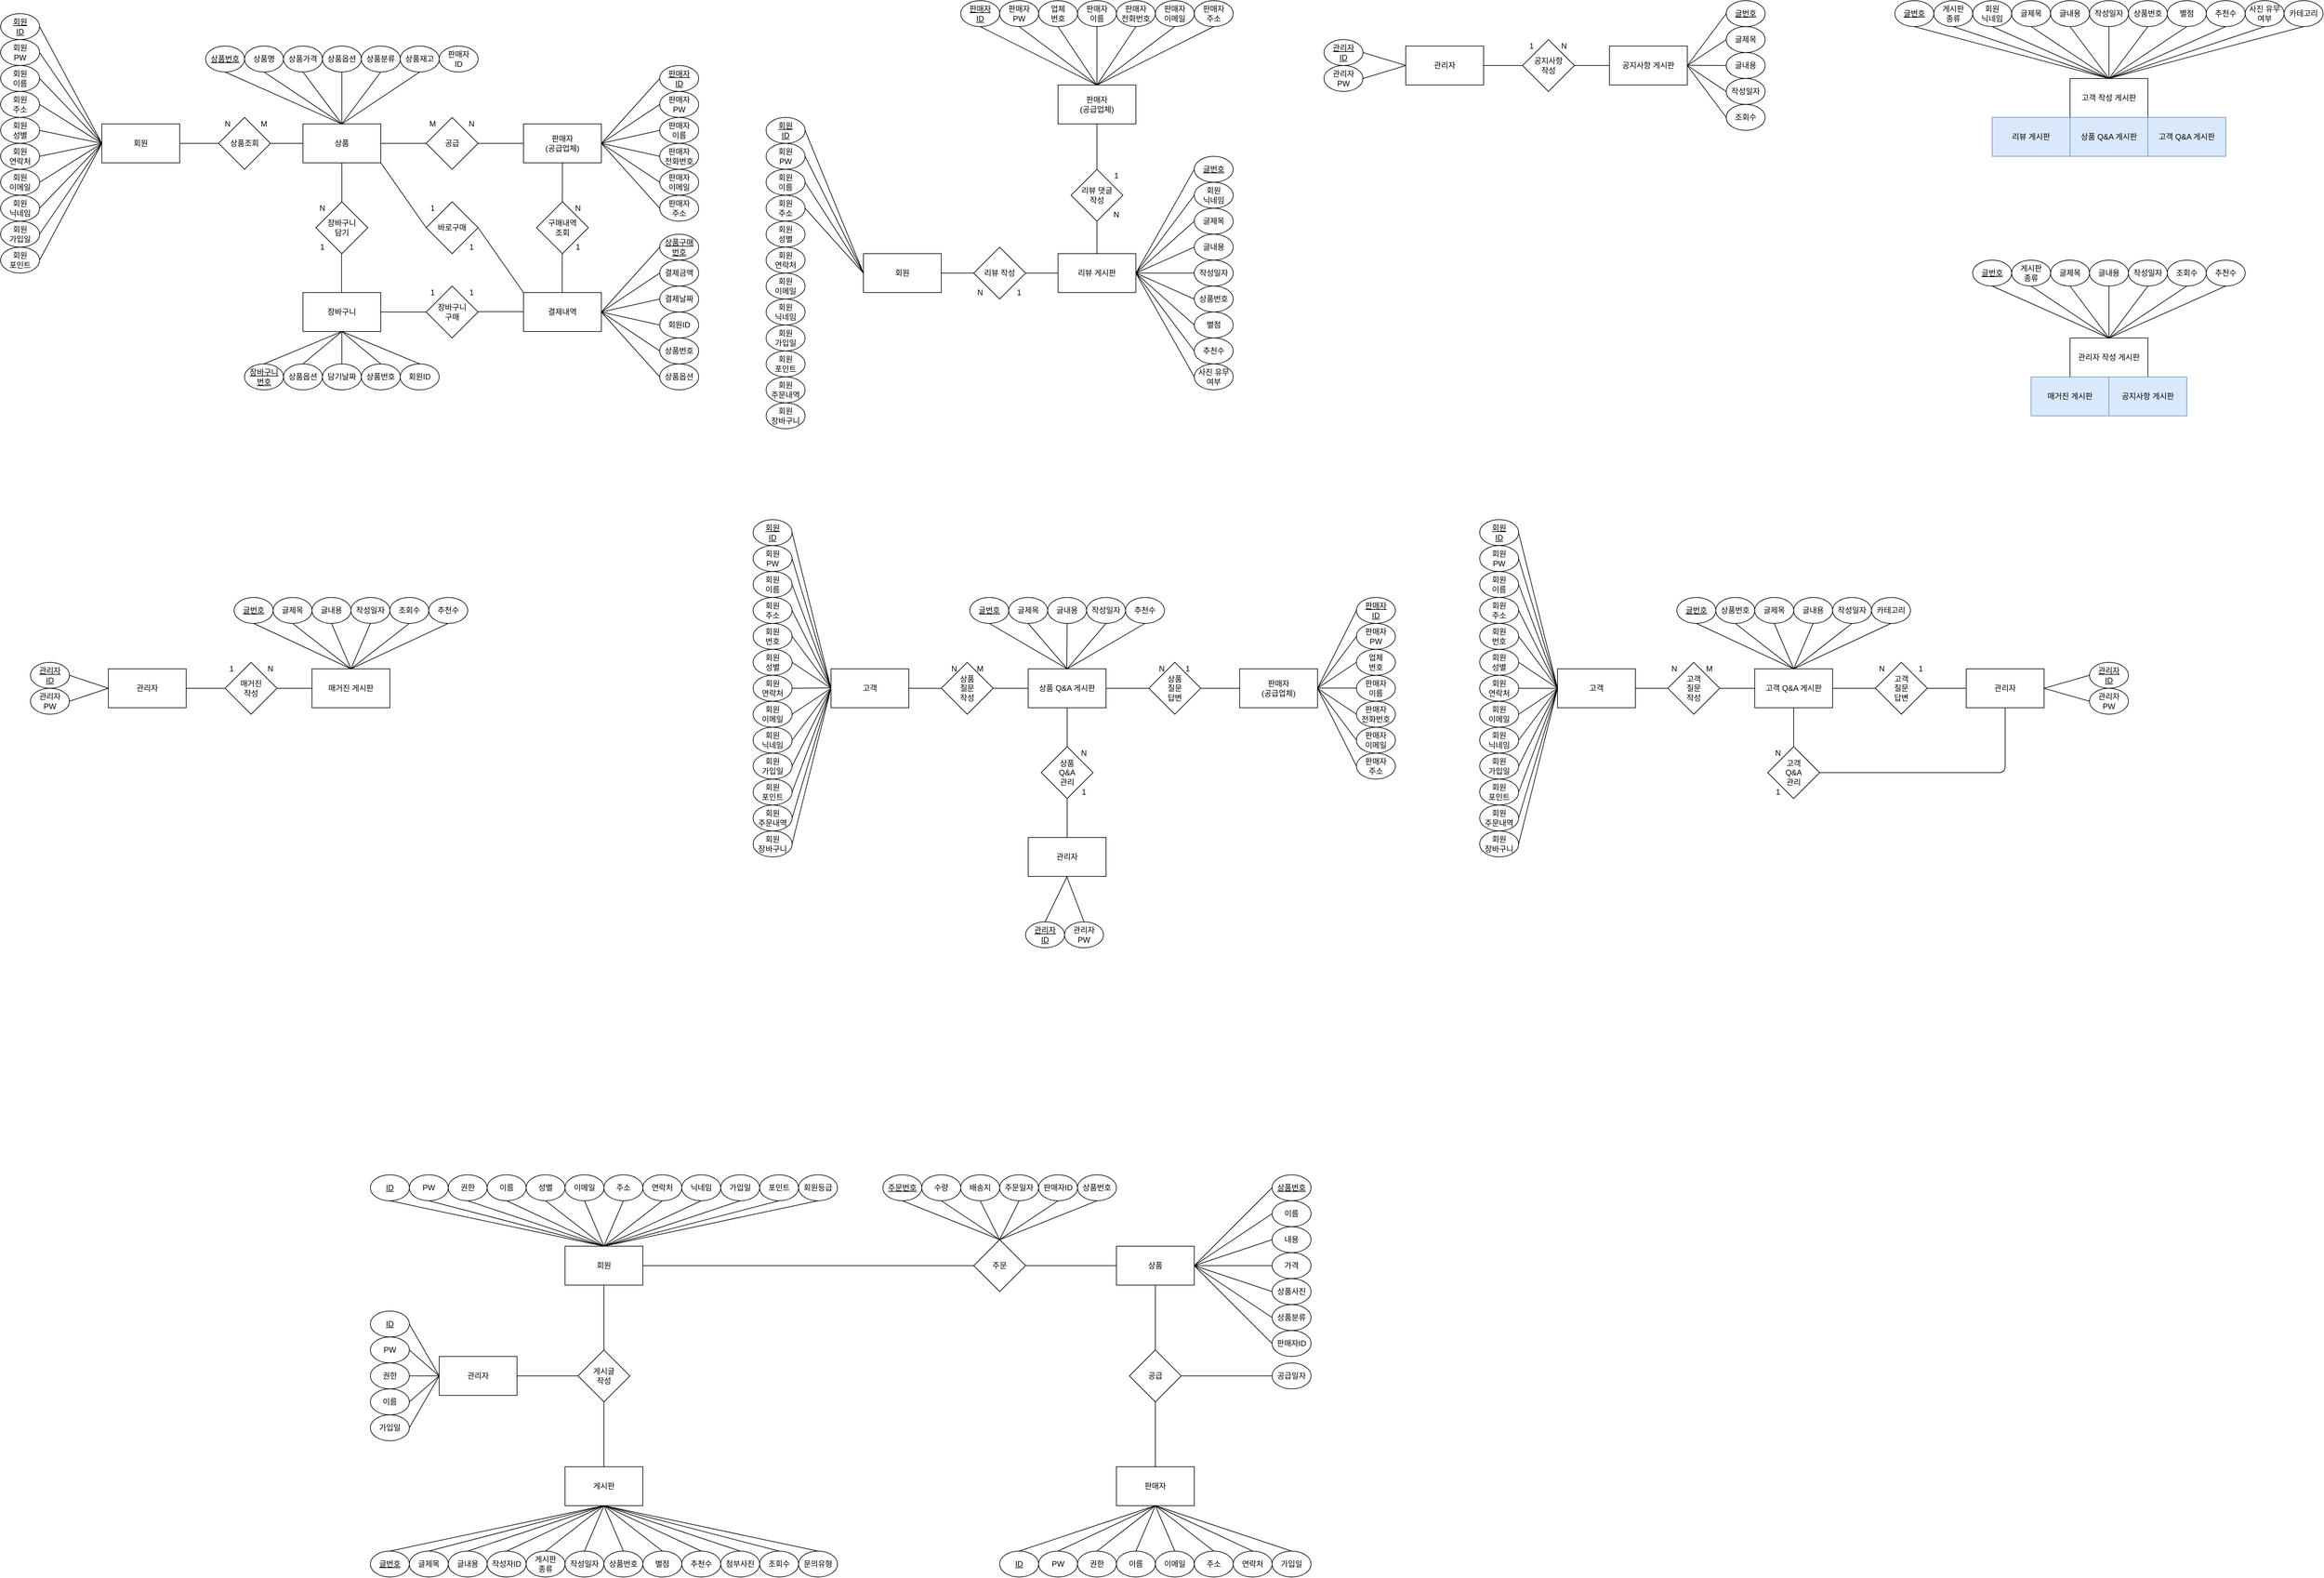 <mxfile version="14.4.5" type="github">
  <diagram id="5jZouDEvCZgjOH0xdtIj" name="ShoppingDB">
    <mxGraphModel dx="2031" dy="1040" grid="1" gridSize="10" guides="1" tooltips="1" connect="1" arrows="1" fold="1" page="1" pageScale="1" pageWidth="5000" pageHeight="5000" math="0" shadow="0">
      <root>
        <mxCell id="0" />
        <mxCell id="1" parent="0" />
        <mxCell id="qSdD64xds7EIBNJ_DFiW-2" value="회원" style="rounded=0;whiteSpace=wrap;html=1;" parent="1" vertex="1">
          <mxGeometry x="196" y="270" width="120" height="60" as="geometry" />
        </mxCell>
        <mxCell id="qSdD64xds7EIBNJ_DFiW-3" value="상품" style="rounded=0;whiteSpace=wrap;html=1;" parent="1" vertex="1">
          <mxGeometry x="506" y="270" width="120" height="60" as="geometry" />
        </mxCell>
        <mxCell id="qSdD64xds7EIBNJ_DFiW-4" value="판매자&lt;br&gt;(공급업체)" style="rounded=0;whiteSpace=wrap;html=1;" parent="1" vertex="1">
          <mxGeometry x="846" y="270" width="120" height="60" as="geometry" />
        </mxCell>
        <mxCell id="qSdD64xds7EIBNJ_DFiW-5" value="상품조회" style="rhombus;whiteSpace=wrap;html=1;" parent="1" vertex="1">
          <mxGeometry x="376" y="260" width="80" height="80" as="geometry" />
        </mxCell>
        <mxCell id="qSdD64xds7EIBNJ_DFiW-6" value="공급" style="rhombus;whiteSpace=wrap;html=1;" parent="1" vertex="1">
          <mxGeometry x="696" y="260" width="80" height="80" as="geometry" />
        </mxCell>
        <mxCell id="qSdD64xds7EIBNJ_DFiW-7" value="장바구니&lt;br&gt;담기" style="rhombus;whiteSpace=wrap;html=1;" parent="1" vertex="1">
          <mxGeometry x="526" y="390" width="80" height="80" as="geometry" />
        </mxCell>
        <mxCell id="qSdD64xds7EIBNJ_DFiW-16" value="관리자" style="rounded=0;whiteSpace=wrap;html=1;" parent="1" vertex="1">
          <mxGeometry x="1624" y="1370" width="120" height="60" as="geometry" />
        </mxCell>
        <mxCell id="qSdD64xds7EIBNJ_DFiW-17" value="리뷰 게시판" style="rounded=0;whiteSpace=wrap;html=1;" parent="1" vertex="1">
          <mxGeometry x="1670" y="470" width="120" height="60" as="geometry" />
        </mxCell>
        <mxCell id="qSdD64xds7EIBNJ_DFiW-18" value="공지사항 게시판" style="rounded=0;whiteSpace=wrap;html=1;" parent="1" vertex="1">
          <mxGeometry x="2520" y="150" width="120" height="60" as="geometry" />
        </mxCell>
        <mxCell id="qSdD64xds7EIBNJ_DFiW-19" value="매거진 게시판" style="rounded=0;whiteSpace=wrap;html=1;" parent="1" vertex="1">
          <mxGeometry x="520" y="1110" width="120" height="60" as="geometry" />
        </mxCell>
        <mxCell id="qSdD64xds7EIBNJ_DFiW-20" value="고객 Q&amp;amp;A 게시판" style="rounded=0;whiteSpace=wrap;html=1;" parent="1" vertex="1">
          <mxGeometry x="2744" y="1110" width="120" height="60" as="geometry" />
        </mxCell>
        <mxCell id="qSdD64xds7EIBNJ_DFiW-21" value="고객" style="rounded=0;whiteSpace=wrap;html=1;" parent="1" vertex="1">
          <mxGeometry x="1320" y="1110" width="120" height="60" as="geometry" />
        </mxCell>
        <mxCell id="qSdD64xds7EIBNJ_DFiW-28" value="관리자" style="rounded=0;whiteSpace=wrap;html=1;" parent="1" vertex="1">
          <mxGeometry x="206" y="1110" width="120" height="60" as="geometry" />
        </mxCell>
        <mxCell id="qSdD64xds7EIBNJ_DFiW-29" value="상품 Q&amp;amp;A 게시판" style="rounded=0;whiteSpace=wrap;html=1;" parent="1" vertex="1">
          <mxGeometry x="1624" y="1110" width="120" height="60" as="geometry" />
        </mxCell>
        <mxCell id="qSdD64xds7EIBNJ_DFiW-30" value="판매자&lt;br&gt;(공급업체)" style="rounded=0;whiteSpace=wrap;html=1;" parent="1" vertex="1">
          <mxGeometry x="1950" y="1110" width="120" height="60" as="geometry" />
        </mxCell>
        <mxCell id="qSdD64xds7EIBNJ_DFiW-31" value="고객" style="rounded=0;whiteSpace=wrap;html=1;" parent="1" vertex="1">
          <mxGeometry x="2440" y="1110" width="120" height="60" as="geometry" />
        </mxCell>
        <mxCell id="qSdD64xds7EIBNJ_DFiW-33" value="관리자" style="rounded=0;whiteSpace=wrap;html=1;" parent="1" vertex="1">
          <mxGeometry x="3070" y="1110" width="120" height="60" as="geometry" />
        </mxCell>
        <mxCell id="qSdD64xds7EIBNJ_DFiW-35" value="회원" style="rounded=0;whiteSpace=wrap;html=1;" parent="1" vertex="1">
          <mxGeometry x="1370" y="470" width="120" height="60" as="geometry" />
        </mxCell>
        <mxCell id="qSdD64xds7EIBNJ_DFiW-36" value="리뷰 작성" style="rhombus;whiteSpace=wrap;html=1;" parent="1" vertex="1">
          <mxGeometry x="1540" y="460" width="80" height="80" as="geometry" />
        </mxCell>
        <mxCell id="qSdD64xds7EIBNJ_DFiW-40" value="" style="endArrow=none;html=1;exitX=1;exitY=0.5;exitDx=0;exitDy=0;entryX=0;entryY=0.5;entryDx=0;entryDy=0;" parent="1" source="qSdD64xds7EIBNJ_DFiW-2" target="qSdD64xds7EIBNJ_DFiW-5" edge="1">
          <mxGeometry width="50" height="50" relative="1" as="geometry">
            <mxPoint x="346" y="420" as="sourcePoint" />
            <mxPoint x="396" y="370" as="targetPoint" />
          </mxGeometry>
        </mxCell>
        <mxCell id="qSdD64xds7EIBNJ_DFiW-41" value="" style="endArrow=none;html=1;exitX=1;exitY=0.5;exitDx=0;exitDy=0;entryX=0;entryY=0.5;entryDx=0;entryDy=0;" parent="1" source="qSdD64xds7EIBNJ_DFiW-5" target="qSdD64xds7EIBNJ_DFiW-3" edge="1">
          <mxGeometry width="50" height="50" relative="1" as="geometry">
            <mxPoint x="386" y="360" as="sourcePoint" />
            <mxPoint x="436" y="310" as="targetPoint" />
          </mxGeometry>
        </mxCell>
        <mxCell id="qSdD64xds7EIBNJ_DFiW-42" value="" style="endArrow=none;html=1;entryX=1;entryY=0.5;entryDx=0;entryDy=0;exitX=0;exitY=0.5;exitDx=0;exitDy=0;" parent="1" source="qSdD64xds7EIBNJ_DFiW-6" target="qSdD64xds7EIBNJ_DFiW-3" edge="1">
          <mxGeometry width="50" height="50" relative="1" as="geometry">
            <mxPoint x="586" y="260" as="sourcePoint" />
            <mxPoint x="636" y="210" as="targetPoint" />
          </mxGeometry>
        </mxCell>
        <mxCell id="qSdD64xds7EIBNJ_DFiW-44" value="" style="endArrow=none;html=1;entryX=1;entryY=0.5;entryDx=0;entryDy=0;exitX=0;exitY=0.5;exitDx=0;exitDy=0;" parent="1" source="qSdD64xds7EIBNJ_DFiW-4" target="qSdD64xds7EIBNJ_DFiW-6" edge="1">
          <mxGeometry width="50" height="50" relative="1" as="geometry">
            <mxPoint x="716" y="290" as="sourcePoint" />
            <mxPoint x="766" y="240" as="targetPoint" />
          </mxGeometry>
        </mxCell>
        <mxCell id="qSdD64xds7EIBNJ_DFiW-68" value="공지사항&lt;br&gt;작성" style="rhombus;whiteSpace=wrap;html=1;" parent="1" vertex="1">
          <mxGeometry x="2386" y="140" width="80" height="80" as="geometry" />
        </mxCell>
        <mxCell id="qSdD64xds7EIBNJ_DFiW-76" value="매거진&lt;br&gt;작성" style="rhombus;whiteSpace=wrap;html=1;" parent="1" vertex="1">
          <mxGeometry x="386" y="1100" width="80" height="80" as="geometry" />
        </mxCell>
        <mxCell id="qSdD64xds7EIBNJ_DFiW-80" value="상품&lt;br&gt;질문&lt;br&gt;작성" style="rhombus;whiteSpace=wrap;html=1;" parent="1" vertex="1">
          <mxGeometry x="1490" y="1100" width="80" height="80" as="geometry" />
        </mxCell>
        <mxCell id="qSdD64xds7EIBNJ_DFiW-84" value="고객&lt;br&gt;질문&lt;br&gt;작성" style="rhombus;whiteSpace=wrap;html=1;" parent="1" vertex="1">
          <mxGeometry x="2610" y="1100" width="80" height="80" as="geometry" />
        </mxCell>
        <mxCell id="qSdD64xds7EIBNJ_DFiW-88" value="고객&lt;br&gt;질문&lt;br&gt;답변" style="rhombus;whiteSpace=wrap;html=1;" parent="1" vertex="1">
          <mxGeometry x="2930" y="1100" width="80" height="80" as="geometry" />
        </mxCell>
        <mxCell id="qSdD64xds7EIBNJ_DFiW-95" value="상품&lt;br&gt;질문&lt;br&gt;답변" style="rhombus;whiteSpace=wrap;html=1;" parent="1" vertex="1">
          <mxGeometry x="1810" y="1100" width="80" height="80" as="geometry" />
        </mxCell>
        <mxCell id="qSdD64xds7EIBNJ_DFiW-103" value="관리자" style="rounded=0;whiteSpace=wrap;html=1;" parent="1" vertex="1">
          <mxGeometry x="2206" y="150" width="120" height="60" as="geometry" />
        </mxCell>
        <mxCell id="qSdD64xds7EIBNJ_DFiW-108" value="" style="endArrow=none;html=1;entryX=0;entryY=0.5;entryDx=0;entryDy=0;exitX=1;exitY=0.5;exitDx=0;exitDy=0;" parent="1" source="qSdD64xds7EIBNJ_DFiW-68" target="qSdD64xds7EIBNJ_DFiW-18" edge="1">
          <mxGeometry width="50" height="50" relative="1" as="geometry">
            <mxPoint x="2336" y="190" as="sourcePoint" />
            <mxPoint x="2396" y="310.0" as="targetPoint" />
          </mxGeometry>
        </mxCell>
        <mxCell id="qSdD64xds7EIBNJ_DFiW-116" value="" style="endArrow=none;html=1;exitX=1;exitY=0.5;exitDx=0;exitDy=0;entryX=0;entryY=0.5;entryDx=0;entryDy=0;" parent="1" source="qSdD64xds7EIBNJ_DFiW-28" target="qSdD64xds7EIBNJ_DFiW-76" edge="1">
          <mxGeometry width="50" height="50" relative="1" as="geometry">
            <mxPoint x="596" y="1130" as="sourcePoint" />
            <mxPoint x="646" y="1080" as="targetPoint" />
          </mxGeometry>
        </mxCell>
        <mxCell id="qSdD64xds7EIBNJ_DFiW-120" value="" style="endArrow=none;html=1;exitX=1;exitY=0.5;exitDx=0;exitDy=0;entryX=0;entryY=0.5;entryDx=0;entryDy=0;" parent="1" source="qSdD64xds7EIBNJ_DFiW-76" target="qSdD64xds7EIBNJ_DFiW-19" edge="1">
          <mxGeometry width="50" height="50" relative="1" as="geometry">
            <mxPoint x="336" y="1150" as="sourcePoint" />
            <mxPoint x="396" y="1270" as="targetPoint" />
          </mxGeometry>
        </mxCell>
        <mxCell id="qSdD64xds7EIBNJ_DFiW-127" value="" style="endArrow=none;html=1;exitX=1;exitY=0.5;exitDx=0;exitDy=0;entryX=0;entryY=0.5;entryDx=0;entryDy=0;" parent="1" source="qSdD64xds7EIBNJ_DFiW-21" target="qSdD64xds7EIBNJ_DFiW-80" edge="1">
          <mxGeometry width="50" height="50" relative="1" as="geometry">
            <mxPoint x="1640" y="1170" as="sourcePoint" />
            <mxPoint x="1690" y="1120" as="targetPoint" />
          </mxGeometry>
        </mxCell>
        <mxCell id="qSdD64xds7EIBNJ_DFiW-133" value="" style="endArrow=none;html=1;entryX=0;entryY=0.5;entryDx=0;entryDy=0;exitX=1;exitY=0.5;exitDx=0;exitDy=0;" parent="1" source="qSdD64xds7EIBNJ_DFiW-80" target="qSdD64xds7EIBNJ_DFiW-29" edge="1">
          <mxGeometry width="50" height="50" relative="1" as="geometry">
            <mxPoint x="1594" y="1020" as="sourcePoint" />
            <mxPoint x="1644" y="1110" as="targetPoint" />
          </mxGeometry>
        </mxCell>
        <mxCell id="qSdD64xds7EIBNJ_DFiW-140" value="" style="endArrow=none;html=1;exitX=0;exitY=0.5;exitDx=0;exitDy=0;entryX=1;entryY=0.5;entryDx=0;entryDy=0;" parent="1" source="qSdD64xds7EIBNJ_DFiW-95" target="qSdD64xds7EIBNJ_DFiW-29" edge="1">
          <mxGeometry width="50" height="50" relative="1" as="geometry">
            <mxPoint x="1820" y="1190" as="sourcePoint" />
            <mxPoint x="1754" y="1150" as="targetPoint" />
          </mxGeometry>
        </mxCell>
        <mxCell id="qSdD64xds7EIBNJ_DFiW-144" value="" style="endArrow=none;html=1;exitX=0;exitY=0.5;exitDx=0;exitDy=0;entryX=1;entryY=0.5;entryDx=0;entryDy=0;" parent="1" source="qSdD64xds7EIBNJ_DFiW-30" target="qSdD64xds7EIBNJ_DFiW-95" edge="1">
          <mxGeometry width="50" height="50" relative="1" as="geometry">
            <mxPoint x="1960" y="1150" as="sourcePoint" />
            <mxPoint x="1900" y="1190" as="targetPoint" />
          </mxGeometry>
        </mxCell>
        <mxCell id="qSdD64xds7EIBNJ_DFiW-145" value="" style="endArrow=none;html=1;exitX=1;exitY=0.5;exitDx=0;exitDy=0;entryX=0;entryY=0.5;entryDx=0;entryDy=0;" parent="1" source="qSdD64xds7EIBNJ_DFiW-31" target="qSdD64xds7EIBNJ_DFiW-84" edge="1">
          <mxGeometry width="50" height="50" relative="1" as="geometry">
            <mxPoint x="2830" y="1160" as="sourcePoint" />
            <mxPoint x="2880" y="1110" as="targetPoint" />
          </mxGeometry>
        </mxCell>
        <mxCell id="qSdD64xds7EIBNJ_DFiW-149" value="" style="endArrow=none;html=1;exitX=1;exitY=0.5;exitDx=0;exitDy=0;entryX=0;entryY=0.5;entryDx=0;entryDy=0;" parent="1" source="qSdD64xds7EIBNJ_DFiW-84" target="qSdD64xds7EIBNJ_DFiW-20" edge="1">
          <mxGeometry width="50" height="50" relative="1" as="geometry">
            <mxPoint x="2570" y="1120" as="sourcePoint" />
            <mxPoint x="2620" y="1270" as="targetPoint" />
          </mxGeometry>
        </mxCell>
        <mxCell id="qSdD64xds7EIBNJ_DFiW-154" value="" style="endArrow=none;html=1;exitX=0;exitY=0.5;exitDx=0;exitDy=0;entryX=1;entryY=0.5;entryDx=0;entryDy=0;" parent="1" source="qSdD64xds7EIBNJ_DFiW-88" target="qSdD64xds7EIBNJ_DFiW-20" edge="1">
          <mxGeometry width="50" height="50" relative="1" as="geometry">
            <mxPoint x="2940" y="1040" as="sourcePoint" />
            <mxPoint x="2874" y="920" as="targetPoint" />
          </mxGeometry>
        </mxCell>
        <mxCell id="qSdD64xds7EIBNJ_DFiW-158" value="" style="endArrow=none;html=1;exitX=0;exitY=0.5;exitDx=0;exitDy=0;entryX=1;entryY=0.5;entryDx=0;entryDy=0;" parent="1" source="qSdD64xds7EIBNJ_DFiW-33" target="qSdD64xds7EIBNJ_DFiW-88" edge="1">
          <mxGeometry width="50" height="50" relative="1" as="geometry">
            <mxPoint x="2940" y="1270" as="sourcePoint" />
            <mxPoint x="2874" y="1150" as="targetPoint" />
          </mxGeometry>
        </mxCell>
        <mxCell id="qSdD64xds7EIBNJ_DFiW-162" value="" style="endArrow=none;html=1;exitX=1;exitY=0.5;exitDx=0;exitDy=0;entryX=0;entryY=0.5;entryDx=0;entryDy=0;" parent="1" source="qSdD64xds7EIBNJ_DFiW-35" target="qSdD64xds7EIBNJ_DFiW-36" edge="1">
          <mxGeometry width="50" height="50" relative="1" as="geometry">
            <mxPoint x="-580" y="550" as="sourcePoint" />
            <mxPoint x="-530" y="500" as="targetPoint" />
          </mxGeometry>
        </mxCell>
        <mxCell id="qSdD64xds7EIBNJ_DFiW-163" value="판매자&lt;br&gt;(공급업체)" style="rounded=0;whiteSpace=wrap;html=1;" parent="1" vertex="1">
          <mxGeometry x="1670" y="210" width="120" height="60" as="geometry" />
        </mxCell>
        <mxCell id="qSdD64xds7EIBNJ_DFiW-165" value="" style="endArrow=none;html=1;exitX=1;exitY=0.5;exitDx=0;exitDy=0;entryX=0;entryY=0.5;entryDx=0;entryDy=0;" parent="1" source="qSdD64xds7EIBNJ_DFiW-36" target="qSdD64xds7EIBNJ_DFiW-17" edge="1">
          <mxGeometry width="50" height="50" relative="1" as="geometry">
            <mxPoint x="-850" y="569.76" as="sourcePoint" />
            <mxPoint x="-800" y="569.76" as="targetPoint" />
          </mxGeometry>
        </mxCell>
        <mxCell id="qSdD64xds7EIBNJ_DFiW-166" value="리뷰 댓글&lt;br&gt;작성" style="rhombus;whiteSpace=wrap;html=1;" parent="1" vertex="1">
          <mxGeometry x="1690" y="340" width="80" height="80" as="geometry" />
        </mxCell>
        <mxCell id="qSdD64xds7EIBNJ_DFiW-167" value="" style="endArrow=none;html=1;exitX=0.5;exitY=0;exitDx=0;exitDy=0;entryX=0.5;entryY=1;entryDx=0;entryDy=0;" parent="1" source="qSdD64xds7EIBNJ_DFiW-17" target="qSdD64xds7EIBNJ_DFiW-166" edge="1">
          <mxGeometry width="50" height="50" relative="1" as="geometry">
            <mxPoint x="-680" y="570" as="sourcePoint" />
            <mxPoint x="-630" y="570" as="targetPoint" />
          </mxGeometry>
        </mxCell>
        <mxCell id="qSdD64xds7EIBNJ_DFiW-168" value="" style="endArrow=none;html=1;exitX=0.5;exitY=0;exitDx=0;exitDy=0;entryX=0.5;entryY=1;entryDx=0;entryDy=0;" parent="1" source="qSdD64xds7EIBNJ_DFiW-166" target="qSdD64xds7EIBNJ_DFiW-163" edge="1">
          <mxGeometry width="50" height="50" relative="1" as="geometry">
            <mxPoint x="-550" y="569.76" as="sourcePoint" />
            <mxPoint x="-500" y="570" as="targetPoint" />
          </mxGeometry>
        </mxCell>
        <mxCell id="qSdD64xds7EIBNJ_DFiW-174" value="" style="endArrow=none;html=1;exitX=1;exitY=0.5;exitDx=0;exitDy=0;entryX=0;entryY=0.5;entryDx=0;entryDy=0;" parent="1" source="qSdD64xds7EIBNJ_DFiW-103" target="qSdD64xds7EIBNJ_DFiW-68" edge="1">
          <mxGeometry width="50" height="50" relative="1" as="geometry">
            <mxPoint x="2606" y="240" as="sourcePoint" />
            <mxPoint x="2656" y="190" as="targetPoint" />
          </mxGeometry>
        </mxCell>
        <mxCell id="qSdD64xds7EIBNJ_DFiW-181" value="상품&lt;br&gt;Q&amp;amp;A&lt;br&gt;관리" style="rhombus;whiteSpace=wrap;html=1;" parent="1" vertex="1">
          <mxGeometry x="1644" y="1230" width="80" height="80" as="geometry" />
        </mxCell>
        <mxCell id="qSdD64xds7EIBNJ_DFiW-182" value="" style="endArrow=none;html=1;exitX=0.5;exitY=0;exitDx=0;exitDy=0;entryX=0.5;entryY=1;entryDx=0;entryDy=0;" parent="1" source="qSdD64xds7EIBNJ_DFiW-181" edge="1">
          <mxGeometry width="50" height="50" relative="1" as="geometry">
            <mxPoint x="1744" y="1220" as="sourcePoint" />
            <mxPoint x="1684" y="1170" as="targetPoint" />
          </mxGeometry>
        </mxCell>
        <mxCell id="qSdD64xds7EIBNJ_DFiW-183" value="" style="endArrow=none;html=1;entryX=0.5;entryY=1;entryDx=0;entryDy=0;exitX=0.5;exitY=0;exitDx=0;exitDy=0;" parent="1" source="qSdD64xds7EIBNJ_DFiW-16" target="qSdD64xds7EIBNJ_DFiW-181" edge="1">
          <mxGeometry width="50" height="50" relative="1" as="geometry">
            <mxPoint x="1440" y="1269.66" as="sourcePoint" />
            <mxPoint x="1494" y="1269.66" as="targetPoint" />
          </mxGeometry>
        </mxCell>
        <mxCell id="qSdD64xds7EIBNJ_DFiW-186" value="고객&lt;br&gt;Q&amp;amp;A&lt;br&gt;관리" style="rhombus;whiteSpace=wrap;html=1;" parent="1" vertex="1">
          <mxGeometry x="2764" y="1230" width="80" height="80" as="geometry" />
        </mxCell>
        <mxCell id="qSdD64xds7EIBNJ_DFiW-187" value="" style="endArrow=none;html=1;exitX=0.5;exitY=0;exitDx=0;exitDy=0;entryX=0.5;entryY=1;entryDx=0;entryDy=0;" parent="1" source="qSdD64xds7EIBNJ_DFiW-186" edge="1">
          <mxGeometry width="50" height="50" relative="1" as="geometry">
            <mxPoint x="2864" y="1220" as="sourcePoint" />
            <mxPoint x="2804" y="1170" as="targetPoint" />
          </mxGeometry>
        </mxCell>
        <mxCell id="qSdD64xds7EIBNJ_DFiW-188" value="" style="endArrow=none;html=1;entryX=0.5;entryY=1;entryDx=0;entryDy=0;" parent="1" target="qSdD64xds7EIBNJ_DFiW-33" edge="1">
          <mxGeometry width="50" height="50" relative="1" as="geometry">
            <mxPoint x="2844" y="1270" as="sourcePoint" />
            <mxPoint x="3120" y="1270" as="targetPoint" />
            <Array as="points">
              <mxPoint x="3130" y="1270" />
            </Array>
          </mxGeometry>
        </mxCell>
        <mxCell id="qSdD64xds7EIBNJ_DFiW-189" value="" style="endArrow=none;html=1;exitX=0.5;exitY=0;exitDx=0;exitDy=0;entryX=0.5;entryY=1;entryDx=0;entryDy=0;" parent="1" source="qSdD64xds7EIBNJ_DFiW-7" target="qSdD64xds7EIBNJ_DFiW-3" edge="1">
          <mxGeometry width="50" height="50" relative="1" as="geometry">
            <mxPoint x="565.5" y="390" as="sourcePoint" />
            <mxPoint x="565.5" y="330" as="targetPoint" />
          </mxGeometry>
        </mxCell>
        <mxCell id="qSdD64xds7EIBNJ_DFiW-190" value="상품번호" style="ellipse;whiteSpace=wrap;html=1;fontStyle=4" parent="1" vertex="1">
          <mxGeometry x="356" y="150" width="60" height="40" as="geometry" />
        </mxCell>
        <mxCell id="qSdD64xds7EIBNJ_DFiW-191" value="상품명" style="ellipse;whiteSpace=wrap;html=1;" parent="1" vertex="1">
          <mxGeometry x="416" y="150" width="60" height="40" as="geometry" />
        </mxCell>
        <mxCell id="qSdD64xds7EIBNJ_DFiW-192" value="상품가격" style="ellipse;whiteSpace=wrap;html=1;" parent="1" vertex="1">
          <mxGeometry x="476" y="150" width="60" height="40" as="geometry" />
        </mxCell>
        <mxCell id="qSdD64xds7EIBNJ_DFiW-193" value="상품옵션" style="ellipse;whiteSpace=wrap;html=1;" parent="1" vertex="1">
          <mxGeometry x="536" y="150" width="60" height="40" as="geometry" />
        </mxCell>
        <mxCell id="qSdD64xds7EIBNJ_DFiW-195" value="상품분류" style="ellipse;whiteSpace=wrap;html=1;" parent="1" vertex="1">
          <mxGeometry x="596" y="150" width="60" height="40" as="geometry" />
        </mxCell>
        <mxCell id="qSdD64xds7EIBNJ_DFiW-197" value="상품재고" style="ellipse;whiteSpace=wrap;html=1;" parent="1" vertex="1">
          <mxGeometry x="656" y="150" width="60" height="40" as="geometry" />
        </mxCell>
        <mxCell id="qSdD64xds7EIBNJ_DFiW-200" value="판매자&lt;br&gt;이름" style="ellipse;whiteSpace=wrap;html=1;" parent="1" vertex="1">
          <mxGeometry x="1056" y="260" width="60" height="40" as="geometry" />
        </mxCell>
        <mxCell id="qSdD64xds7EIBNJ_DFiW-201" value="판매자&lt;br&gt;전화번호" style="ellipse;whiteSpace=wrap;html=1;" parent="1" vertex="1">
          <mxGeometry x="1056" y="300" width="60" height="40" as="geometry" />
        </mxCell>
        <mxCell id="qSdD64xds7EIBNJ_DFiW-202" value="판매자&lt;br&gt;이메일" style="ellipse;whiteSpace=wrap;html=1;" parent="1" vertex="1">
          <mxGeometry x="1056" y="340" width="60" height="40" as="geometry" />
        </mxCell>
        <mxCell id="qSdD64xds7EIBNJ_DFiW-203" value="판매자&lt;br&gt;주소" style="ellipse;whiteSpace=wrap;html=1;" parent="1" vertex="1">
          <mxGeometry x="1056" y="380" width="60" height="40" as="geometry" />
        </mxCell>
        <mxCell id="qSdD64xds7EIBNJ_DFiW-204" value="판매자&lt;br&gt;PW" style="ellipse;whiteSpace=wrap;html=1;" parent="1" vertex="1">
          <mxGeometry x="1056" y="220" width="60" height="40" as="geometry" />
        </mxCell>
        <mxCell id="qSdD64xds7EIBNJ_DFiW-205" value="&lt;u&gt;판매자&lt;br&gt;ID&lt;/u&gt;" style="ellipse;whiteSpace=wrap;html=1;" parent="1" vertex="1">
          <mxGeometry x="1056" y="180" width="60" height="40" as="geometry" />
        </mxCell>
        <mxCell id="qSdD64xds7EIBNJ_DFiW-206" value="회원&lt;br&gt;이름" style="ellipse;whiteSpace=wrap;html=1;" parent="1" vertex="1">
          <mxGeometry x="40" y="180" width="60" height="40" as="geometry" />
        </mxCell>
        <mxCell id="qSdD64xds7EIBNJ_DFiW-207" value="회원&lt;br&gt;주소" style="ellipse;whiteSpace=wrap;html=1;" parent="1" vertex="1">
          <mxGeometry x="40" y="220" width="60" height="40" as="geometry" />
        </mxCell>
        <mxCell id="qSdD64xds7EIBNJ_DFiW-209" value="회원&lt;br&gt;성별" style="ellipse;whiteSpace=wrap;html=1;" parent="1" vertex="1">
          <mxGeometry x="40" y="260" width="60" height="40" as="geometry" />
        </mxCell>
        <mxCell id="qSdD64xds7EIBNJ_DFiW-210" value="회원&lt;br&gt;연락처" style="ellipse;whiteSpace=wrap;html=1;" parent="1" vertex="1">
          <mxGeometry x="40" y="300" width="60" height="40" as="geometry" />
        </mxCell>
        <mxCell id="qSdD64xds7EIBNJ_DFiW-211" value="회원&lt;br&gt;PW" style="ellipse;whiteSpace=wrap;html=1;" parent="1" vertex="1">
          <mxGeometry x="40" y="140" width="60" height="40" as="geometry" />
        </mxCell>
        <mxCell id="qSdD64xds7EIBNJ_DFiW-212" value="&lt;u&gt;회원&lt;br&gt;ID&lt;/u&gt;" style="ellipse;whiteSpace=wrap;html=1;" parent="1" vertex="1">
          <mxGeometry x="40" y="100" width="60" height="40" as="geometry" />
        </mxCell>
        <mxCell id="qSdD64xds7EIBNJ_DFiW-213" value="회원&lt;br&gt;이메일" style="ellipse;whiteSpace=wrap;html=1;" parent="1" vertex="1">
          <mxGeometry x="40" y="340" width="60" height="40" as="geometry" />
        </mxCell>
        <mxCell id="qSdD64xds7EIBNJ_DFiW-214" value="회원&lt;br&gt;닉네임" style="ellipse;whiteSpace=wrap;html=1;" parent="1" vertex="1">
          <mxGeometry x="40" y="380" width="60" height="40" as="geometry" />
        </mxCell>
        <mxCell id="qSdD64xds7EIBNJ_DFiW-215" value="회원&lt;br&gt;가입일" style="ellipse;whiteSpace=wrap;html=1;" parent="1" vertex="1">
          <mxGeometry x="40" y="420" width="60" height="40" as="geometry" />
        </mxCell>
        <mxCell id="qSdD64xds7EIBNJ_DFiW-216" value="회원&lt;br&gt;포인트" style="ellipse;whiteSpace=wrap;html=1;" parent="1" vertex="1">
          <mxGeometry x="40" y="460" width="60" height="40" as="geometry" />
        </mxCell>
        <mxCell id="qSdD64xds7EIBNJ_DFiW-217" value="" style="endArrow=none;html=1;exitX=1;exitY=0.5;exitDx=0;exitDy=0;entryX=0;entryY=0.5;entryDx=0;entryDy=0;" parent="1" source="qSdD64xds7EIBNJ_DFiW-209" target="qSdD64xds7EIBNJ_DFiW-2" edge="1">
          <mxGeometry width="50" height="50" relative="1" as="geometry">
            <mxPoint x="286" y="170" as="sourcePoint" />
            <mxPoint x="336" y="120" as="targetPoint" />
          </mxGeometry>
        </mxCell>
        <mxCell id="qSdD64xds7EIBNJ_DFiW-218" value="" style="endArrow=none;html=1;exitX=1;exitY=0.5;exitDx=0;exitDy=0;entryX=0;entryY=0.5;entryDx=0;entryDy=0;" parent="1" source="qSdD64xds7EIBNJ_DFiW-4" target="qSdD64xds7EIBNJ_DFiW-200" edge="1">
          <mxGeometry width="50" height="50" relative="1" as="geometry">
            <mxPoint x="286" y="170" as="sourcePoint" />
            <mxPoint x="336" y="120" as="targetPoint" />
          </mxGeometry>
        </mxCell>
        <mxCell id="qSdD64xds7EIBNJ_DFiW-219" value="" style="endArrow=none;html=1;entryX=0.5;entryY=1;entryDx=0;entryDy=0;exitX=0.5;exitY=0;exitDx=0;exitDy=0;" parent="1" source="qSdD64xds7EIBNJ_DFiW-3" target="qSdD64xds7EIBNJ_DFiW-193" edge="1">
          <mxGeometry width="50" height="50" relative="1" as="geometry">
            <mxPoint x="486" y="340" as="sourcePoint" />
            <mxPoint x="536" y="290" as="targetPoint" />
          </mxGeometry>
        </mxCell>
        <mxCell id="qSdD64xds7EIBNJ_DFiW-221" value="&lt;u&gt;상품구매&lt;br&gt;번호&lt;/u&gt;" style="ellipse;whiteSpace=wrap;html=1;" parent="1" vertex="1">
          <mxGeometry x="1056" y="440" width="60" height="40" as="geometry" />
        </mxCell>
        <mxCell id="qSdD64xds7EIBNJ_DFiW-223" value="장바구니" style="rounded=0;whiteSpace=wrap;html=1;" parent="1" vertex="1">
          <mxGeometry x="506" y="530" width="120" height="60" as="geometry" />
        </mxCell>
        <mxCell id="qSdD64xds7EIBNJ_DFiW-224" value="" style="endArrow=none;html=1;exitX=0.5;exitY=0;exitDx=0;exitDy=0;entryX=0.5;entryY=1;entryDx=0;entryDy=0;" parent="1" edge="1">
          <mxGeometry width="50" height="50" relative="1" as="geometry">
            <mxPoint x="565.58" y="530" as="sourcePoint" />
            <mxPoint x="565.58" y="470" as="targetPoint" />
          </mxGeometry>
        </mxCell>
        <mxCell id="qSdD64xds7EIBNJ_DFiW-225" value="장바구니&lt;br&gt;구매" style="rhombus;whiteSpace=wrap;html=1;" parent="1" vertex="1">
          <mxGeometry x="696" y="520" width="80" height="80" as="geometry" />
        </mxCell>
        <mxCell id="qSdD64xds7EIBNJ_DFiW-228" value="" style="endArrow=none;html=1;entryX=0;entryY=0.5;entryDx=0;entryDy=0;exitX=1;exitY=0.5;exitDx=0;exitDy=0;" parent="1" source="qSdD64xds7EIBNJ_DFiW-223" target="qSdD64xds7EIBNJ_DFiW-225" edge="1">
          <mxGeometry width="50" height="50" relative="1" as="geometry">
            <mxPoint x="566" y="400" as="sourcePoint" />
            <mxPoint x="616" y="350" as="targetPoint" />
          </mxGeometry>
        </mxCell>
        <mxCell id="qSdD64xds7EIBNJ_DFiW-229" value="" style="endArrow=none;html=1;entryX=0;entryY=0.5;entryDx=0;entryDy=0;exitX=1;exitY=0.5;exitDx=0;exitDy=0;" parent="1" edge="1">
          <mxGeometry width="50" height="50" relative="1" as="geometry">
            <mxPoint x="776" y="559.41" as="sourcePoint" />
            <mxPoint x="846" y="559.41" as="targetPoint" />
          </mxGeometry>
        </mxCell>
        <mxCell id="qSdD64xds7EIBNJ_DFiW-230" value="결제내역" style="rounded=0;whiteSpace=wrap;html=1;" parent="1" vertex="1">
          <mxGeometry x="846" y="530" width="120" height="60" as="geometry" />
        </mxCell>
        <mxCell id="qSdD64xds7EIBNJ_DFiW-231" value="" style="endArrow=none;html=1;exitX=0.5;exitY=0;exitDx=0;exitDy=0;entryX=0.5;entryY=1;entryDx=0;entryDy=0;" parent="1" target="qSdD64xds7EIBNJ_DFiW-4" edge="1">
          <mxGeometry width="50" height="50" relative="1" as="geometry">
            <mxPoint x="905.58" y="530" as="sourcePoint" />
            <mxPoint x="905.58" y="470" as="targetPoint" />
          </mxGeometry>
        </mxCell>
        <mxCell id="qSdD64xds7EIBNJ_DFiW-232" value="구매내역&lt;br&gt;조회" style="rhombus;whiteSpace=wrap;html=1;" parent="1" vertex="1">
          <mxGeometry x="866" y="390" width="80" height="80" as="geometry" />
        </mxCell>
        <mxCell id="qSdD64xds7EIBNJ_DFiW-235" value="" style="endArrow=none;html=1;entryX=0;entryY=0.5;entryDx=0;entryDy=0;" parent="1" target="qSdD64xds7EIBNJ_DFiW-221" edge="1">
          <mxGeometry width="50" height="50" relative="1" as="geometry">
            <mxPoint x="966" y="560" as="sourcePoint" />
            <mxPoint x="1016" y="510" as="targetPoint" />
          </mxGeometry>
        </mxCell>
        <mxCell id="qSdD64xds7EIBNJ_DFiW-236" value="상품옵션" style="ellipse;whiteSpace=wrap;html=1;" parent="1" vertex="1">
          <mxGeometry x="476" y="640" width="60" height="40" as="geometry" />
        </mxCell>
        <mxCell id="qSdD64xds7EIBNJ_DFiW-237" value="담기날짜" style="ellipse;whiteSpace=wrap;html=1;" parent="1" vertex="1">
          <mxGeometry x="536" y="640" width="60" height="40" as="geometry" />
        </mxCell>
        <mxCell id="qSdD64xds7EIBNJ_DFiW-245" value="" style="endArrow=none;html=1;exitX=0.5;exitY=0;exitDx=0;exitDy=0;entryX=0.5;entryY=1;entryDx=0;entryDy=0;" parent="1" source="qSdD64xds7EIBNJ_DFiW-237" target="qSdD64xds7EIBNJ_DFiW-223" edge="1">
          <mxGeometry width="50" height="50" relative="1" as="geometry">
            <mxPoint x="576" y="410" as="sourcePoint" />
            <mxPoint x="626" y="360" as="targetPoint" />
          </mxGeometry>
        </mxCell>
        <mxCell id="qSdD64xds7EIBNJ_DFiW-246" value="" style="endArrow=none;html=1;exitX=0.5;exitY=0;exitDx=0;exitDy=0;entryX=0.5;entryY=1;entryDx=0;entryDy=0;" parent="1" source="qSdD64xds7EIBNJ_DFiW-236" target="qSdD64xds7EIBNJ_DFiW-223" edge="1">
          <mxGeometry width="50" height="50" relative="1" as="geometry">
            <mxPoint x="606" y="650" as="sourcePoint" />
            <mxPoint x="576" y="600" as="targetPoint" />
          </mxGeometry>
        </mxCell>
        <mxCell id="qSdD64xds7EIBNJ_DFiW-247" value="&lt;u&gt;장바구니&lt;br&gt;번호&lt;/u&gt;" style="ellipse;whiteSpace=wrap;html=1;" parent="1" vertex="1">
          <mxGeometry x="416" y="640" width="60" height="40" as="geometry" />
        </mxCell>
        <mxCell id="qSdD64xds7EIBNJ_DFiW-260" value="업체&lt;br&gt;번호" style="ellipse;whiteSpace=wrap;html=1;" parent="1" vertex="1">
          <mxGeometry x="1640" y="80" width="60" height="40" as="geometry" />
        </mxCell>
        <mxCell id="qSdD64xds7EIBNJ_DFiW-261" value="판매자&lt;br&gt;이름" style="ellipse;whiteSpace=wrap;html=1;" parent="1" vertex="1">
          <mxGeometry x="1700" y="80" width="60" height="40" as="geometry" />
        </mxCell>
        <mxCell id="qSdD64xds7EIBNJ_DFiW-262" value="판매자&lt;br&gt;전화번호" style="ellipse;whiteSpace=wrap;html=1;" parent="1" vertex="1">
          <mxGeometry x="1760" y="80" width="60" height="40" as="geometry" />
        </mxCell>
        <mxCell id="qSdD64xds7EIBNJ_DFiW-263" value="판매자&lt;br&gt;이메일" style="ellipse;whiteSpace=wrap;html=1;" parent="1" vertex="1">
          <mxGeometry x="1820" y="80" width="60" height="40" as="geometry" />
        </mxCell>
        <mxCell id="qSdD64xds7EIBNJ_DFiW-264" value="판매자&lt;br&gt;주소" style="ellipse;whiteSpace=wrap;html=1;" parent="1" vertex="1">
          <mxGeometry x="1880" y="80" width="60" height="40" as="geometry" />
        </mxCell>
        <mxCell id="qSdD64xds7EIBNJ_DFiW-265" value="판매자&lt;br&gt;PW" style="ellipse;whiteSpace=wrap;html=1;" parent="1" vertex="1">
          <mxGeometry x="1580" y="80" width="60" height="40" as="geometry" />
        </mxCell>
        <mxCell id="qSdD64xds7EIBNJ_DFiW-266" value="&lt;u&gt;판매자&lt;br&gt;ID&lt;/u&gt;" style="ellipse;whiteSpace=wrap;html=1;" parent="1" vertex="1">
          <mxGeometry x="1520" y="80" width="60" height="40" as="geometry" />
        </mxCell>
        <mxCell id="qSdD64xds7EIBNJ_DFiW-267" value="" style="endArrow=none;html=1;exitX=0.5;exitY=0;exitDx=0;exitDy=0;entryX=0.5;entryY=1;entryDx=0;entryDy=0;" parent="1" source="qSdD64xds7EIBNJ_DFiW-163" target="qSdD64xds7EIBNJ_DFiW-261" edge="1">
          <mxGeometry width="50" height="50" relative="1" as="geometry">
            <mxPoint x="1730" y="270" as="sourcePoint" />
            <mxPoint x="1780" y="220" as="targetPoint" />
          </mxGeometry>
        </mxCell>
        <mxCell id="qSdD64xds7EIBNJ_DFiW-268" value="&lt;u&gt;글번호&lt;/u&gt;" style="ellipse;whiteSpace=wrap;html=1;" parent="1" vertex="1">
          <mxGeometry x="1880" y="320" width="60" height="40" as="geometry" />
        </mxCell>
        <mxCell id="qSdD64xds7EIBNJ_DFiW-269" value="회원&lt;br&gt;닉네임" style="ellipse;whiteSpace=wrap;html=1;" parent="1" vertex="1">
          <mxGeometry x="1880" y="360" width="60" height="40" as="geometry" />
        </mxCell>
        <mxCell id="qSdD64xds7EIBNJ_DFiW-270" value="글제목" style="ellipse;whiteSpace=wrap;html=1;" parent="1" vertex="1">
          <mxGeometry x="1880" y="400" width="60" height="40" as="geometry" />
        </mxCell>
        <mxCell id="qSdD64xds7EIBNJ_DFiW-271" value="글내용" style="ellipse;whiteSpace=wrap;html=1;" parent="1" vertex="1">
          <mxGeometry x="1880" y="440" width="60" height="40" as="geometry" />
        </mxCell>
        <mxCell id="qSdD64xds7EIBNJ_DFiW-272" value="작성일자" style="ellipse;whiteSpace=wrap;html=1;" parent="1" vertex="1">
          <mxGeometry x="1880" y="480" width="60" height="40" as="geometry" />
        </mxCell>
        <mxCell id="qSdD64xds7EIBNJ_DFiW-273" value="상품번호" style="ellipse;whiteSpace=wrap;html=1;" parent="1" vertex="1">
          <mxGeometry x="1880" y="520" width="60" height="40" as="geometry" />
        </mxCell>
        <mxCell id="qSdD64xds7EIBNJ_DFiW-274" value="별점" style="ellipse;whiteSpace=wrap;html=1;" parent="1" vertex="1">
          <mxGeometry x="1880" y="560" width="60" height="40" as="geometry" />
        </mxCell>
        <mxCell id="qSdD64xds7EIBNJ_DFiW-275" value="추천수" style="ellipse;whiteSpace=wrap;html=1;" parent="1" vertex="1">
          <mxGeometry x="1880" y="600" width="60" height="40" as="geometry" />
        </mxCell>
        <mxCell id="qSdD64xds7EIBNJ_DFiW-277" value="사진 유무&lt;br&gt;여부" style="ellipse;whiteSpace=wrap;html=1;" parent="1" vertex="1">
          <mxGeometry x="1880" y="640" width="60" height="40" as="geometry" />
        </mxCell>
        <mxCell id="qSdD64xds7EIBNJ_DFiW-279" value="" style="endArrow=none;html=1;entryX=0;entryY=0.5;entryDx=0;entryDy=0;exitX=1;exitY=0.5;exitDx=0;exitDy=0;" parent="1" source="qSdD64xds7EIBNJ_DFiW-17" target="qSdD64xds7EIBNJ_DFiW-272" edge="1">
          <mxGeometry width="50" height="50" relative="1" as="geometry">
            <mxPoint x="1680" y="550" as="sourcePoint" />
            <mxPoint x="1730" y="500" as="targetPoint" />
          </mxGeometry>
        </mxCell>
        <mxCell id="qSdD64xds7EIBNJ_DFiW-282" value="" style="endArrow=none;html=1;exitX=0.5;exitY=0;exitDx=0;exitDy=0;" parent="1" source="qSdD64xds7EIBNJ_DFiW-247" edge="1">
          <mxGeometry width="50" height="50" relative="1" as="geometry">
            <mxPoint x="676" y="580" as="sourcePoint" />
            <mxPoint x="566" y="590" as="targetPoint" />
          </mxGeometry>
        </mxCell>
        <mxCell id="qSdD64xds7EIBNJ_DFiW-283" value="" style="endArrow=none;html=1;entryX=0.5;entryY=1;entryDx=0;entryDy=0;exitX=0.5;exitY=0;exitDx=0;exitDy=0;" parent="1" source="qSdD64xds7EIBNJ_DFiW-3" target="qSdD64xds7EIBNJ_DFiW-192" edge="1">
          <mxGeometry width="50" height="50" relative="1" as="geometry">
            <mxPoint x="576" y="280" as="sourcePoint" />
            <mxPoint x="606" y="200" as="targetPoint" />
          </mxGeometry>
        </mxCell>
        <mxCell id="qSdD64xds7EIBNJ_DFiW-284" value="" style="endArrow=none;html=1;entryX=0.5;entryY=1;entryDx=0;entryDy=0;exitX=0.5;exitY=0;exitDx=0;exitDy=0;" parent="1" source="qSdD64xds7EIBNJ_DFiW-3" target="qSdD64xds7EIBNJ_DFiW-191" edge="1">
          <mxGeometry width="50" height="50" relative="1" as="geometry">
            <mxPoint x="576" y="280" as="sourcePoint" />
            <mxPoint x="546" y="200" as="targetPoint" />
          </mxGeometry>
        </mxCell>
        <mxCell id="qSdD64xds7EIBNJ_DFiW-285" value="" style="endArrow=none;html=1;entryX=0.5;entryY=1;entryDx=0;entryDy=0;exitX=0.5;exitY=0;exitDx=0;exitDy=0;" parent="1" source="qSdD64xds7EIBNJ_DFiW-3" target="qSdD64xds7EIBNJ_DFiW-190" edge="1">
          <mxGeometry width="50" height="50" relative="1" as="geometry">
            <mxPoint x="576" y="280" as="sourcePoint" />
            <mxPoint x="486" y="200" as="targetPoint" />
          </mxGeometry>
        </mxCell>
        <mxCell id="qSdD64xds7EIBNJ_DFiW-288" value="" style="endArrow=none;html=1;entryX=0.5;entryY=1;entryDx=0;entryDy=0;exitX=0.5;exitY=0;exitDx=0;exitDy=0;" parent="1" source="qSdD64xds7EIBNJ_DFiW-3" target="qSdD64xds7EIBNJ_DFiW-195" edge="1">
          <mxGeometry width="50" height="50" relative="1" as="geometry">
            <mxPoint x="576" y="280" as="sourcePoint" />
            <mxPoint x="666" y="200" as="targetPoint" />
          </mxGeometry>
        </mxCell>
        <mxCell id="qSdD64xds7EIBNJ_DFiW-289" value="" style="endArrow=none;html=1;entryX=0.5;entryY=1;entryDx=0;entryDy=0;" parent="1" target="qSdD64xds7EIBNJ_DFiW-197" edge="1">
          <mxGeometry width="50" height="50" relative="1" as="geometry">
            <mxPoint x="566" y="270" as="sourcePoint" />
            <mxPoint x="726" y="200" as="targetPoint" />
          </mxGeometry>
        </mxCell>
        <mxCell id="qSdD64xds7EIBNJ_DFiW-291" value="" style="endArrow=none;html=1;exitX=1;exitY=0.5;exitDx=0;exitDy=0;entryX=0;entryY=0.5;entryDx=0;entryDy=0;" parent="1" source="qSdD64xds7EIBNJ_DFiW-210" target="qSdD64xds7EIBNJ_DFiW-2" edge="1">
          <mxGeometry width="50" height="50" relative="1" as="geometry">
            <mxPoint x="110.0" y="310" as="sourcePoint" />
            <mxPoint x="206" y="310" as="targetPoint" />
          </mxGeometry>
        </mxCell>
        <mxCell id="qSdD64xds7EIBNJ_DFiW-292" value="" style="endArrow=none;html=1;exitX=1;exitY=0.5;exitDx=0;exitDy=0;entryX=0;entryY=0.5;entryDx=0;entryDy=0;" parent="1" source="qSdD64xds7EIBNJ_DFiW-207" target="qSdD64xds7EIBNJ_DFiW-2" edge="1">
          <mxGeometry width="50" height="50" relative="1" as="geometry">
            <mxPoint x="110.0" y="350" as="sourcePoint" />
            <mxPoint x="206" y="310" as="targetPoint" />
          </mxGeometry>
        </mxCell>
        <mxCell id="qSdD64xds7EIBNJ_DFiW-293" value="" style="endArrow=none;html=1;exitX=1;exitY=0.5;exitDx=0;exitDy=0;entryX=0;entryY=0.5;entryDx=0;entryDy=0;" parent="1" source="qSdD64xds7EIBNJ_DFiW-206" target="qSdD64xds7EIBNJ_DFiW-2" edge="1">
          <mxGeometry width="50" height="50" relative="1" as="geometry">
            <mxPoint x="110.0" y="230" as="sourcePoint" />
            <mxPoint x="206" y="310" as="targetPoint" />
          </mxGeometry>
        </mxCell>
        <mxCell id="qSdD64xds7EIBNJ_DFiW-294" value="" style="endArrow=none;html=1;exitX=1;exitY=0.5;exitDx=0;exitDy=0;entryX=0;entryY=0.5;entryDx=0;entryDy=0;" parent="1" source="qSdD64xds7EIBNJ_DFiW-211" target="qSdD64xds7EIBNJ_DFiW-2" edge="1">
          <mxGeometry width="50" height="50" relative="1" as="geometry">
            <mxPoint x="110.0" y="190" as="sourcePoint" />
            <mxPoint x="206" y="310" as="targetPoint" />
          </mxGeometry>
        </mxCell>
        <mxCell id="qSdD64xds7EIBNJ_DFiW-295" value="" style="endArrow=none;html=1;exitX=1;exitY=0.5;exitDx=0;exitDy=0;entryX=0;entryY=0.5;entryDx=0;entryDy=0;" parent="1" source="qSdD64xds7EIBNJ_DFiW-212" target="qSdD64xds7EIBNJ_DFiW-2" edge="1">
          <mxGeometry width="50" height="50" relative="1" as="geometry">
            <mxPoint x="110.0" y="150" as="sourcePoint" />
            <mxPoint x="206" y="310" as="targetPoint" />
          </mxGeometry>
        </mxCell>
        <mxCell id="qSdD64xds7EIBNJ_DFiW-296" value="" style="endArrow=none;html=1;exitX=1;exitY=0.5;exitDx=0;exitDy=0;entryX=0;entryY=0.5;entryDx=0;entryDy=0;" parent="1" source="qSdD64xds7EIBNJ_DFiW-213" target="qSdD64xds7EIBNJ_DFiW-2" edge="1">
          <mxGeometry width="50" height="50" relative="1" as="geometry">
            <mxPoint x="110" y="110" as="sourcePoint" />
            <mxPoint x="196" y="380" as="targetPoint" />
          </mxGeometry>
        </mxCell>
        <mxCell id="qSdD64xds7EIBNJ_DFiW-297" value="" style="endArrow=none;html=1;exitX=1;exitY=0.5;exitDx=0;exitDy=0;entryX=0;entryY=0.5;entryDx=0;entryDy=0;" parent="1" source="qSdD64xds7EIBNJ_DFiW-214" target="qSdD64xds7EIBNJ_DFiW-2" edge="1">
          <mxGeometry width="50" height="50" relative="1" as="geometry">
            <mxPoint x="110" y="390" as="sourcePoint" />
            <mxPoint x="206" y="400" as="targetPoint" />
          </mxGeometry>
        </mxCell>
        <mxCell id="qSdD64xds7EIBNJ_DFiW-298" value="" style="endArrow=none;html=1;exitX=1;exitY=0.5;exitDx=0;exitDy=0;entryX=0;entryY=0.5;entryDx=0;entryDy=0;" parent="1" source="qSdD64xds7EIBNJ_DFiW-215" target="qSdD64xds7EIBNJ_DFiW-2" edge="1">
          <mxGeometry width="50" height="50" relative="1" as="geometry">
            <mxPoint x="110" y="430" as="sourcePoint" />
            <mxPoint x="206" y="310" as="targetPoint" />
          </mxGeometry>
        </mxCell>
        <mxCell id="qSdD64xds7EIBNJ_DFiW-299" value="" style="endArrow=none;html=1;exitX=1;exitY=0.5;exitDx=0;exitDy=0;" parent="1" source="qSdD64xds7EIBNJ_DFiW-216" edge="1">
          <mxGeometry width="50" height="50" relative="1" as="geometry">
            <mxPoint x="110" y="470" as="sourcePoint" />
            <mxPoint x="196" y="300" as="targetPoint" />
          </mxGeometry>
        </mxCell>
        <mxCell id="qSdD64xds7EIBNJ_DFiW-300" value="" style="endArrow=none;html=1;exitX=1;exitY=0.5;exitDx=0;exitDy=0;entryX=0;entryY=0.5;entryDx=0;entryDy=0;" parent="1" source="qSdD64xds7EIBNJ_DFiW-4" target="qSdD64xds7EIBNJ_DFiW-201" edge="1">
          <mxGeometry width="50" height="50" relative="1" as="geometry">
            <mxPoint x="976" y="310" as="sourcePoint" />
            <mxPoint x="1066" y="310" as="targetPoint" />
          </mxGeometry>
        </mxCell>
        <mxCell id="qSdD64xds7EIBNJ_DFiW-302" value="" style="endArrow=none;html=1;exitX=1;exitY=0.5;exitDx=0;exitDy=0;entryX=0;entryY=0.5;entryDx=0;entryDy=0;" parent="1" source="qSdD64xds7EIBNJ_DFiW-4" target="qSdD64xds7EIBNJ_DFiW-204" edge="1">
          <mxGeometry width="50" height="50" relative="1" as="geometry">
            <mxPoint x="976" y="310" as="sourcePoint" />
            <mxPoint x="1066" y="270" as="targetPoint" />
          </mxGeometry>
        </mxCell>
        <mxCell id="qSdD64xds7EIBNJ_DFiW-303" value="" style="endArrow=none;html=1;entryX=0;entryY=0.5;entryDx=0;entryDy=0;" parent="1" target="qSdD64xds7EIBNJ_DFiW-205" edge="1">
          <mxGeometry width="50" height="50" relative="1" as="geometry">
            <mxPoint x="966" y="300" as="sourcePoint" />
            <mxPoint x="1066" y="230" as="targetPoint" />
          </mxGeometry>
        </mxCell>
        <mxCell id="qSdD64xds7EIBNJ_DFiW-304" value="" style="endArrow=none;html=1;entryX=0;entryY=0.5;entryDx=0;entryDy=0;exitX=1;exitY=0.5;exitDx=0;exitDy=0;" parent="1" source="qSdD64xds7EIBNJ_DFiW-4" target="qSdD64xds7EIBNJ_DFiW-202" edge="1">
          <mxGeometry width="50" height="50" relative="1" as="geometry">
            <mxPoint x="976" y="310" as="sourcePoint" />
            <mxPoint x="1066" y="190" as="targetPoint" />
          </mxGeometry>
        </mxCell>
        <mxCell id="qSdD64xds7EIBNJ_DFiW-305" value="" style="endArrow=none;html=1;entryX=0;entryY=0.5;entryDx=0;entryDy=0;exitX=1;exitY=0.5;exitDx=0;exitDy=0;" parent="1" source="qSdD64xds7EIBNJ_DFiW-4" target="qSdD64xds7EIBNJ_DFiW-203" edge="1">
          <mxGeometry width="50" height="50" relative="1" as="geometry">
            <mxPoint x="976" y="310" as="sourcePoint" />
            <mxPoint x="1066" y="390" as="targetPoint" />
          </mxGeometry>
        </mxCell>
        <mxCell id="kl2HnM4pL2qKT8YEJJR--1" value="&lt;u&gt;글번호&lt;/u&gt;" style="ellipse;whiteSpace=wrap;html=1;" parent="1" vertex="1">
          <mxGeometry x="2700" y="80" width="60" height="40" as="geometry" />
        </mxCell>
        <mxCell id="kl2HnM4pL2qKT8YEJJR--3" value="글제목" style="ellipse;whiteSpace=wrap;html=1;" parent="1" vertex="1">
          <mxGeometry x="2700" y="120" width="60" height="40" as="geometry" />
        </mxCell>
        <mxCell id="kl2HnM4pL2qKT8YEJJR--4" value="글내용" style="ellipse;whiteSpace=wrap;html=1;" parent="1" vertex="1">
          <mxGeometry x="2700" y="160" width="60" height="40" as="geometry" />
        </mxCell>
        <mxCell id="kl2HnM4pL2qKT8YEJJR--5" value="작성일자" style="ellipse;whiteSpace=wrap;html=1;" parent="1" vertex="1">
          <mxGeometry x="2700" y="200" width="60" height="40" as="geometry" />
        </mxCell>
        <mxCell id="kl2HnM4pL2qKT8YEJJR--10" value="조회수" style="ellipse;whiteSpace=wrap;html=1;" parent="1" vertex="1">
          <mxGeometry x="2700" y="240" width="60" height="40" as="geometry" />
        </mxCell>
        <mxCell id="kl2HnM4pL2qKT8YEJJR--11" value="" style="endArrow=none;html=1;entryX=0;entryY=0.5;entryDx=0;entryDy=0;exitX=1;exitY=0.5;exitDx=0;exitDy=0;" parent="1" target="kl2HnM4pL2qKT8YEJJR--4" edge="1">
          <mxGeometry width="50" height="50" relative="1" as="geometry">
            <mxPoint x="2640" y="179.66" as="sourcePoint" />
            <mxPoint x="2694" y="179.66" as="targetPoint" />
          </mxGeometry>
        </mxCell>
        <mxCell id="kl2HnM4pL2qKT8YEJJR--12" value="&lt;u&gt;관리자&lt;br&gt;ID&lt;/u&gt;" style="ellipse;whiteSpace=wrap;html=1;" parent="1" vertex="1">
          <mxGeometry x="2080" y="140" width="60" height="40" as="geometry" />
        </mxCell>
        <mxCell id="kl2HnM4pL2qKT8YEJJR--13" value="" style="endArrow=none;html=1;entryX=0;entryY=0.5;entryDx=0;entryDy=0;exitX=1;exitY=0.5;exitDx=0;exitDy=0;" parent="1" source="kl2HnM4pL2qKT8YEJJR--12" edge="1">
          <mxGeometry width="50" height="50" relative="1" as="geometry">
            <mxPoint x="2146" y="179.5" as="sourcePoint" />
            <mxPoint x="2206" y="179.84" as="targetPoint" />
          </mxGeometry>
        </mxCell>
        <mxCell id="kl2HnM4pL2qKT8YEJJR--14" value="관리자&lt;br&gt;PW" style="ellipse;whiteSpace=wrap;html=1;" parent="1" vertex="1">
          <mxGeometry x="2080" y="180" width="60" height="40" as="geometry" />
        </mxCell>
        <mxCell id="kl2HnM4pL2qKT8YEJJR--15" value="1" style="text;html=1;strokeColor=none;fillColor=none;align=center;verticalAlign=middle;whiteSpace=wrap;rounded=0;" parent="1" vertex="1">
          <mxGeometry x="2380" y="140" width="40" height="20" as="geometry" />
        </mxCell>
        <mxCell id="kl2HnM4pL2qKT8YEJJR--16" value="N" style="text;html=1;strokeColor=none;fillColor=none;align=center;verticalAlign=middle;whiteSpace=wrap;rounded=0;" parent="1" vertex="1">
          <mxGeometry x="2430" y="140" width="40" height="20" as="geometry" />
        </mxCell>
        <mxCell id="kl2HnM4pL2qKT8YEJJR--17" value="&lt;u&gt;글번호&lt;/u&gt;" style="ellipse;whiteSpace=wrap;html=1;" parent="1" vertex="1">
          <mxGeometry x="400" y="1000" width="60" height="40" as="geometry" />
        </mxCell>
        <mxCell id="kl2HnM4pL2qKT8YEJJR--19" value="글제목" style="ellipse;whiteSpace=wrap;html=1;" parent="1" vertex="1">
          <mxGeometry x="460" y="1000" width="60" height="40" as="geometry" />
        </mxCell>
        <mxCell id="kl2HnM4pL2qKT8YEJJR--20" value="글내용" style="ellipse;whiteSpace=wrap;html=1;" parent="1" vertex="1">
          <mxGeometry x="520" y="1000" width="60" height="40" as="geometry" />
        </mxCell>
        <mxCell id="kl2HnM4pL2qKT8YEJJR--21" value="작성일자" style="ellipse;whiteSpace=wrap;html=1;" parent="1" vertex="1">
          <mxGeometry x="580" y="1000" width="60" height="40" as="geometry" />
        </mxCell>
        <mxCell id="kl2HnM4pL2qKT8YEJJR--23" value="조회수" style="ellipse;whiteSpace=wrap;html=1;" parent="1" vertex="1">
          <mxGeometry x="640" y="1000" width="60" height="40" as="geometry" />
        </mxCell>
        <mxCell id="kl2HnM4pL2qKT8YEJJR--24" value="추천수" style="ellipse;whiteSpace=wrap;html=1;" parent="1" vertex="1">
          <mxGeometry x="700" y="1000" width="60" height="40" as="geometry" />
        </mxCell>
        <mxCell id="kl2HnM4pL2qKT8YEJJR--26" value="" style="endArrow=none;html=1;exitX=0.5;exitY=0;exitDx=0;exitDy=0;entryX=0.5;entryY=1;entryDx=0;entryDy=0;" parent="1" source="qSdD64xds7EIBNJ_DFiW-19" target="kl2HnM4pL2qKT8YEJJR--21" edge="1">
          <mxGeometry width="50" height="50" relative="1" as="geometry">
            <mxPoint x="636" y="1160" as="sourcePoint" />
            <mxPoint x="686" y="1110" as="targetPoint" />
          </mxGeometry>
        </mxCell>
        <mxCell id="kl2HnM4pL2qKT8YEJJR--27" value="관리자&lt;br&gt;PW" style="ellipse;whiteSpace=wrap;html=1;" parent="1" vertex="1">
          <mxGeometry x="86" y="1140" width="60" height="40" as="geometry" />
        </mxCell>
        <mxCell id="kl2HnM4pL2qKT8YEJJR--28" value="&lt;u&gt;관리자&lt;br&gt;ID&lt;/u&gt;" style="ellipse;whiteSpace=wrap;html=1;" parent="1" vertex="1">
          <mxGeometry x="86" y="1100" width="60" height="40" as="geometry" />
        </mxCell>
        <mxCell id="kl2HnM4pL2qKT8YEJJR--48" value="" style="endArrow=none;html=1;entryX=0;entryY=0.5;entryDx=0;entryDy=0;exitX=1;exitY=0.5;exitDx=0;exitDy=0;" parent="1" source="kl2HnM4pL2qKT8YEJJR--28" target="qSdD64xds7EIBNJ_DFiW-28" edge="1">
          <mxGeometry width="50" height="50" relative="1" as="geometry">
            <mxPoint x="146" y="1118.82" as="sourcePoint" />
            <mxPoint x="216.0" y="1118.82" as="targetPoint" />
          </mxGeometry>
        </mxCell>
        <mxCell id="kl2HnM4pL2qKT8YEJJR--49" value="1" style="text;html=1;strokeColor=none;fillColor=none;align=center;verticalAlign=middle;whiteSpace=wrap;rounded=0;" parent="1" vertex="1">
          <mxGeometry x="376" y="1100" width="40" height="20" as="geometry" />
        </mxCell>
        <mxCell id="kl2HnM4pL2qKT8YEJJR--50" value="N" style="text;html=1;strokeColor=none;fillColor=none;align=center;verticalAlign=middle;whiteSpace=wrap;rounded=0;" parent="1" vertex="1">
          <mxGeometry x="436" y="1100" width="40" height="20" as="geometry" />
        </mxCell>
        <mxCell id="kl2HnM4pL2qKT8YEJJR--53" value="회원&lt;br&gt;이름" style="ellipse;whiteSpace=wrap;html=1;" parent="1" vertex="1">
          <mxGeometry x="1200" y="960" width="60" height="40" as="geometry" />
        </mxCell>
        <mxCell id="kl2HnM4pL2qKT8YEJJR--54" value="회원&lt;br&gt;주소" style="ellipse;whiteSpace=wrap;html=1;" parent="1" vertex="1">
          <mxGeometry x="1200" y="1000" width="60" height="40" as="geometry" />
        </mxCell>
        <mxCell id="kl2HnM4pL2qKT8YEJJR--55" value="회원&lt;br&gt;번호" style="ellipse;whiteSpace=wrap;html=1;" parent="1" vertex="1">
          <mxGeometry x="1200" y="1040" width="60" height="40" as="geometry" />
        </mxCell>
        <mxCell id="kl2HnM4pL2qKT8YEJJR--56" value="회원&lt;br&gt;성별" style="ellipse;whiteSpace=wrap;html=1;" parent="1" vertex="1">
          <mxGeometry x="1200" y="1080" width="60" height="40" as="geometry" />
        </mxCell>
        <mxCell id="kl2HnM4pL2qKT8YEJJR--57" value="회원&lt;br&gt;연락처" style="ellipse;whiteSpace=wrap;html=1;" parent="1" vertex="1">
          <mxGeometry x="1200" y="1120" width="60" height="40" as="geometry" />
        </mxCell>
        <mxCell id="kl2HnM4pL2qKT8YEJJR--58" value="회원&lt;br&gt;PW" style="ellipse;whiteSpace=wrap;html=1;" parent="1" vertex="1">
          <mxGeometry x="1200" y="920" width="60" height="40" as="geometry" />
        </mxCell>
        <mxCell id="kl2HnM4pL2qKT8YEJJR--59" value="&lt;u&gt;회원&lt;br&gt;ID&lt;/u&gt;" style="ellipse;whiteSpace=wrap;html=1;" parent="1" vertex="1">
          <mxGeometry x="1200" y="880" width="60" height="40" as="geometry" />
        </mxCell>
        <mxCell id="kl2HnM4pL2qKT8YEJJR--60" value="회원&lt;br&gt;이메일" style="ellipse;whiteSpace=wrap;html=1;" parent="1" vertex="1">
          <mxGeometry x="1200" y="1160" width="60" height="40" as="geometry" />
        </mxCell>
        <mxCell id="kl2HnM4pL2qKT8YEJJR--61" value="회원&lt;br&gt;닉네임" style="ellipse;whiteSpace=wrap;html=1;" parent="1" vertex="1">
          <mxGeometry x="1200" y="1200" width="60" height="40" as="geometry" />
        </mxCell>
        <mxCell id="kl2HnM4pL2qKT8YEJJR--62" value="회원&lt;br&gt;가입일" style="ellipse;whiteSpace=wrap;html=1;" parent="1" vertex="1">
          <mxGeometry x="1200" y="1240" width="60" height="40" as="geometry" />
        </mxCell>
        <mxCell id="kl2HnM4pL2qKT8YEJJR--63" value="회원&lt;br&gt;포인트" style="ellipse;whiteSpace=wrap;html=1;" parent="1" vertex="1">
          <mxGeometry x="1200" y="1280" width="60" height="40" as="geometry" />
        </mxCell>
        <mxCell id="kl2HnM4pL2qKT8YEJJR--64" value="회원&lt;br&gt;주문내역" style="ellipse;whiteSpace=wrap;html=1;" parent="1" vertex="1">
          <mxGeometry x="1200" y="1320" width="60" height="40" as="geometry" />
        </mxCell>
        <mxCell id="kl2HnM4pL2qKT8YEJJR--65" value="회원&lt;br&gt;장바구니" style="ellipse;whiteSpace=wrap;html=1;" parent="1" vertex="1">
          <mxGeometry x="1200" y="1360" width="60" height="40" as="geometry" />
        </mxCell>
        <mxCell id="kl2HnM4pL2qKT8YEJJR--66" value="업체&lt;br&gt;번호" style="ellipse;whiteSpace=wrap;html=1;" parent="1" vertex="1">
          <mxGeometry x="2130" y="1080" width="60" height="40" as="geometry" />
        </mxCell>
        <mxCell id="kl2HnM4pL2qKT8YEJJR--67" value="판매자&lt;br&gt;이름" style="ellipse;whiteSpace=wrap;html=1;" parent="1" vertex="1">
          <mxGeometry x="2130" y="1120" width="60" height="40" as="geometry" />
        </mxCell>
        <mxCell id="kl2HnM4pL2qKT8YEJJR--68" value="판매자&lt;br&gt;전화번호" style="ellipse;whiteSpace=wrap;html=1;" parent="1" vertex="1">
          <mxGeometry x="2130" y="1160" width="60" height="40" as="geometry" />
        </mxCell>
        <mxCell id="kl2HnM4pL2qKT8YEJJR--69" value="판매자&lt;br&gt;이메일" style="ellipse;whiteSpace=wrap;html=1;" parent="1" vertex="1">
          <mxGeometry x="2130" y="1200" width="60" height="40" as="geometry" />
        </mxCell>
        <mxCell id="kl2HnM4pL2qKT8YEJJR--70" value="판매자&lt;br&gt;주소" style="ellipse;whiteSpace=wrap;html=1;" parent="1" vertex="1">
          <mxGeometry x="2130" y="1240" width="60" height="40" as="geometry" />
        </mxCell>
        <mxCell id="kl2HnM4pL2qKT8YEJJR--71" value="판매자&lt;br&gt;PW" style="ellipse;whiteSpace=wrap;html=1;" parent="1" vertex="1">
          <mxGeometry x="2130" y="1040" width="60" height="40" as="geometry" />
        </mxCell>
        <mxCell id="kl2HnM4pL2qKT8YEJJR--72" value="&lt;u&gt;판매자&lt;br&gt;ID&lt;/u&gt;" style="ellipse;whiteSpace=wrap;html=1;" parent="1" vertex="1">
          <mxGeometry x="2130" y="1000" width="60" height="40" as="geometry" />
        </mxCell>
        <mxCell id="kl2HnM4pL2qKT8YEJJR--74" value="" style="endArrow=none;html=1;exitX=0;exitY=0.5;exitDx=0;exitDy=0;entryX=1;entryY=0.5;entryDx=0;entryDy=0;" parent="1" edge="1">
          <mxGeometry width="50" height="50" relative="1" as="geometry">
            <mxPoint x="2130" y="1139.66" as="sourcePoint" />
            <mxPoint x="2070" y="1139.66" as="targetPoint" />
          </mxGeometry>
        </mxCell>
        <mxCell id="kl2HnM4pL2qKT8YEJJR--75" value="관리자&lt;br&gt;PW" style="ellipse;whiteSpace=wrap;html=1;" parent="1" vertex="1">
          <mxGeometry x="1680" y="1500" width="60" height="40" as="geometry" />
        </mxCell>
        <mxCell id="kl2HnM4pL2qKT8YEJJR--76" value="&lt;u&gt;관리자&lt;br&gt;ID&lt;/u&gt;" style="ellipse;whiteSpace=wrap;html=1;" parent="1" vertex="1">
          <mxGeometry x="1620" y="1500" width="60" height="40" as="geometry" />
        </mxCell>
        <mxCell id="kl2HnM4pL2qKT8YEJJR--77" value="" style="endArrow=none;html=1;entryX=0.5;entryY=1;entryDx=0;entryDy=0;exitX=0.5;exitY=0;exitDx=0;exitDy=0;" parent="1" source="kl2HnM4pL2qKT8YEJJR--75" edge="1">
          <mxGeometry width="50" height="50" relative="1" as="geometry">
            <mxPoint x="1683.41" y="1490" as="sourcePoint" />
            <mxPoint x="1683.41" y="1430" as="targetPoint" />
          </mxGeometry>
        </mxCell>
        <mxCell id="kl2HnM4pL2qKT8YEJJR--78" value="" style="endArrow=none;html=1;exitX=0.5;exitY=0;exitDx=0;exitDy=0;entryX=0.5;entryY=1;entryDx=0;entryDy=0;" parent="1" source="kl2HnM4pL2qKT8YEJJR--76" target="qSdD64xds7EIBNJ_DFiW-16" edge="1">
          <mxGeometry width="50" height="50" relative="1" as="geometry">
            <mxPoint x="1720" y="1510" as="sourcePoint" />
            <mxPoint x="1680" y="1430" as="targetPoint" />
          </mxGeometry>
        </mxCell>
        <mxCell id="kl2HnM4pL2qKT8YEJJR--81" value="" style="endArrow=none;html=1;exitX=1;exitY=0.5;exitDx=0;exitDy=0;entryX=0;entryY=0.5;entryDx=0;entryDy=0;" parent="1" source="kl2HnM4pL2qKT8YEJJR--57" edge="1">
          <mxGeometry width="50" height="50" relative="1" as="geometry">
            <mxPoint x="1270" y="1139.41" as="sourcePoint" />
            <mxPoint x="1320" y="1139.41" as="targetPoint" />
          </mxGeometry>
        </mxCell>
        <mxCell id="kl2HnM4pL2qKT8YEJJR--82" value="&lt;u&gt;글번호&lt;/u&gt;" style="ellipse;whiteSpace=wrap;html=1;" parent="1" vertex="1">
          <mxGeometry x="1534" y="1000" width="60" height="40" as="geometry" />
        </mxCell>
        <mxCell id="kl2HnM4pL2qKT8YEJJR--83" value="글제목" style="ellipse;whiteSpace=wrap;html=1;" parent="1" vertex="1">
          <mxGeometry x="1594" y="1000" width="60" height="40" as="geometry" />
        </mxCell>
        <mxCell id="kl2HnM4pL2qKT8YEJJR--84" value="글내용" style="ellipse;whiteSpace=wrap;html=1;" parent="1" vertex="1">
          <mxGeometry x="1654" y="1000" width="60" height="40" as="geometry" />
        </mxCell>
        <mxCell id="kl2HnM4pL2qKT8YEJJR--85" value="작성일자" style="ellipse;whiteSpace=wrap;html=1;" parent="1" vertex="1">
          <mxGeometry x="1714" y="1000" width="60" height="40" as="geometry" />
        </mxCell>
        <mxCell id="kl2HnM4pL2qKT8YEJJR--87" value="추천수" style="ellipse;whiteSpace=wrap;html=1;" parent="1" vertex="1">
          <mxGeometry x="1774" y="1000" width="60" height="40" as="geometry" />
        </mxCell>
        <mxCell id="kl2HnM4pL2qKT8YEJJR--88" value="" style="endArrow=none;html=1;exitX=0.5;exitY=0;exitDx=0;exitDy=0;entryX=0.5;entryY=1;entryDx=0;entryDy=0;" parent="1" target="kl2HnM4pL2qKT8YEJJR--84" edge="1">
          <mxGeometry width="50" height="50" relative="1" as="geometry">
            <mxPoint x="1683.5" y="1110" as="sourcePoint" />
            <mxPoint x="1683.5" y="1050" as="targetPoint" />
          </mxGeometry>
        </mxCell>
        <mxCell id="kl2HnM4pL2qKT8YEJJR--89" value="N" style="text;html=1;strokeColor=none;fillColor=none;align=center;verticalAlign=middle;whiteSpace=wrap;rounded=0;" parent="1" vertex="1">
          <mxGeometry x="1490" y="1100" width="40" height="20" as="geometry" />
        </mxCell>
        <mxCell id="kl2HnM4pL2qKT8YEJJR--90" value="M" style="text;html=1;strokeColor=none;fillColor=none;align=center;verticalAlign=middle;whiteSpace=wrap;rounded=0;" parent="1" vertex="1">
          <mxGeometry x="1530" y="1100" width="40" height="20" as="geometry" />
        </mxCell>
        <mxCell id="kl2HnM4pL2qKT8YEJJR--91" value="1" style="text;html=1;strokeColor=none;fillColor=none;align=center;verticalAlign=middle;whiteSpace=wrap;rounded=0;" parent="1" vertex="1">
          <mxGeometry x="1850" y="1100" width="40" height="20" as="geometry" />
        </mxCell>
        <mxCell id="kl2HnM4pL2qKT8YEJJR--92" value="N" style="text;html=1;strokeColor=none;fillColor=none;align=center;verticalAlign=middle;whiteSpace=wrap;rounded=0;" parent="1" vertex="1">
          <mxGeometry x="1810" y="1100" width="40" height="20" as="geometry" />
        </mxCell>
        <mxCell id="kl2HnM4pL2qKT8YEJJR--93" value="1" style="text;html=1;strokeColor=none;fillColor=none;align=center;verticalAlign=middle;whiteSpace=wrap;rounded=0;" parent="1" vertex="1">
          <mxGeometry x="1690" y="1290" width="40" height="20" as="geometry" />
        </mxCell>
        <mxCell id="kl2HnM4pL2qKT8YEJJR--94" value="N" style="text;html=1;strokeColor=none;fillColor=none;align=center;verticalAlign=middle;whiteSpace=wrap;rounded=0;" parent="1" vertex="1">
          <mxGeometry x="1690" y="1230" width="40" height="20" as="geometry" />
        </mxCell>
        <mxCell id="kl2HnM4pL2qKT8YEJJR--95" value="회원&lt;br&gt;이름" style="ellipse;whiteSpace=wrap;html=1;" parent="1" vertex="1">
          <mxGeometry x="2320" y="960" width="60" height="40" as="geometry" />
        </mxCell>
        <mxCell id="kl2HnM4pL2qKT8YEJJR--96" value="회원&lt;br&gt;주소" style="ellipse;whiteSpace=wrap;html=1;" parent="1" vertex="1">
          <mxGeometry x="2320" y="1000" width="60" height="40" as="geometry" />
        </mxCell>
        <mxCell id="kl2HnM4pL2qKT8YEJJR--97" value="회원&lt;br&gt;번호" style="ellipse;whiteSpace=wrap;html=1;" parent="1" vertex="1">
          <mxGeometry x="2320" y="1040" width="60" height="40" as="geometry" />
        </mxCell>
        <mxCell id="kl2HnM4pL2qKT8YEJJR--98" value="회원&lt;br&gt;성별" style="ellipse;whiteSpace=wrap;html=1;" parent="1" vertex="1">
          <mxGeometry x="2320" y="1080" width="60" height="40" as="geometry" />
        </mxCell>
        <mxCell id="kl2HnM4pL2qKT8YEJJR--99" value="회원&lt;br&gt;연락처" style="ellipse;whiteSpace=wrap;html=1;" parent="1" vertex="1">
          <mxGeometry x="2320" y="1120" width="60" height="40" as="geometry" />
        </mxCell>
        <mxCell id="kl2HnM4pL2qKT8YEJJR--100" value="회원&lt;br&gt;PW" style="ellipse;whiteSpace=wrap;html=1;" parent="1" vertex="1">
          <mxGeometry x="2320" y="920" width="60" height="40" as="geometry" />
        </mxCell>
        <mxCell id="kl2HnM4pL2qKT8YEJJR--101" value="&lt;u&gt;회원&lt;br&gt;ID&lt;/u&gt;" style="ellipse;whiteSpace=wrap;html=1;" parent="1" vertex="1">
          <mxGeometry x="2320" y="880" width="60" height="40" as="geometry" />
        </mxCell>
        <mxCell id="kl2HnM4pL2qKT8YEJJR--102" value="회원&lt;br&gt;이메일" style="ellipse;whiteSpace=wrap;html=1;" parent="1" vertex="1">
          <mxGeometry x="2320" y="1160" width="60" height="40" as="geometry" />
        </mxCell>
        <mxCell id="kl2HnM4pL2qKT8YEJJR--103" value="회원&lt;br&gt;닉네임" style="ellipse;whiteSpace=wrap;html=1;" parent="1" vertex="1">
          <mxGeometry x="2320" y="1200" width="60" height="40" as="geometry" />
        </mxCell>
        <mxCell id="kl2HnM4pL2qKT8YEJJR--104" value="회원&lt;br&gt;가입일" style="ellipse;whiteSpace=wrap;html=1;" parent="1" vertex="1">
          <mxGeometry x="2320" y="1240" width="60" height="40" as="geometry" />
        </mxCell>
        <mxCell id="kl2HnM4pL2qKT8YEJJR--105" value="회원&lt;br&gt;포인트" style="ellipse;whiteSpace=wrap;html=1;" parent="1" vertex="1">
          <mxGeometry x="2320" y="1280" width="60" height="40" as="geometry" />
        </mxCell>
        <mxCell id="kl2HnM4pL2qKT8YEJJR--106" value="회원&lt;br&gt;주문내역" style="ellipse;whiteSpace=wrap;html=1;" parent="1" vertex="1">
          <mxGeometry x="2320" y="1320" width="60" height="40" as="geometry" />
        </mxCell>
        <mxCell id="kl2HnM4pL2qKT8YEJJR--107" value="회원&lt;br&gt;장바구니" style="ellipse;whiteSpace=wrap;html=1;" parent="1" vertex="1">
          <mxGeometry x="2320" y="1360" width="60" height="40" as="geometry" />
        </mxCell>
        <mxCell id="kl2HnM4pL2qKT8YEJJR--108" value="관리자&lt;br&gt;PW" style="ellipse;whiteSpace=wrap;html=1;" parent="1" vertex="1">
          <mxGeometry x="3260" y="1140" width="60" height="40" as="geometry" />
        </mxCell>
        <mxCell id="kl2HnM4pL2qKT8YEJJR--109" value="&lt;u&gt;관리자&lt;br&gt;ID&lt;/u&gt;" style="ellipse;whiteSpace=wrap;html=1;" parent="1" vertex="1">
          <mxGeometry x="3260" y="1100" width="60" height="40" as="geometry" />
        </mxCell>
        <mxCell id="kl2HnM4pL2qKT8YEJJR--110" value="&lt;u&gt;글번호&lt;/u&gt;" style="ellipse;whiteSpace=wrap;html=1;" parent="1" vertex="1">
          <mxGeometry x="2624" y="1000" width="60" height="40" as="geometry" />
        </mxCell>
        <mxCell id="kl2HnM4pL2qKT8YEJJR--111" value="글제목" style="ellipse;whiteSpace=wrap;html=1;" parent="1" vertex="1">
          <mxGeometry x="2744" y="1000" width="60" height="40" as="geometry" />
        </mxCell>
        <mxCell id="kl2HnM4pL2qKT8YEJJR--112" value="글내용" style="ellipse;whiteSpace=wrap;html=1;" parent="1" vertex="1">
          <mxGeometry x="2804" y="1000" width="60" height="40" as="geometry" />
        </mxCell>
        <mxCell id="kl2HnM4pL2qKT8YEJJR--113" value="작성일자" style="ellipse;whiteSpace=wrap;html=1;" parent="1" vertex="1">
          <mxGeometry x="2864" y="1000" width="60" height="40" as="geometry" />
        </mxCell>
        <mxCell id="kl2HnM4pL2qKT8YEJJR--114" value="카테고리" style="ellipse;whiteSpace=wrap;html=1;" parent="1" vertex="1">
          <mxGeometry x="2924" y="1000" width="60" height="40" as="geometry" />
        </mxCell>
        <mxCell id="kl2HnM4pL2qKT8YEJJR--115" value="N" style="text;html=1;strokeColor=none;fillColor=none;align=center;verticalAlign=middle;whiteSpace=wrap;rounded=0;" parent="1" vertex="1">
          <mxGeometry x="2600" y="1100" width="40" height="20" as="geometry" />
        </mxCell>
        <mxCell id="kl2HnM4pL2qKT8YEJJR--116" value="M" style="text;html=1;strokeColor=none;fillColor=none;align=center;verticalAlign=middle;whiteSpace=wrap;rounded=0;" parent="1" vertex="1">
          <mxGeometry x="2654" y="1100" width="40" height="20" as="geometry" />
        </mxCell>
        <mxCell id="kl2HnM4pL2qKT8YEJJR--117" value="1" style="text;html=1;strokeColor=none;fillColor=none;align=center;verticalAlign=middle;whiteSpace=wrap;rounded=0;" parent="1" vertex="1">
          <mxGeometry x="2980" y="1100" width="40" height="20" as="geometry" />
        </mxCell>
        <mxCell id="kl2HnM4pL2qKT8YEJJR--118" value="N" style="text;html=1;strokeColor=none;fillColor=none;align=center;verticalAlign=middle;whiteSpace=wrap;rounded=0;" parent="1" vertex="1">
          <mxGeometry x="2920" y="1100" width="40" height="20" as="geometry" />
        </mxCell>
        <mxCell id="kl2HnM4pL2qKT8YEJJR--119" value="1" style="text;html=1;strokeColor=none;fillColor=none;align=center;verticalAlign=middle;whiteSpace=wrap;rounded=0;" parent="1" vertex="1">
          <mxGeometry x="2760" y="1290" width="40" height="20" as="geometry" />
        </mxCell>
        <mxCell id="kl2HnM4pL2qKT8YEJJR--120" value="N" style="text;html=1;strokeColor=none;fillColor=none;align=center;verticalAlign=middle;whiteSpace=wrap;rounded=0;" parent="1" vertex="1">
          <mxGeometry x="2760" y="1230" width="40" height="20" as="geometry" />
        </mxCell>
        <mxCell id="kl2HnM4pL2qKT8YEJJR--136" value="" style="endArrow=none;html=1;exitX=0.5;exitY=0;exitDx=0;exitDy=0;entryX=0.5;entryY=1;entryDx=0;entryDy=0;" parent="1" source="qSdD64xds7EIBNJ_DFiW-163" target="qSdD64xds7EIBNJ_DFiW-266" edge="1">
          <mxGeometry width="50" height="50" relative="1" as="geometry">
            <mxPoint x="1740" y="220" as="sourcePoint" />
            <mxPoint x="1740" y="130" as="targetPoint" />
          </mxGeometry>
        </mxCell>
        <mxCell id="kl2HnM4pL2qKT8YEJJR--137" value="" style="endArrow=none;html=1;exitX=0.5;exitY=0;exitDx=0;exitDy=0;entryX=0.5;entryY=1;entryDx=0;entryDy=0;" parent="1" source="qSdD64xds7EIBNJ_DFiW-163" target="qSdD64xds7EIBNJ_DFiW-265" edge="1">
          <mxGeometry width="50" height="50" relative="1" as="geometry">
            <mxPoint x="1740" y="220" as="sourcePoint" />
            <mxPoint x="1560" y="130" as="targetPoint" />
          </mxGeometry>
        </mxCell>
        <mxCell id="kl2HnM4pL2qKT8YEJJR--138" value="" style="endArrow=none;html=1;exitX=0.5;exitY=0;exitDx=0;exitDy=0;entryX=0.5;entryY=1;entryDx=0;entryDy=0;" parent="1" source="qSdD64xds7EIBNJ_DFiW-163" target="qSdD64xds7EIBNJ_DFiW-260" edge="1">
          <mxGeometry width="50" height="50" relative="1" as="geometry">
            <mxPoint x="1740" y="220" as="sourcePoint" />
            <mxPoint x="1620" y="130" as="targetPoint" />
          </mxGeometry>
        </mxCell>
        <mxCell id="kl2HnM4pL2qKT8YEJJR--139" value="" style="endArrow=none;html=1;exitX=0.5;exitY=0;exitDx=0;exitDy=0;entryX=0.5;entryY=1;entryDx=0;entryDy=0;" parent="1" source="qSdD64xds7EIBNJ_DFiW-163" target="qSdD64xds7EIBNJ_DFiW-262" edge="1">
          <mxGeometry width="50" height="50" relative="1" as="geometry">
            <mxPoint x="1740" y="220" as="sourcePoint" />
            <mxPoint x="1680" y="130" as="targetPoint" />
          </mxGeometry>
        </mxCell>
        <mxCell id="kl2HnM4pL2qKT8YEJJR--140" value="" style="endArrow=none;html=1;exitX=0.5;exitY=0;exitDx=0;exitDy=0;entryX=0.5;entryY=1;entryDx=0;entryDy=0;" parent="1" source="qSdD64xds7EIBNJ_DFiW-163" target="qSdD64xds7EIBNJ_DFiW-264" edge="1">
          <mxGeometry width="50" height="50" relative="1" as="geometry">
            <mxPoint x="1740" y="220" as="sourcePoint" />
            <mxPoint x="1800" y="130" as="targetPoint" />
          </mxGeometry>
        </mxCell>
        <mxCell id="kl2HnM4pL2qKT8YEJJR--141" value="" style="endArrow=none;html=1;exitX=0.5;exitY=0;exitDx=0;exitDy=0;entryX=0.5;entryY=1;entryDx=0;entryDy=0;" parent="1" source="qSdD64xds7EIBNJ_DFiW-163" target="qSdD64xds7EIBNJ_DFiW-263" edge="1">
          <mxGeometry width="50" height="50" relative="1" as="geometry">
            <mxPoint x="1740" y="220" as="sourcePoint" />
            <mxPoint x="1920" y="130" as="targetPoint" />
          </mxGeometry>
        </mxCell>
        <mxCell id="kl2HnM4pL2qKT8YEJJR--142" value="" style="endArrow=none;html=1;entryX=0;entryY=0.5;entryDx=0;entryDy=0;exitX=1;exitY=0.5;exitDx=0;exitDy=0;" parent="1" source="qSdD64xds7EIBNJ_DFiW-17" target="qSdD64xds7EIBNJ_DFiW-268" edge="1">
          <mxGeometry width="50" height="50" relative="1" as="geometry">
            <mxPoint x="1740" y="550" as="sourcePoint" />
            <mxPoint x="1790" y="500" as="targetPoint" />
          </mxGeometry>
        </mxCell>
        <mxCell id="kl2HnM4pL2qKT8YEJJR--143" value="" style="endArrow=none;html=1;entryX=0;entryY=0.5;entryDx=0;entryDy=0;exitX=1;exitY=0.5;exitDx=0;exitDy=0;" parent="1" source="qSdD64xds7EIBNJ_DFiW-17" target="qSdD64xds7EIBNJ_DFiW-269" edge="1">
          <mxGeometry width="50" height="50" relative="1" as="geometry">
            <mxPoint x="1800" y="510.0" as="sourcePoint" />
            <mxPoint x="1890" y="350" as="targetPoint" />
          </mxGeometry>
        </mxCell>
        <mxCell id="kl2HnM4pL2qKT8YEJJR--144" value="" style="endArrow=none;html=1;entryX=0;entryY=0.5;entryDx=0;entryDy=0;exitX=1;exitY=0.5;exitDx=0;exitDy=0;" parent="1" source="qSdD64xds7EIBNJ_DFiW-17" target="qSdD64xds7EIBNJ_DFiW-270" edge="1">
          <mxGeometry width="50" height="50" relative="1" as="geometry">
            <mxPoint x="1800" y="510.0" as="sourcePoint" />
            <mxPoint x="1890" y="390.0" as="targetPoint" />
          </mxGeometry>
        </mxCell>
        <mxCell id="kl2HnM4pL2qKT8YEJJR--145" value="" style="endArrow=none;html=1;entryX=0;entryY=0.5;entryDx=0;entryDy=0;exitX=1;exitY=0.5;exitDx=0;exitDy=0;" parent="1" source="qSdD64xds7EIBNJ_DFiW-17" target="qSdD64xds7EIBNJ_DFiW-271" edge="1">
          <mxGeometry width="50" height="50" relative="1" as="geometry">
            <mxPoint x="1800" y="510.0" as="sourcePoint" />
            <mxPoint x="1890" y="430.0" as="targetPoint" />
          </mxGeometry>
        </mxCell>
        <mxCell id="kl2HnM4pL2qKT8YEJJR--146" value="" style="endArrow=none;html=1;entryX=0;entryY=0.5;entryDx=0;entryDy=0;exitX=1;exitY=0.5;exitDx=0;exitDy=0;" parent="1" source="qSdD64xds7EIBNJ_DFiW-17" target="qSdD64xds7EIBNJ_DFiW-273" edge="1">
          <mxGeometry width="50" height="50" relative="1" as="geometry">
            <mxPoint x="1800" y="510.0" as="sourcePoint" />
            <mxPoint x="1890" y="470.0" as="targetPoint" />
          </mxGeometry>
        </mxCell>
        <mxCell id="kl2HnM4pL2qKT8YEJJR--147" value="" style="endArrow=none;html=1;entryX=0;entryY=0.5;entryDx=0;entryDy=0;exitX=1;exitY=0.5;exitDx=0;exitDy=0;" parent="1" source="qSdD64xds7EIBNJ_DFiW-17" target="qSdD64xds7EIBNJ_DFiW-274" edge="1">
          <mxGeometry width="50" height="50" relative="1" as="geometry">
            <mxPoint x="1800" y="510.0" as="sourcePoint" />
            <mxPoint x="1890" y="550" as="targetPoint" />
          </mxGeometry>
        </mxCell>
        <mxCell id="kl2HnM4pL2qKT8YEJJR--148" value="" style="endArrow=none;html=1;entryX=0;entryY=0.5;entryDx=0;entryDy=0;exitX=1;exitY=0.5;exitDx=0;exitDy=0;" parent="1" source="qSdD64xds7EIBNJ_DFiW-17" target="qSdD64xds7EIBNJ_DFiW-275" edge="1">
          <mxGeometry width="50" height="50" relative="1" as="geometry">
            <mxPoint x="1790" y="580" as="sourcePoint" />
            <mxPoint x="1890" y="590" as="targetPoint" />
          </mxGeometry>
        </mxCell>
        <mxCell id="kl2HnM4pL2qKT8YEJJR--149" value="" style="endArrow=none;html=1;entryX=0;entryY=0.5;entryDx=0;entryDy=0;exitX=1;exitY=0.5;exitDx=0;exitDy=0;" parent="1" source="qSdD64xds7EIBNJ_DFiW-17" target="qSdD64xds7EIBNJ_DFiW-277" edge="1">
          <mxGeometry width="50" height="50" relative="1" as="geometry">
            <mxPoint x="1780" y="600" as="sourcePoint" />
            <mxPoint x="1890" y="630" as="targetPoint" />
          </mxGeometry>
        </mxCell>
        <mxCell id="kl2HnM4pL2qKT8YEJJR--150" value="" style="endArrow=none;html=1;entryX=0;entryY=0.5;entryDx=0;entryDy=0;exitX=1;exitY=0.5;exitDx=0;exitDy=0;" parent="1" source="kl2HnM4pL2qKT8YEJJR--14" target="qSdD64xds7EIBNJ_DFiW-103" edge="1">
          <mxGeometry width="50" height="50" relative="1" as="geometry">
            <mxPoint x="2150" y="170" as="sourcePoint" />
            <mxPoint x="2216" y="189.84" as="targetPoint" />
          </mxGeometry>
        </mxCell>
        <mxCell id="kl2HnM4pL2qKT8YEJJR--151" value="" style="endArrow=none;html=1;entryX=0;entryY=0.5;entryDx=0;entryDy=0;exitX=1;exitY=0.5;exitDx=0;exitDy=0;" parent="1" source="qSdD64xds7EIBNJ_DFiW-18" target="kl2HnM4pL2qKT8YEJJR--3" edge="1">
          <mxGeometry width="50" height="50" relative="1" as="geometry">
            <mxPoint x="2650" y="189.66" as="sourcePoint" />
            <mxPoint x="2710" y="190" as="targetPoint" />
          </mxGeometry>
        </mxCell>
        <mxCell id="kl2HnM4pL2qKT8YEJJR--152" value="" style="endArrow=none;html=1;entryX=0;entryY=0.5;entryDx=0;entryDy=0;exitX=1;exitY=0.5;exitDx=0;exitDy=0;" parent="1" source="qSdD64xds7EIBNJ_DFiW-18" target="kl2HnM4pL2qKT8YEJJR--1" edge="1">
          <mxGeometry width="50" height="50" relative="1" as="geometry">
            <mxPoint x="2650" y="190" as="sourcePoint" />
            <mxPoint x="2710" y="150" as="targetPoint" />
          </mxGeometry>
        </mxCell>
        <mxCell id="kl2HnM4pL2qKT8YEJJR--153" value="" style="endArrow=none;html=1;entryX=0;entryY=0.5;entryDx=0;entryDy=0;exitX=1;exitY=0.5;exitDx=0;exitDy=0;" parent="1" source="qSdD64xds7EIBNJ_DFiW-18" target="kl2HnM4pL2qKT8YEJJR--5" edge="1">
          <mxGeometry width="50" height="50" relative="1" as="geometry">
            <mxPoint x="2650" y="190" as="sourcePoint" />
            <mxPoint x="2710" y="110" as="targetPoint" />
          </mxGeometry>
        </mxCell>
        <mxCell id="kl2HnM4pL2qKT8YEJJR--154" value="" style="endArrow=none;html=1;entryX=0;entryY=0.5;entryDx=0;entryDy=0;exitX=1;exitY=0.5;exitDx=0;exitDy=0;" parent="1" source="qSdD64xds7EIBNJ_DFiW-18" target="kl2HnM4pL2qKT8YEJJR--10" edge="1">
          <mxGeometry width="50" height="50" relative="1" as="geometry">
            <mxPoint x="2650" y="190" as="sourcePoint" />
            <mxPoint x="2710" y="230" as="targetPoint" />
          </mxGeometry>
        </mxCell>
        <mxCell id="kl2HnM4pL2qKT8YEJJR--155" value="" style="endArrow=none;html=1;exitX=0;exitY=0.5;exitDx=0;exitDy=0;entryX=1;entryY=0.5;entryDx=0;entryDy=0;" parent="1" source="qSdD64xds7EIBNJ_DFiW-28" target="kl2HnM4pL2qKT8YEJJR--27" edge="1">
          <mxGeometry width="50" height="50" relative="1" as="geometry">
            <mxPoint x="590" y="1120" as="sourcePoint" />
            <mxPoint x="620" y="1040" as="targetPoint" />
          </mxGeometry>
        </mxCell>
        <mxCell id="kl2HnM4pL2qKT8YEJJR--156" value="" style="endArrow=none;html=1;exitX=0.5;exitY=0;exitDx=0;exitDy=0;entryX=0.5;entryY=1;entryDx=0;entryDy=0;" parent="1" source="qSdD64xds7EIBNJ_DFiW-19" target="kl2HnM4pL2qKT8YEJJR--17" edge="1">
          <mxGeometry width="50" height="50" relative="1" as="geometry">
            <mxPoint x="590" y="1120" as="sourcePoint" />
            <mxPoint x="620" y="1040" as="targetPoint" />
          </mxGeometry>
        </mxCell>
        <mxCell id="kl2HnM4pL2qKT8YEJJR--157" value="" style="endArrow=none;html=1;exitX=0.5;exitY=0;exitDx=0;exitDy=0;entryX=0.5;entryY=1;entryDx=0;entryDy=0;" parent="1" source="qSdD64xds7EIBNJ_DFiW-19" target="kl2HnM4pL2qKT8YEJJR--19" edge="1">
          <mxGeometry width="50" height="50" relative="1" as="geometry">
            <mxPoint x="590" y="1120" as="sourcePoint" />
            <mxPoint x="440" y="1040" as="targetPoint" />
          </mxGeometry>
        </mxCell>
        <mxCell id="kl2HnM4pL2qKT8YEJJR--158" value="" style="endArrow=none;html=1;exitX=0.5;exitY=0;exitDx=0;exitDy=0;entryX=0.5;entryY=1;entryDx=0;entryDy=0;" parent="1" source="qSdD64xds7EIBNJ_DFiW-19" target="kl2HnM4pL2qKT8YEJJR--20" edge="1">
          <mxGeometry width="50" height="50" relative="1" as="geometry">
            <mxPoint x="590" y="1120" as="sourcePoint" />
            <mxPoint x="500" y="1040" as="targetPoint" />
          </mxGeometry>
        </mxCell>
        <mxCell id="kl2HnM4pL2qKT8YEJJR--159" value="" style="endArrow=none;html=1;exitX=0.5;exitY=0;exitDx=0;exitDy=0;entryX=0.5;entryY=1;entryDx=0;entryDy=0;" parent="1" source="qSdD64xds7EIBNJ_DFiW-19" target="kl2HnM4pL2qKT8YEJJR--23" edge="1">
          <mxGeometry width="50" height="50" relative="1" as="geometry">
            <mxPoint x="590" y="1120" as="sourcePoint" />
            <mxPoint x="620" y="1040" as="targetPoint" />
          </mxGeometry>
        </mxCell>
        <mxCell id="kl2HnM4pL2qKT8YEJJR--160" value="" style="endArrow=none;html=1;exitX=0.5;exitY=0;exitDx=0;exitDy=0;entryX=0.5;entryY=1;entryDx=0;entryDy=0;" parent="1" source="qSdD64xds7EIBNJ_DFiW-19" target="kl2HnM4pL2qKT8YEJJR--24" edge="1">
          <mxGeometry width="50" height="50" relative="1" as="geometry">
            <mxPoint x="590" y="1120" as="sourcePoint" />
            <mxPoint x="680" y="1040" as="targetPoint" />
          </mxGeometry>
        </mxCell>
        <mxCell id="kl2HnM4pL2qKT8YEJJR--173" value="" style="endArrow=none;html=1;exitX=1;exitY=0.5;exitDx=0;exitDy=0;entryX=0;entryY=0.5;entryDx=0;entryDy=0;" parent="1" source="kl2HnM4pL2qKT8YEJJR--60" target="qSdD64xds7EIBNJ_DFiW-21" edge="1">
          <mxGeometry width="50" height="50" relative="1" as="geometry">
            <mxPoint x="1270.0" y="1150" as="sourcePoint" />
            <mxPoint x="1330" y="1149.41" as="targetPoint" />
          </mxGeometry>
        </mxCell>
        <mxCell id="kl2HnM4pL2qKT8YEJJR--174" value="" style="endArrow=none;html=1;exitX=1;exitY=0.5;exitDx=0;exitDy=0;entryX=0;entryY=0.5;entryDx=0;entryDy=0;" parent="1" source="kl2HnM4pL2qKT8YEJJR--61" target="qSdD64xds7EIBNJ_DFiW-21" edge="1">
          <mxGeometry width="50" height="50" relative="1" as="geometry">
            <mxPoint x="1270.0" y="1190" as="sourcePoint" />
            <mxPoint x="1330" y="1150" as="targetPoint" />
          </mxGeometry>
        </mxCell>
        <mxCell id="kl2HnM4pL2qKT8YEJJR--175" value="" style="endArrow=none;html=1;exitX=1;exitY=0.5;exitDx=0;exitDy=0;entryX=0;entryY=0.5;entryDx=0;entryDy=0;" parent="1" source="kl2HnM4pL2qKT8YEJJR--62" target="qSdD64xds7EIBNJ_DFiW-21" edge="1">
          <mxGeometry width="50" height="50" relative="1" as="geometry">
            <mxPoint x="1270.0" y="1230" as="sourcePoint" />
            <mxPoint x="1330" y="1150" as="targetPoint" />
          </mxGeometry>
        </mxCell>
        <mxCell id="kl2HnM4pL2qKT8YEJJR--176" value="" style="endArrow=none;html=1;exitX=1;exitY=0.5;exitDx=0;exitDy=0;entryX=0;entryY=0.5;entryDx=0;entryDy=0;" parent="1" source="kl2HnM4pL2qKT8YEJJR--63" target="qSdD64xds7EIBNJ_DFiW-21" edge="1">
          <mxGeometry width="50" height="50" relative="1" as="geometry">
            <mxPoint x="1270.0" y="1270" as="sourcePoint" />
            <mxPoint x="1330" y="1150" as="targetPoint" />
          </mxGeometry>
        </mxCell>
        <mxCell id="kl2HnM4pL2qKT8YEJJR--177" value="" style="endArrow=none;html=1;exitX=1;exitY=0.5;exitDx=0;exitDy=0;entryX=0;entryY=0.5;entryDx=0;entryDy=0;" parent="1" source="kl2HnM4pL2qKT8YEJJR--64" target="qSdD64xds7EIBNJ_DFiW-21" edge="1">
          <mxGeometry width="50" height="50" relative="1" as="geometry">
            <mxPoint x="1280.0" y="1330" as="sourcePoint" />
            <mxPoint x="1340" y="1170" as="targetPoint" />
          </mxGeometry>
        </mxCell>
        <mxCell id="kl2HnM4pL2qKT8YEJJR--178" value="" style="endArrow=none;html=1;exitX=1;exitY=0.5;exitDx=0;exitDy=0;entryX=0;entryY=0.5;entryDx=0;entryDy=0;" parent="1" source="kl2HnM4pL2qKT8YEJJR--65" target="qSdD64xds7EIBNJ_DFiW-21" edge="1">
          <mxGeometry width="50" height="50" relative="1" as="geometry">
            <mxPoint x="1290.0" y="1380" as="sourcePoint" />
            <mxPoint x="1350" y="1180" as="targetPoint" />
          </mxGeometry>
        </mxCell>
        <mxCell id="kl2HnM4pL2qKT8YEJJR--179" value="" style="endArrow=none;html=1;exitX=1;exitY=0.5;exitDx=0;exitDy=0;entryX=0;entryY=0.5;entryDx=0;entryDy=0;" parent="1" source="kl2HnM4pL2qKT8YEJJR--56" target="qSdD64xds7EIBNJ_DFiW-21" edge="1">
          <mxGeometry width="50" height="50" relative="1" as="geometry">
            <mxPoint x="1320.0" y="1049.41" as="sourcePoint" />
            <mxPoint x="1380" y="1048.82" as="targetPoint" />
          </mxGeometry>
        </mxCell>
        <mxCell id="kl2HnM4pL2qKT8YEJJR--180" value="" style="endArrow=none;html=1;exitX=1;exitY=0.5;exitDx=0;exitDy=0;entryX=0;entryY=0.5;entryDx=0;entryDy=0;" parent="1" source="kl2HnM4pL2qKT8YEJJR--55" target="qSdD64xds7EIBNJ_DFiW-21" edge="1">
          <mxGeometry width="50" height="50" relative="1" as="geometry">
            <mxPoint x="1270.0" y="1110" as="sourcePoint" />
            <mxPoint x="1390" y="1040" as="targetPoint" />
          </mxGeometry>
        </mxCell>
        <mxCell id="kl2HnM4pL2qKT8YEJJR--181" value="" style="endArrow=none;html=1;exitX=1;exitY=0.5;exitDx=0;exitDy=0;entryX=0;entryY=0.5;entryDx=0;entryDy=0;" parent="1" source="kl2HnM4pL2qKT8YEJJR--54" target="qSdD64xds7EIBNJ_DFiW-21" edge="1">
          <mxGeometry width="50" height="50" relative="1" as="geometry">
            <mxPoint x="1300.0" y="980" as="sourcePoint" />
            <mxPoint x="1360" y="1060" as="targetPoint" />
          </mxGeometry>
        </mxCell>
        <mxCell id="kl2HnM4pL2qKT8YEJJR--182" value="" style="endArrow=none;html=1;exitX=1;exitY=0.5;exitDx=0;exitDy=0;entryX=0;entryY=0.5;entryDx=0;entryDy=0;" parent="1" source="kl2HnM4pL2qKT8YEJJR--53" target="qSdD64xds7EIBNJ_DFiW-21" edge="1">
          <mxGeometry width="50" height="50" relative="1" as="geometry">
            <mxPoint x="1310.0" y="970" as="sourcePoint" />
            <mxPoint x="1370" y="1090" as="targetPoint" />
          </mxGeometry>
        </mxCell>
        <mxCell id="kl2HnM4pL2qKT8YEJJR--183" value="" style="endArrow=none;html=1;exitX=1;exitY=0.5;exitDx=0;exitDy=0;entryX=0;entryY=0.5;entryDx=0;entryDy=0;" parent="1" source="kl2HnM4pL2qKT8YEJJR--58" target="qSdD64xds7EIBNJ_DFiW-21" edge="1">
          <mxGeometry width="50" height="50" relative="1" as="geometry">
            <mxPoint x="1270.0" y="990" as="sourcePoint" />
            <mxPoint x="1330" y="1150" as="targetPoint" />
          </mxGeometry>
        </mxCell>
        <mxCell id="kl2HnM4pL2qKT8YEJJR--184" value="" style="endArrow=none;html=1;exitX=1;exitY=0.5;exitDx=0;exitDy=0;entryX=0;entryY=0.5;entryDx=0;entryDy=0;" parent="1" source="kl2HnM4pL2qKT8YEJJR--59" target="qSdD64xds7EIBNJ_DFiW-21" edge="1">
          <mxGeometry width="50" height="50" relative="1" as="geometry">
            <mxPoint x="1270.0" y="950" as="sourcePoint" />
            <mxPoint x="1330" y="1150" as="targetPoint" />
          </mxGeometry>
        </mxCell>
        <mxCell id="kl2HnM4pL2qKT8YEJJR--185" value="" style="endArrow=none;html=1;exitX=0.5;exitY=0;exitDx=0;exitDy=0;entryX=0.5;entryY=1;entryDx=0;entryDy=0;" parent="1" source="qSdD64xds7EIBNJ_DFiW-29" target="kl2HnM4pL2qKT8YEJJR--83" edge="1">
          <mxGeometry width="50" height="50" relative="1" as="geometry">
            <mxPoint x="1693.5" y="1120" as="sourcePoint" />
            <mxPoint x="1693.5" y="1060" as="targetPoint" />
          </mxGeometry>
        </mxCell>
        <mxCell id="kl2HnM4pL2qKT8YEJJR--186" value="" style="endArrow=none;html=1;exitX=0.5;exitY=0;exitDx=0;exitDy=0;entryX=0.5;entryY=1;entryDx=0;entryDy=0;" parent="1" source="qSdD64xds7EIBNJ_DFiW-29" target="kl2HnM4pL2qKT8YEJJR--82" edge="1">
          <mxGeometry width="50" height="50" relative="1" as="geometry">
            <mxPoint x="1694" y="1120" as="sourcePoint" />
            <mxPoint x="1634" y="1060" as="targetPoint" />
          </mxGeometry>
        </mxCell>
        <mxCell id="kl2HnM4pL2qKT8YEJJR--187" value="" style="endArrow=none;html=1;exitX=0.5;exitY=0;exitDx=0;exitDy=0;entryX=0.5;entryY=1;entryDx=0;entryDy=0;" parent="1" source="qSdD64xds7EIBNJ_DFiW-29" target="kl2HnM4pL2qKT8YEJJR--85" edge="1">
          <mxGeometry width="50" height="50" relative="1" as="geometry">
            <mxPoint x="1694" y="1120" as="sourcePoint" />
            <mxPoint x="1574" y="1060" as="targetPoint" />
          </mxGeometry>
        </mxCell>
        <mxCell id="kl2HnM4pL2qKT8YEJJR--188" value="" style="endArrow=none;html=1;entryX=0.5;entryY=1;entryDx=0;entryDy=0;exitX=0.5;exitY=0;exitDx=0;exitDy=0;" parent="1" source="qSdD64xds7EIBNJ_DFiW-29" target="kl2HnM4pL2qKT8YEJJR--87" edge="1">
          <mxGeometry width="50" height="50" relative="1" as="geometry">
            <mxPoint x="1870" y="1060" as="sourcePoint" />
            <mxPoint x="1754" y="1060" as="targetPoint" />
          </mxGeometry>
        </mxCell>
        <mxCell id="kl2HnM4pL2qKT8YEJJR--189" value="" style="endArrow=none;html=1;exitX=0;exitY=0.5;exitDx=0;exitDy=0;entryX=1;entryY=0.5;entryDx=0;entryDy=0;" parent="1" source="kl2HnM4pL2qKT8YEJJR--66" target="qSdD64xds7EIBNJ_DFiW-30" edge="1">
          <mxGeometry width="50" height="50" relative="1" as="geometry">
            <mxPoint x="2140" y="1149.66" as="sourcePoint" />
            <mxPoint x="2070" y="1140" as="targetPoint" />
          </mxGeometry>
        </mxCell>
        <mxCell id="kl2HnM4pL2qKT8YEJJR--190" value="" style="endArrow=none;html=1;exitX=0;exitY=0.5;exitDx=0;exitDy=0;entryX=1;entryY=0.5;entryDx=0;entryDy=0;" parent="1" source="kl2HnM4pL2qKT8YEJJR--71" target="qSdD64xds7EIBNJ_DFiW-30" edge="1">
          <mxGeometry width="50" height="50" relative="1" as="geometry">
            <mxPoint x="2140" y="1110" as="sourcePoint" />
            <mxPoint x="2080" y="1150" as="targetPoint" />
          </mxGeometry>
        </mxCell>
        <mxCell id="kl2HnM4pL2qKT8YEJJR--191" value="" style="endArrow=none;html=1;exitX=0;exitY=0.5;exitDx=0;exitDy=0;entryX=1;entryY=0.5;entryDx=0;entryDy=0;" parent="1" source="kl2HnM4pL2qKT8YEJJR--72" target="qSdD64xds7EIBNJ_DFiW-30" edge="1">
          <mxGeometry width="50" height="50" relative="1" as="geometry">
            <mxPoint x="2140" y="1070" as="sourcePoint" />
            <mxPoint x="2080" y="1150" as="targetPoint" />
          </mxGeometry>
        </mxCell>
        <mxCell id="kl2HnM4pL2qKT8YEJJR--192" value="" style="endArrow=none;html=1;exitX=0;exitY=0.5;exitDx=0;exitDy=0;entryX=1;entryY=0.5;entryDx=0;entryDy=0;" parent="1" source="kl2HnM4pL2qKT8YEJJR--68" target="qSdD64xds7EIBNJ_DFiW-30" edge="1">
          <mxGeometry width="50" height="50" relative="1" as="geometry">
            <mxPoint x="2140" y="1030" as="sourcePoint" />
            <mxPoint x="2080" y="1150" as="targetPoint" />
          </mxGeometry>
        </mxCell>
        <mxCell id="kl2HnM4pL2qKT8YEJJR--193" value="" style="endArrow=none;html=1;exitX=0;exitY=0.5;exitDx=0;exitDy=0;entryX=1;entryY=0.5;entryDx=0;entryDy=0;" parent="1" source="kl2HnM4pL2qKT8YEJJR--69" target="qSdD64xds7EIBNJ_DFiW-30" edge="1">
          <mxGeometry width="50" height="50" relative="1" as="geometry">
            <mxPoint x="2140" y="1190" as="sourcePoint" />
            <mxPoint x="2080" y="1150" as="targetPoint" />
          </mxGeometry>
        </mxCell>
        <mxCell id="kl2HnM4pL2qKT8YEJJR--194" value="" style="endArrow=none;html=1;exitX=0;exitY=0.5;exitDx=0;exitDy=0;entryX=1;entryY=0.5;entryDx=0;entryDy=0;" parent="1" source="kl2HnM4pL2qKT8YEJJR--70" target="qSdD64xds7EIBNJ_DFiW-30" edge="1">
          <mxGeometry width="50" height="50" relative="1" as="geometry">
            <mxPoint x="2090" y="1280" as="sourcePoint" />
            <mxPoint x="2030" y="1200" as="targetPoint" />
          </mxGeometry>
        </mxCell>
        <mxCell id="kl2HnM4pL2qKT8YEJJR--195" value="" style="endArrow=none;html=1;exitX=0;exitY=0.5;exitDx=0;exitDy=0;entryX=1;entryY=0.5;entryDx=0;entryDy=0;" parent="1" source="qSdD64xds7EIBNJ_DFiW-31" target="kl2HnM4pL2qKT8YEJJR--99" edge="1">
          <mxGeometry width="50" height="50" relative="1" as="geometry">
            <mxPoint x="2640" y="1170" as="sourcePoint" />
            <mxPoint x="2690" y="1120" as="targetPoint" />
          </mxGeometry>
        </mxCell>
        <mxCell id="kl2HnM4pL2qKT8YEJJR--196" value="" style="endArrow=none;html=1;exitX=0;exitY=0.5;exitDx=0;exitDy=0;entryX=1;entryY=0.5;entryDx=0;entryDy=0;" parent="1" source="qSdD64xds7EIBNJ_DFiW-31" target="kl2HnM4pL2qKT8YEJJR--98" edge="1">
          <mxGeometry width="50" height="50" relative="1" as="geometry">
            <mxPoint x="2450" y="1150" as="sourcePoint" />
            <mxPoint x="2390" y="1150" as="targetPoint" />
          </mxGeometry>
        </mxCell>
        <mxCell id="kl2HnM4pL2qKT8YEJJR--197" value="" style="endArrow=none;html=1;entryX=1;entryY=0.5;entryDx=0;entryDy=0;exitX=0;exitY=0.5;exitDx=0;exitDy=0;" parent="1" source="qSdD64xds7EIBNJ_DFiW-31" target="kl2HnM4pL2qKT8YEJJR--97" edge="1">
          <mxGeometry width="50" height="50" relative="1" as="geometry">
            <mxPoint x="2410" y="1200" as="sourcePoint" />
            <mxPoint x="2390" y="1110" as="targetPoint" />
          </mxGeometry>
        </mxCell>
        <mxCell id="kl2HnM4pL2qKT8YEJJR--198" value="" style="endArrow=none;html=1;entryX=1;entryY=0.5;entryDx=0;entryDy=0;exitX=0;exitY=0.5;exitDx=0;exitDy=0;" parent="1" source="qSdD64xds7EIBNJ_DFiW-31" target="kl2HnM4pL2qKT8YEJJR--96" edge="1">
          <mxGeometry width="50" height="50" relative="1" as="geometry">
            <mxPoint x="2410" y="1220" as="sourcePoint" />
            <mxPoint x="2390" y="1070" as="targetPoint" />
          </mxGeometry>
        </mxCell>
        <mxCell id="kl2HnM4pL2qKT8YEJJR--199" value="" style="endArrow=none;html=1;entryX=1;entryY=0.5;entryDx=0;entryDy=0;exitX=0;exitY=0.5;exitDx=0;exitDy=0;" parent="1" source="qSdD64xds7EIBNJ_DFiW-31" target="kl2HnM4pL2qKT8YEJJR--95" edge="1">
          <mxGeometry width="50" height="50" relative="1" as="geometry">
            <mxPoint x="2510" y="1010" as="sourcePoint" />
            <mxPoint x="2450" y="890" as="targetPoint" />
          </mxGeometry>
        </mxCell>
        <mxCell id="kl2HnM4pL2qKT8YEJJR--200" value="" style="endArrow=none;html=1;entryX=1;entryY=0.5;entryDx=0;entryDy=0;exitX=0;exitY=0.5;exitDx=0;exitDy=0;" parent="1" source="qSdD64xds7EIBNJ_DFiW-31" target="kl2HnM4pL2qKT8YEJJR--100" edge="1">
          <mxGeometry width="50" height="50" relative="1" as="geometry">
            <mxPoint x="2560" y="1080" as="sourcePoint" />
            <mxPoint x="2500" y="920" as="targetPoint" />
          </mxGeometry>
        </mxCell>
        <mxCell id="kl2HnM4pL2qKT8YEJJR--201" value="" style="endArrow=none;html=1;entryX=1;entryY=0.5;entryDx=0;entryDy=0;exitX=0;exitY=0.5;exitDx=0;exitDy=0;" parent="1" source="qSdD64xds7EIBNJ_DFiW-31" target="kl2HnM4pL2qKT8YEJJR--101" edge="1">
          <mxGeometry width="50" height="50" relative="1" as="geometry">
            <mxPoint x="2510" y="1110" as="sourcePoint" />
            <mxPoint x="2450" y="910" as="targetPoint" />
          </mxGeometry>
        </mxCell>
        <mxCell id="kl2HnM4pL2qKT8YEJJR--202" value="" style="endArrow=none;html=1;entryX=1;entryY=0.5;entryDx=0;entryDy=0;exitX=0;exitY=0.5;exitDx=0;exitDy=0;" parent="1" source="qSdD64xds7EIBNJ_DFiW-31" target="kl2HnM4pL2qKT8YEJJR--102" edge="1">
          <mxGeometry width="50" height="50" relative="1" as="geometry">
            <mxPoint x="2510" y="1450" as="sourcePoint" />
            <mxPoint x="2450" y="1210" as="targetPoint" />
          </mxGeometry>
        </mxCell>
        <mxCell id="kl2HnM4pL2qKT8YEJJR--203" value="" style="endArrow=none;html=1;entryX=1;entryY=0.5;entryDx=0;entryDy=0;exitX=0;exitY=0.5;exitDx=0;exitDy=0;" parent="1" source="qSdD64xds7EIBNJ_DFiW-31" target="kl2HnM4pL2qKT8YEJJR--103" edge="1">
          <mxGeometry width="50" height="50" relative="1" as="geometry">
            <mxPoint x="2450" y="1150" as="sourcePoint" />
            <mxPoint x="2390" y="1190" as="targetPoint" />
          </mxGeometry>
        </mxCell>
        <mxCell id="kl2HnM4pL2qKT8YEJJR--204" value="" style="endArrow=none;html=1;entryX=1;entryY=0.5;entryDx=0;entryDy=0;exitX=0;exitY=0.5;exitDx=0;exitDy=0;" parent="1" source="qSdD64xds7EIBNJ_DFiW-31" target="kl2HnM4pL2qKT8YEJJR--104" edge="1">
          <mxGeometry width="50" height="50" relative="1" as="geometry">
            <mxPoint x="2450" y="1150" as="sourcePoint" />
            <mxPoint x="2390" y="1230" as="targetPoint" />
          </mxGeometry>
        </mxCell>
        <mxCell id="kl2HnM4pL2qKT8YEJJR--205" value="" style="endArrow=none;html=1;entryX=1;entryY=0.5;entryDx=0;entryDy=0;exitX=0;exitY=0.5;exitDx=0;exitDy=0;" parent="1" source="qSdD64xds7EIBNJ_DFiW-31" target="kl2HnM4pL2qKT8YEJJR--105" edge="1">
          <mxGeometry width="50" height="50" relative="1" as="geometry">
            <mxPoint x="2450" y="1150" as="sourcePoint" />
            <mxPoint x="2390" y="1270" as="targetPoint" />
          </mxGeometry>
        </mxCell>
        <mxCell id="kl2HnM4pL2qKT8YEJJR--206" value="" style="endArrow=none;html=1;entryX=1;entryY=0.5;entryDx=0;entryDy=0;exitX=0;exitY=0.5;exitDx=0;exitDy=0;" parent="1" source="qSdD64xds7EIBNJ_DFiW-31" target="kl2HnM4pL2qKT8YEJJR--106" edge="1">
          <mxGeometry width="50" height="50" relative="1" as="geometry">
            <mxPoint x="2450" y="1150" as="sourcePoint" />
            <mxPoint x="2390" y="1310" as="targetPoint" />
          </mxGeometry>
        </mxCell>
        <mxCell id="kl2HnM4pL2qKT8YEJJR--207" value="" style="endArrow=none;html=1;entryX=1;entryY=0.5;entryDx=0;entryDy=0;exitX=0;exitY=0.5;exitDx=0;exitDy=0;" parent="1" source="qSdD64xds7EIBNJ_DFiW-31" target="kl2HnM4pL2qKT8YEJJR--107" edge="1">
          <mxGeometry width="50" height="50" relative="1" as="geometry">
            <mxPoint x="2450" y="1150" as="sourcePoint" />
            <mxPoint x="2390" y="1350" as="targetPoint" />
          </mxGeometry>
        </mxCell>
        <mxCell id="kl2HnM4pL2qKT8YEJJR--208" value="" style="endArrow=none;html=1;exitX=0.5;exitY=0;exitDx=0;exitDy=0;entryX=0.5;entryY=1;entryDx=0;entryDy=0;" parent="1" source="qSdD64xds7EIBNJ_DFiW-20" target="kl2HnM4pL2qKT8YEJJR--112" edge="1">
          <mxGeometry width="50" height="50" relative="1" as="geometry">
            <mxPoint x="2833.17" y="1110.0" as="sourcePoint" />
            <mxPoint x="2833.17" y="1050.0" as="targetPoint" />
          </mxGeometry>
        </mxCell>
        <mxCell id="kl2HnM4pL2qKT8YEJJR--209" value="" style="endArrow=none;html=1;exitX=0.5;exitY=0;exitDx=0;exitDy=0;entryX=0.5;entryY=1;entryDx=0;entryDy=0;" parent="1" source="qSdD64xds7EIBNJ_DFiW-20" target="kl2HnM4pL2qKT8YEJJR--113" edge="1">
          <mxGeometry width="50" height="50" relative="1" as="geometry">
            <mxPoint x="2814" y="1120" as="sourcePoint" />
            <mxPoint x="2814" y="1050" as="targetPoint" />
          </mxGeometry>
        </mxCell>
        <mxCell id="kl2HnM4pL2qKT8YEJJR--210" value="" style="endArrow=none;html=1;exitX=0.5;exitY=0;exitDx=0;exitDy=0;entryX=0.5;entryY=1;entryDx=0;entryDy=0;" parent="1" source="qSdD64xds7EIBNJ_DFiW-20" target="kl2HnM4pL2qKT8YEJJR--114" edge="1">
          <mxGeometry width="50" height="50" relative="1" as="geometry">
            <mxPoint x="2814" y="1120" as="sourcePoint" />
            <mxPoint x="2874" y="1050" as="targetPoint" />
          </mxGeometry>
        </mxCell>
        <mxCell id="kl2HnM4pL2qKT8YEJJR--211" value="" style="endArrow=none;html=1;exitX=0.5;exitY=0;exitDx=0;exitDy=0;entryX=0.5;entryY=1;entryDx=0;entryDy=0;" parent="1" source="qSdD64xds7EIBNJ_DFiW-20" target="n6X0qk8rsGmYuss8h1_y-1" edge="1">
          <mxGeometry width="50" height="50" relative="1" as="geometry">
            <mxPoint x="2814" y="1120" as="sourcePoint" />
            <mxPoint x="2742" y="1040" as="targetPoint" />
          </mxGeometry>
        </mxCell>
        <mxCell id="kl2HnM4pL2qKT8YEJJR--212" value="" style="endArrow=none;html=1;exitX=0.5;exitY=0;exitDx=0;exitDy=0;entryX=0.5;entryY=1;entryDx=0;entryDy=0;" parent="1" source="qSdD64xds7EIBNJ_DFiW-20" target="kl2HnM4pL2qKT8YEJJR--110" edge="1">
          <mxGeometry width="50" height="50" relative="1" as="geometry">
            <mxPoint x="2814" y="1120" as="sourcePoint" />
            <mxPoint x="2751.54" y="1050.12" as="targetPoint" />
          </mxGeometry>
        </mxCell>
        <mxCell id="kl2HnM4pL2qKT8YEJJR--213" value="" style="endArrow=none;html=1;entryX=0;entryY=0.5;entryDx=0;entryDy=0;exitX=1;exitY=0.5;exitDx=0;exitDy=0;" parent="1" source="qSdD64xds7EIBNJ_DFiW-33" target="kl2HnM4pL2qKT8YEJJR--109" edge="1">
          <mxGeometry width="50" height="50" relative="1" as="geometry">
            <mxPoint x="3180" y="1210" as="sourcePoint" />
            <mxPoint x="3230" y="1160" as="targetPoint" />
          </mxGeometry>
        </mxCell>
        <mxCell id="kl2HnM4pL2qKT8YEJJR--214" value="" style="endArrow=none;html=1;entryX=0;entryY=0.5;entryDx=0;entryDy=0;exitX=1;exitY=0.5;exitDx=0;exitDy=0;" parent="1" source="qSdD64xds7EIBNJ_DFiW-33" target="kl2HnM4pL2qKT8YEJJR--108" edge="1">
          <mxGeometry width="50" height="50" relative="1" as="geometry">
            <mxPoint x="3200" y="1150" as="sourcePoint" />
            <mxPoint x="3270" y="1130" as="targetPoint" />
          </mxGeometry>
        </mxCell>
        <mxCell id="kl2HnM4pL2qKT8YEJJR--215" value="1" style="text;html=1;strokeColor=none;fillColor=none;align=center;verticalAlign=middle;whiteSpace=wrap;rounded=0;" parent="1" vertex="1">
          <mxGeometry x="1740" y="340" width="40" height="20" as="geometry" />
        </mxCell>
        <mxCell id="kl2HnM4pL2qKT8YEJJR--216" value="N" style="text;html=1;strokeColor=none;fillColor=none;align=center;verticalAlign=middle;whiteSpace=wrap;rounded=0;" parent="1" vertex="1">
          <mxGeometry x="1740" y="400" width="40" height="20" as="geometry" />
        </mxCell>
        <mxCell id="kl2HnM4pL2qKT8YEJJR--217" value="N" style="text;html=1;strokeColor=none;fillColor=none;align=center;verticalAlign=middle;whiteSpace=wrap;rounded=0;" parent="1" vertex="1">
          <mxGeometry x="1530" y="520" width="40" height="20" as="geometry" />
        </mxCell>
        <mxCell id="kl2HnM4pL2qKT8YEJJR--218" value="1" style="text;html=1;strokeColor=none;fillColor=none;align=center;verticalAlign=middle;whiteSpace=wrap;rounded=0;" parent="1" vertex="1">
          <mxGeometry x="1590" y="520" width="40" height="20" as="geometry" />
        </mxCell>
        <mxCell id="kl2HnM4pL2qKT8YEJJR--221" value="N" style="text;html=1;strokeColor=none;fillColor=none;align=center;verticalAlign=middle;whiteSpace=wrap;rounded=0;" parent="1" vertex="1">
          <mxGeometry x="370" y="260" width="40" height="20" as="geometry" />
        </mxCell>
        <mxCell id="kl2HnM4pL2qKT8YEJJR--222" value="M" style="text;html=1;strokeColor=none;fillColor=none;align=center;verticalAlign=middle;whiteSpace=wrap;rounded=0;" parent="1" vertex="1">
          <mxGeometry x="426" y="260" width="40" height="20" as="geometry" />
        </mxCell>
        <mxCell id="kl2HnM4pL2qKT8YEJJR--223" value="M" style="text;html=1;strokeColor=none;fillColor=none;align=center;verticalAlign=middle;whiteSpace=wrap;rounded=0;" parent="1" vertex="1">
          <mxGeometry x="686" y="260" width="40" height="20" as="geometry" />
        </mxCell>
        <mxCell id="kl2HnM4pL2qKT8YEJJR--224" value="N" style="text;html=1;strokeColor=none;fillColor=none;align=center;verticalAlign=middle;whiteSpace=wrap;rounded=0;" parent="1" vertex="1">
          <mxGeometry x="746" y="260" width="40" height="20" as="geometry" />
        </mxCell>
        <mxCell id="kl2HnM4pL2qKT8YEJJR--225" value="N" style="text;html=1;strokeColor=none;fillColor=none;align=center;verticalAlign=middle;whiteSpace=wrap;rounded=0;" parent="1" vertex="1">
          <mxGeometry x="516" y="390" width="40" height="20" as="geometry" />
        </mxCell>
        <mxCell id="kl2HnM4pL2qKT8YEJJR--226" value="1" style="text;html=1;strokeColor=none;fillColor=none;align=center;verticalAlign=middle;whiteSpace=wrap;rounded=0;" parent="1" vertex="1">
          <mxGeometry x="516" y="450" width="40" height="20" as="geometry" />
        </mxCell>
        <mxCell id="kl2HnM4pL2qKT8YEJJR--227" value="1" style="text;html=1;strokeColor=none;fillColor=none;align=center;verticalAlign=middle;whiteSpace=wrap;rounded=0;" parent="1" vertex="1">
          <mxGeometry x="686" y="520" width="40" height="20" as="geometry" />
        </mxCell>
        <mxCell id="kl2HnM4pL2qKT8YEJJR--228" value="1" style="text;html=1;strokeColor=none;fillColor=none;align=center;verticalAlign=middle;whiteSpace=wrap;rounded=0;" parent="1" vertex="1">
          <mxGeometry x="746" y="520" width="40" height="20" as="geometry" />
        </mxCell>
        <mxCell id="kl2HnM4pL2qKT8YEJJR--229" value="N" style="text;html=1;strokeColor=none;fillColor=none;align=center;verticalAlign=middle;whiteSpace=wrap;rounded=0;" parent="1" vertex="1">
          <mxGeometry x="910" y="390" width="40" height="20" as="geometry" />
        </mxCell>
        <mxCell id="kl2HnM4pL2qKT8YEJJR--230" value="1" style="text;html=1;strokeColor=none;fillColor=none;align=center;verticalAlign=middle;whiteSpace=wrap;rounded=0;" parent="1" vertex="1">
          <mxGeometry x="910" y="450" width="40" height="20" as="geometry" />
        </mxCell>
        <mxCell id="n6X0qk8rsGmYuss8h1_y-1" value="상품번호" style="ellipse;whiteSpace=wrap;html=1;" parent="1" vertex="1">
          <mxGeometry x="2684" y="1000" width="60" height="40" as="geometry" />
        </mxCell>
        <mxCell id="n6X0qk8rsGmYuss8h1_y-2" value="" style="endArrow=none;html=1;exitX=0.5;exitY=0;exitDx=0;exitDy=0;entryX=0.5;entryY=1;entryDx=0;entryDy=0;" parent="1" source="qSdD64xds7EIBNJ_DFiW-20" target="kl2HnM4pL2qKT8YEJJR--111" edge="1">
          <mxGeometry width="50" height="50" relative="1" as="geometry">
            <mxPoint x="2814" y="1120" as="sourcePoint" />
            <mxPoint x="2724" y="1050" as="targetPoint" />
          </mxGeometry>
        </mxCell>
        <mxCell id="92wOmejcZKaFyFq-x9RZ-1" value="고객 작성 게시판" style="rounded=0;whiteSpace=wrap;html=1;" vertex="1" parent="1">
          <mxGeometry x="3230" y="200" width="120" height="60" as="geometry" />
        </mxCell>
        <mxCell id="92wOmejcZKaFyFq-x9RZ-2" value="&lt;u&gt;글번호&lt;/u&gt;" style="ellipse;whiteSpace=wrap;html=1;" vertex="1" parent="1">
          <mxGeometry x="2960" y="80" width="60" height="40" as="geometry" />
        </mxCell>
        <mxCell id="92wOmejcZKaFyFq-x9RZ-3" value="회원&lt;br&gt;닉네임" style="ellipse;whiteSpace=wrap;html=1;" vertex="1" parent="1">
          <mxGeometry x="3080" y="80" width="60" height="40" as="geometry" />
        </mxCell>
        <mxCell id="92wOmejcZKaFyFq-x9RZ-4" value="글제목" style="ellipse;whiteSpace=wrap;html=1;" vertex="1" parent="1">
          <mxGeometry x="3140" y="80" width="60" height="40" as="geometry" />
        </mxCell>
        <mxCell id="92wOmejcZKaFyFq-x9RZ-5" value="글내용" style="ellipse;whiteSpace=wrap;html=1;" vertex="1" parent="1">
          <mxGeometry x="3200" y="80" width="60" height="40" as="geometry" />
        </mxCell>
        <mxCell id="92wOmejcZKaFyFq-x9RZ-6" value="작성일자" style="ellipse;whiteSpace=wrap;html=1;" vertex="1" parent="1">
          <mxGeometry x="3260" y="80" width="60" height="40" as="geometry" />
        </mxCell>
        <mxCell id="92wOmejcZKaFyFq-x9RZ-7" value="상품번호" style="ellipse;whiteSpace=wrap;html=1;" vertex="1" parent="1">
          <mxGeometry x="3320" y="80" width="60" height="40" as="geometry" />
        </mxCell>
        <mxCell id="92wOmejcZKaFyFq-x9RZ-8" value="별점" style="ellipse;whiteSpace=wrap;html=1;" vertex="1" parent="1">
          <mxGeometry x="3380" y="80" width="60" height="40" as="geometry" />
        </mxCell>
        <mxCell id="92wOmejcZKaFyFq-x9RZ-9" value="추천수" style="ellipse;whiteSpace=wrap;html=1;" vertex="1" parent="1">
          <mxGeometry x="3440" y="80" width="60" height="40" as="geometry" />
        </mxCell>
        <mxCell id="92wOmejcZKaFyFq-x9RZ-10" value="사진 유무&lt;br&gt;여부" style="ellipse;whiteSpace=wrap;html=1;" vertex="1" parent="1">
          <mxGeometry x="3500" y="80" width="60" height="40" as="geometry" />
        </mxCell>
        <mxCell id="92wOmejcZKaFyFq-x9RZ-11" value="관리자 작성 게시판" style="rounded=0;whiteSpace=wrap;html=1;" vertex="1" parent="1">
          <mxGeometry x="3230" y="600" width="120" height="60" as="geometry" />
        </mxCell>
        <mxCell id="92wOmejcZKaFyFq-x9RZ-12" value="&lt;u&gt;글번호&lt;/u&gt;" style="ellipse;whiteSpace=wrap;html=1;" vertex="1" parent="1">
          <mxGeometry x="3080" y="480" width="60" height="40" as="geometry" />
        </mxCell>
        <mxCell id="92wOmejcZKaFyFq-x9RZ-13" value="글제목" style="ellipse;whiteSpace=wrap;html=1;" vertex="1" parent="1">
          <mxGeometry x="3200" y="480" width="60" height="40" as="geometry" />
        </mxCell>
        <mxCell id="92wOmejcZKaFyFq-x9RZ-14" value="글내용" style="ellipse;whiteSpace=wrap;html=1;" vertex="1" parent="1">
          <mxGeometry x="3260" y="480" width="60" height="40" as="geometry" />
        </mxCell>
        <mxCell id="92wOmejcZKaFyFq-x9RZ-15" value="작성일자" style="ellipse;whiteSpace=wrap;html=1;" vertex="1" parent="1">
          <mxGeometry x="3320" y="480" width="60" height="40" as="geometry" />
        </mxCell>
        <mxCell id="92wOmejcZKaFyFq-x9RZ-16" value="조회수" style="ellipse;whiteSpace=wrap;html=1;" vertex="1" parent="1">
          <mxGeometry x="3380" y="480" width="60" height="40" as="geometry" />
        </mxCell>
        <mxCell id="92wOmejcZKaFyFq-x9RZ-17" value="추천수" style="ellipse;whiteSpace=wrap;html=1;" vertex="1" parent="1">
          <mxGeometry x="3440" y="480" width="60" height="40" as="geometry" />
        </mxCell>
        <mxCell id="92wOmejcZKaFyFq-x9RZ-18" value="공지사항 게시판" style="rounded=0;whiteSpace=wrap;html=1;fillColor=#dae8fc;strokeColor=#6c8ebf;" vertex="1" parent="1">
          <mxGeometry x="3290" y="660" width="120" height="60" as="geometry" />
        </mxCell>
        <mxCell id="92wOmejcZKaFyFq-x9RZ-24" value="상품 Q&amp;amp;A 게시판" style="rounded=0;whiteSpace=wrap;html=1;fillColor=#dae8fc;strokeColor=#6c8ebf;" vertex="1" parent="1">
          <mxGeometry x="3230" y="260" width="120" height="60" as="geometry" />
        </mxCell>
        <mxCell id="92wOmejcZKaFyFq-x9RZ-30" value="고객 Q&amp;amp;A 게시판" style="rounded=0;whiteSpace=wrap;html=1;fillColor=#dae8fc;strokeColor=#6c8ebf;" vertex="1" parent="1">
          <mxGeometry x="3350" y="260" width="120" height="60" as="geometry" />
        </mxCell>
        <mxCell id="92wOmejcZKaFyFq-x9RZ-35" value="카테고리" style="ellipse;whiteSpace=wrap;html=1;" vertex="1" parent="1">
          <mxGeometry x="3560" y="80" width="60" height="40" as="geometry" />
        </mxCell>
        <mxCell id="92wOmejcZKaFyFq-x9RZ-37" value="게시판&lt;br&gt;종류" style="ellipse;whiteSpace=wrap;html=1;" vertex="1" parent="1">
          <mxGeometry x="3020" y="80" width="60" height="40" as="geometry" />
        </mxCell>
        <mxCell id="92wOmejcZKaFyFq-x9RZ-38" value="리뷰 게시판" style="rounded=0;whiteSpace=wrap;html=1;fillColor=#dae8fc;strokeColor=#6c8ebf;" vertex="1" parent="1">
          <mxGeometry x="3110" y="260" width="120" height="60" as="geometry" />
        </mxCell>
        <mxCell id="92wOmejcZKaFyFq-x9RZ-39" value="" style="endArrow=none;html=1;entryX=0.5;entryY=1;entryDx=0;entryDy=0;exitX=0.5;exitY=0;exitDx=0;exitDy=0;" edge="1" parent="1" source="92wOmejcZKaFyFq-x9RZ-1" target="92wOmejcZKaFyFq-x9RZ-35">
          <mxGeometry width="50" height="50" relative="1" as="geometry">
            <mxPoint x="3400" y="160" as="sourcePoint" />
            <mxPoint x="3450" y="110" as="targetPoint" />
          </mxGeometry>
        </mxCell>
        <mxCell id="92wOmejcZKaFyFq-x9RZ-40" value="게시판&lt;br&gt;종류" style="ellipse;whiteSpace=wrap;html=1;" vertex="1" parent="1">
          <mxGeometry x="3140" y="480" width="60" height="40" as="geometry" />
        </mxCell>
        <mxCell id="92wOmejcZKaFyFq-x9RZ-41" value="매거진 게시판" style="rounded=0;whiteSpace=wrap;html=1;fillColor=#dae8fc;strokeColor=#6c8ebf;" vertex="1" parent="1">
          <mxGeometry x="3170" y="660" width="120" height="60" as="geometry" />
        </mxCell>
        <mxCell id="92wOmejcZKaFyFq-x9RZ-42" value="" style="endArrow=none;html=1;entryX=0.5;entryY=1;entryDx=0;entryDy=0;exitX=0.5;exitY=0;exitDx=0;exitDy=0;" edge="1" parent="1" source="92wOmejcZKaFyFq-x9RZ-1" target="92wOmejcZKaFyFq-x9RZ-10">
          <mxGeometry width="50" height="50" relative="1" as="geometry">
            <mxPoint x="3300" y="170" as="sourcePoint" />
            <mxPoint x="3600" y="130" as="targetPoint" />
          </mxGeometry>
        </mxCell>
        <mxCell id="92wOmejcZKaFyFq-x9RZ-43" value="" style="endArrow=none;html=1;entryX=0.5;entryY=1;entryDx=0;entryDy=0;exitX=0.5;exitY=0;exitDx=0;exitDy=0;" edge="1" parent="1" source="92wOmejcZKaFyFq-x9RZ-1" target="92wOmejcZKaFyFq-x9RZ-9">
          <mxGeometry width="50" height="50" relative="1" as="geometry">
            <mxPoint x="3300" y="210" as="sourcePoint" />
            <mxPoint x="3540" y="130" as="targetPoint" />
          </mxGeometry>
        </mxCell>
        <mxCell id="92wOmejcZKaFyFq-x9RZ-44" value="" style="endArrow=none;html=1;entryX=0.5;entryY=1;entryDx=0;entryDy=0;exitX=0.5;exitY=0;exitDx=0;exitDy=0;" edge="1" parent="1" source="92wOmejcZKaFyFq-x9RZ-1" target="92wOmejcZKaFyFq-x9RZ-8">
          <mxGeometry width="50" height="50" relative="1" as="geometry">
            <mxPoint x="3300" y="210" as="sourcePoint" />
            <mxPoint x="3480" y="130" as="targetPoint" />
          </mxGeometry>
        </mxCell>
        <mxCell id="92wOmejcZKaFyFq-x9RZ-45" value="" style="endArrow=none;html=1;entryX=0.5;entryY=1;entryDx=0;entryDy=0;exitX=0.5;exitY=0;exitDx=0;exitDy=0;" edge="1" parent="1" source="92wOmejcZKaFyFq-x9RZ-1" target="92wOmejcZKaFyFq-x9RZ-7">
          <mxGeometry width="50" height="50" relative="1" as="geometry">
            <mxPoint x="3300" y="210" as="sourcePoint" />
            <mxPoint x="3420" y="130" as="targetPoint" />
          </mxGeometry>
        </mxCell>
        <mxCell id="92wOmejcZKaFyFq-x9RZ-46" value="" style="endArrow=none;html=1;entryX=0.5;entryY=1;entryDx=0;entryDy=0;exitX=0.5;exitY=0;exitDx=0;exitDy=0;" edge="1" parent="1" source="92wOmejcZKaFyFq-x9RZ-1" target="92wOmejcZKaFyFq-x9RZ-6">
          <mxGeometry width="50" height="50" relative="1" as="geometry">
            <mxPoint x="3300" y="210" as="sourcePoint" />
            <mxPoint x="3360" y="130" as="targetPoint" />
          </mxGeometry>
        </mxCell>
        <mxCell id="92wOmejcZKaFyFq-x9RZ-47" value="" style="endArrow=none;html=1;entryX=0.5;entryY=1;entryDx=0;entryDy=0;exitX=0.5;exitY=0;exitDx=0;exitDy=0;" edge="1" parent="1" source="92wOmejcZKaFyFq-x9RZ-1" target="92wOmejcZKaFyFq-x9RZ-5">
          <mxGeometry width="50" height="50" relative="1" as="geometry">
            <mxPoint x="3300" y="210" as="sourcePoint" />
            <mxPoint x="3300" y="130" as="targetPoint" />
          </mxGeometry>
        </mxCell>
        <mxCell id="92wOmejcZKaFyFq-x9RZ-48" value="" style="endArrow=none;html=1;entryX=0.5;entryY=1;entryDx=0;entryDy=0;exitX=0.5;exitY=0;exitDx=0;exitDy=0;" edge="1" parent="1" source="92wOmejcZKaFyFq-x9RZ-1" target="92wOmejcZKaFyFq-x9RZ-4">
          <mxGeometry width="50" height="50" relative="1" as="geometry">
            <mxPoint x="3200" y="190" as="sourcePoint" />
            <mxPoint x="3240" y="130" as="targetPoint" />
          </mxGeometry>
        </mxCell>
        <mxCell id="92wOmejcZKaFyFq-x9RZ-49" value="" style="endArrow=none;html=1;entryX=0.5;entryY=1;entryDx=0;entryDy=0;exitX=0.5;exitY=0;exitDx=0;exitDy=0;" edge="1" parent="1" source="92wOmejcZKaFyFq-x9RZ-1" target="92wOmejcZKaFyFq-x9RZ-3">
          <mxGeometry width="50" height="50" relative="1" as="geometry">
            <mxPoint x="3170" y="190" as="sourcePoint" />
            <mxPoint x="3180" y="130" as="targetPoint" />
          </mxGeometry>
        </mxCell>
        <mxCell id="92wOmejcZKaFyFq-x9RZ-50" value="" style="endArrow=none;html=1;entryX=0.5;entryY=1;entryDx=0;entryDy=0;exitX=0.5;exitY=0;exitDx=0;exitDy=0;" edge="1" parent="1" source="92wOmejcZKaFyFq-x9RZ-1" target="92wOmejcZKaFyFq-x9RZ-37">
          <mxGeometry width="50" height="50" relative="1" as="geometry">
            <mxPoint x="3130" y="210" as="sourcePoint" />
            <mxPoint x="3120" y="130" as="targetPoint" />
          </mxGeometry>
        </mxCell>
        <mxCell id="92wOmejcZKaFyFq-x9RZ-51" value="" style="endArrow=none;html=1;entryX=0.5;entryY=1;entryDx=0;entryDy=0;exitX=0.5;exitY=0;exitDx=0;exitDy=0;" edge="1" parent="1" source="92wOmejcZKaFyFq-x9RZ-1" target="92wOmejcZKaFyFq-x9RZ-2">
          <mxGeometry width="50" height="50" relative="1" as="geometry">
            <mxPoint x="3170" y="200" as="sourcePoint" />
            <mxPoint x="3060" y="130" as="targetPoint" />
          </mxGeometry>
        </mxCell>
        <mxCell id="92wOmejcZKaFyFq-x9RZ-52" value="" style="endArrow=none;html=1;exitX=0.5;exitY=0;exitDx=0;exitDy=0;entryX=0.5;entryY=1;entryDx=0;entryDy=0;" edge="1" parent="1" source="92wOmejcZKaFyFq-x9RZ-11" target="92wOmejcZKaFyFq-x9RZ-17">
          <mxGeometry width="50" height="50" relative="1" as="geometry">
            <mxPoint x="3360" y="660" as="sourcePoint" />
            <mxPoint x="3410" y="610" as="targetPoint" />
          </mxGeometry>
        </mxCell>
        <mxCell id="92wOmejcZKaFyFq-x9RZ-53" value="" style="endArrow=none;html=1;exitX=0.5;exitY=0;exitDx=0;exitDy=0;entryX=0.5;entryY=1;entryDx=0;entryDy=0;" edge="1" parent="1" source="92wOmejcZKaFyFq-x9RZ-11" target="92wOmejcZKaFyFq-x9RZ-16">
          <mxGeometry width="50" height="50" relative="1" as="geometry">
            <mxPoint x="3300" y="610" as="sourcePoint" />
            <mxPoint x="3480" y="530" as="targetPoint" />
          </mxGeometry>
        </mxCell>
        <mxCell id="92wOmejcZKaFyFq-x9RZ-54" value="" style="endArrow=none;html=1;exitX=0.5;exitY=0;exitDx=0;exitDy=0;entryX=0.5;entryY=1;entryDx=0;entryDy=0;" edge="1" parent="1" source="92wOmejcZKaFyFq-x9RZ-11" target="92wOmejcZKaFyFq-x9RZ-15">
          <mxGeometry width="50" height="50" relative="1" as="geometry">
            <mxPoint x="3300" y="610" as="sourcePoint" />
            <mxPoint x="3420" y="530" as="targetPoint" />
          </mxGeometry>
        </mxCell>
        <mxCell id="92wOmejcZKaFyFq-x9RZ-55" value="" style="endArrow=none;html=1;exitX=0.5;exitY=0;exitDx=0;exitDy=0;entryX=0.5;entryY=1;entryDx=0;entryDy=0;" edge="1" parent="1" source="92wOmejcZKaFyFq-x9RZ-11" target="92wOmejcZKaFyFq-x9RZ-14">
          <mxGeometry width="50" height="50" relative="1" as="geometry">
            <mxPoint x="3300" y="610" as="sourcePoint" />
            <mxPoint x="3290" y="530" as="targetPoint" />
          </mxGeometry>
        </mxCell>
        <mxCell id="92wOmejcZKaFyFq-x9RZ-56" value="" style="endArrow=none;html=1;entryX=0.5;entryY=1;entryDx=0;entryDy=0;exitX=0.5;exitY=0;exitDx=0;exitDy=0;" edge="1" parent="1" source="92wOmejcZKaFyFq-x9RZ-11" target="92wOmejcZKaFyFq-x9RZ-13">
          <mxGeometry width="50" height="50" relative="1" as="geometry">
            <mxPoint x="3410" y="640" as="sourcePoint" />
            <mxPoint x="3300" y="530" as="targetPoint" />
          </mxGeometry>
        </mxCell>
        <mxCell id="92wOmejcZKaFyFq-x9RZ-57" value="" style="endArrow=none;html=1;entryX=0.5;entryY=1;entryDx=0;entryDy=0;exitX=0.5;exitY=0;exitDx=0;exitDy=0;" edge="1" parent="1" source="92wOmejcZKaFyFq-x9RZ-11" target="92wOmejcZKaFyFq-x9RZ-40">
          <mxGeometry width="50" height="50" relative="1" as="geometry">
            <mxPoint x="3160" y="610" as="sourcePoint" />
            <mxPoint x="3240" y="530" as="targetPoint" />
          </mxGeometry>
        </mxCell>
        <mxCell id="92wOmejcZKaFyFq-x9RZ-58" value="" style="endArrow=none;html=1;entryX=0.5;entryY=1;entryDx=0;entryDy=0;exitX=0.5;exitY=0;exitDx=0;exitDy=0;" edge="1" parent="1" source="92wOmejcZKaFyFq-x9RZ-11" target="92wOmejcZKaFyFq-x9RZ-12">
          <mxGeometry width="50" height="50" relative="1" as="geometry">
            <mxPoint x="3160" y="630" as="sourcePoint" />
            <mxPoint x="3180" y="530" as="targetPoint" />
          </mxGeometry>
        </mxCell>
        <mxCell id="92wOmejcZKaFyFq-x9RZ-59" value="바로구매" style="rhombus;whiteSpace=wrap;html=1;" vertex="1" parent="1">
          <mxGeometry x="696" y="390" width="80" height="80" as="geometry" />
        </mxCell>
        <mxCell id="92wOmejcZKaFyFq-x9RZ-60" value="" style="endArrow=none;html=1;entryX=0;entryY=0.5;entryDx=0;entryDy=0;exitX=1;exitY=1;exitDx=0;exitDy=0;" edge="1" parent="1" source="qSdD64xds7EIBNJ_DFiW-3" target="92wOmejcZKaFyFq-x9RZ-59">
          <mxGeometry width="50" height="50" relative="1" as="geometry">
            <mxPoint x="650" y="480" as="sourcePoint" />
            <mxPoint x="680" y="410" as="targetPoint" />
          </mxGeometry>
        </mxCell>
        <mxCell id="92wOmejcZKaFyFq-x9RZ-61" value="" style="endArrow=none;html=1;entryX=1;entryY=0.5;entryDx=0;entryDy=0;exitX=0;exitY=0;exitDx=0;exitDy=0;" edge="1" parent="1" source="qSdD64xds7EIBNJ_DFiW-230" target="92wOmejcZKaFyFq-x9RZ-59">
          <mxGeometry width="50" height="50" relative="1" as="geometry">
            <mxPoint x="650" y="480" as="sourcePoint" />
            <mxPoint x="700" y="430" as="targetPoint" />
          </mxGeometry>
        </mxCell>
        <mxCell id="92wOmejcZKaFyFq-x9RZ-63" value="1" style="text;html=1;strokeColor=none;fillColor=none;align=center;verticalAlign=middle;whiteSpace=wrap;rounded=0;" vertex="1" parent="1">
          <mxGeometry x="686" y="390" width="40" height="20" as="geometry" />
        </mxCell>
        <mxCell id="92wOmejcZKaFyFq-x9RZ-64" value="1" style="text;html=1;strokeColor=none;fillColor=none;align=center;verticalAlign=middle;whiteSpace=wrap;rounded=0;" vertex="1" parent="1">
          <mxGeometry x="746" y="450" width="40" height="20" as="geometry" />
        </mxCell>
        <mxCell id="92wOmejcZKaFyFq-x9RZ-65" value="상품번호" style="ellipse;whiteSpace=wrap;html=1;" vertex="1" parent="1">
          <mxGeometry x="596" y="640" width="60" height="40" as="geometry" />
        </mxCell>
        <mxCell id="92wOmejcZKaFyFq-x9RZ-66" value="회원ID" style="ellipse;whiteSpace=wrap;html=1;" vertex="1" parent="1">
          <mxGeometry x="656" y="640" width="60" height="40" as="geometry" />
        </mxCell>
        <mxCell id="92wOmejcZKaFyFq-x9RZ-67" value="" style="endArrow=none;html=1;exitX=0.5;exitY=0;exitDx=0;exitDy=0;entryX=0.5;entryY=1;entryDx=0;entryDy=0;" edge="1" parent="1" source="92wOmejcZKaFyFq-x9RZ-65" target="qSdD64xds7EIBNJ_DFiW-223">
          <mxGeometry width="50" height="50" relative="1" as="geometry">
            <mxPoint x="576" y="650" as="sourcePoint" />
            <mxPoint x="576" y="600" as="targetPoint" />
          </mxGeometry>
        </mxCell>
        <mxCell id="92wOmejcZKaFyFq-x9RZ-68" value="" style="endArrow=none;html=1;exitX=0.5;exitY=0;exitDx=0;exitDy=0;entryX=0.5;entryY=1;entryDx=0;entryDy=0;" edge="1" parent="1" source="92wOmejcZKaFyFq-x9RZ-66" target="qSdD64xds7EIBNJ_DFiW-223">
          <mxGeometry width="50" height="50" relative="1" as="geometry">
            <mxPoint x="636" y="650" as="sourcePoint" />
            <mxPoint x="650" y="600" as="targetPoint" />
          </mxGeometry>
        </mxCell>
        <mxCell id="92wOmejcZKaFyFq-x9RZ-69" value="결제금액" style="ellipse;whiteSpace=wrap;html=1;" vertex="1" parent="1">
          <mxGeometry x="1056" y="480" width="60" height="40" as="geometry" />
        </mxCell>
        <mxCell id="92wOmejcZKaFyFq-x9RZ-70" value="결제날짜" style="ellipse;whiteSpace=wrap;html=1;" vertex="1" parent="1">
          <mxGeometry x="1056" y="520" width="60" height="40" as="geometry" />
        </mxCell>
        <mxCell id="92wOmejcZKaFyFq-x9RZ-71" value="회원ID" style="ellipse;whiteSpace=wrap;html=1;" vertex="1" parent="1">
          <mxGeometry x="1056" y="560" width="60" height="40" as="geometry" />
        </mxCell>
        <mxCell id="92wOmejcZKaFyFq-x9RZ-72" value="상품번호" style="ellipse;whiteSpace=wrap;html=1;" vertex="1" parent="1">
          <mxGeometry x="1056" y="600" width="60" height="40" as="geometry" />
        </mxCell>
        <mxCell id="92wOmejcZKaFyFq-x9RZ-73" value="상품옵션" style="ellipse;whiteSpace=wrap;html=1;" vertex="1" parent="1">
          <mxGeometry x="1056" y="640" width="60" height="40" as="geometry" />
        </mxCell>
        <mxCell id="92wOmejcZKaFyFq-x9RZ-74" value="" style="endArrow=none;html=1;entryX=0;entryY=0.5;entryDx=0;entryDy=0;exitX=1;exitY=0.5;exitDx=0;exitDy=0;" edge="1" parent="1" source="qSdD64xds7EIBNJ_DFiW-230" target="92wOmejcZKaFyFq-x9RZ-69">
          <mxGeometry width="50" height="50" relative="1" as="geometry">
            <mxPoint x="976" y="570" as="sourcePoint" />
            <mxPoint x="1066" y="570" as="targetPoint" />
          </mxGeometry>
        </mxCell>
        <mxCell id="92wOmejcZKaFyFq-x9RZ-75" value="" style="endArrow=none;html=1;entryX=0;entryY=0.5;entryDx=0;entryDy=0;exitX=1;exitY=0.5;exitDx=0;exitDy=0;" edge="1" parent="1" source="qSdD64xds7EIBNJ_DFiW-230" target="92wOmejcZKaFyFq-x9RZ-70">
          <mxGeometry width="50" height="50" relative="1" as="geometry">
            <mxPoint x="976" y="570" as="sourcePoint" />
            <mxPoint x="1066" y="610" as="targetPoint" />
          </mxGeometry>
        </mxCell>
        <mxCell id="92wOmejcZKaFyFq-x9RZ-76" value="" style="endArrow=none;html=1;entryX=0;entryY=0.5;entryDx=0;entryDy=0;exitX=1;exitY=0.5;exitDx=0;exitDy=0;" edge="1" parent="1" source="qSdD64xds7EIBNJ_DFiW-230" target="92wOmejcZKaFyFq-x9RZ-71">
          <mxGeometry width="50" height="50" relative="1" as="geometry">
            <mxPoint x="976" y="570" as="sourcePoint" />
            <mxPoint x="1066" y="650" as="targetPoint" />
          </mxGeometry>
        </mxCell>
        <mxCell id="92wOmejcZKaFyFq-x9RZ-77" value="" style="endArrow=none;html=1;entryX=0;entryY=0.5;entryDx=0;entryDy=0;exitX=1;exitY=0.5;exitDx=0;exitDy=0;" edge="1" parent="1" source="qSdD64xds7EIBNJ_DFiW-230" target="92wOmejcZKaFyFq-x9RZ-72">
          <mxGeometry width="50" height="50" relative="1" as="geometry">
            <mxPoint x="976" y="570" as="sourcePoint" />
            <mxPoint x="1066" y="690" as="targetPoint" />
          </mxGeometry>
        </mxCell>
        <mxCell id="92wOmejcZKaFyFq-x9RZ-78" value="" style="endArrow=none;html=1;entryX=0;entryY=0.5;entryDx=0;entryDy=0;exitX=1;exitY=0.5;exitDx=0;exitDy=0;" edge="1" parent="1" source="qSdD64xds7EIBNJ_DFiW-230" target="92wOmejcZKaFyFq-x9RZ-73">
          <mxGeometry width="50" height="50" relative="1" as="geometry">
            <mxPoint x="976" y="570" as="sourcePoint" />
            <mxPoint x="1066" y="730" as="targetPoint" />
          </mxGeometry>
        </mxCell>
        <mxCell id="92wOmejcZKaFyFq-x9RZ-79" value="판매자&lt;br&gt;ID" style="ellipse;whiteSpace=wrap;html=1;fontStyle=0" vertex="1" parent="1">
          <mxGeometry x="716" y="150" width="60" height="40" as="geometry" />
        </mxCell>
        <mxCell id="92wOmejcZKaFyFq-x9RZ-80" value="회원&lt;br&gt;이름" style="ellipse;whiteSpace=wrap;html=1;" vertex="1" parent="1">
          <mxGeometry x="1220" y="340" width="60" height="40" as="geometry" />
        </mxCell>
        <mxCell id="92wOmejcZKaFyFq-x9RZ-81" value="회원&lt;br&gt;주소" style="ellipse;whiteSpace=wrap;html=1;" vertex="1" parent="1">
          <mxGeometry x="1220" y="380" width="60" height="40" as="geometry" />
        </mxCell>
        <mxCell id="92wOmejcZKaFyFq-x9RZ-82" value="회원&lt;br&gt;성별" style="ellipse;whiteSpace=wrap;html=1;" vertex="1" parent="1">
          <mxGeometry x="1220" y="420" width="60" height="40" as="geometry" />
        </mxCell>
        <mxCell id="92wOmejcZKaFyFq-x9RZ-83" value="회원&lt;br&gt;연락처" style="ellipse;whiteSpace=wrap;html=1;" vertex="1" parent="1">
          <mxGeometry x="1220" y="460" width="60" height="40" as="geometry" />
        </mxCell>
        <mxCell id="92wOmejcZKaFyFq-x9RZ-84" value="회원&lt;br&gt;PW" style="ellipse;whiteSpace=wrap;html=1;" vertex="1" parent="1">
          <mxGeometry x="1220" y="300" width="60" height="40" as="geometry" />
        </mxCell>
        <mxCell id="92wOmejcZKaFyFq-x9RZ-85" value="&lt;u&gt;회원&lt;br&gt;ID&lt;/u&gt;" style="ellipse;whiteSpace=wrap;html=1;" vertex="1" parent="1">
          <mxGeometry x="1220" y="260" width="60" height="40" as="geometry" />
        </mxCell>
        <mxCell id="92wOmejcZKaFyFq-x9RZ-86" value="회원&lt;br&gt;이메일" style="ellipse;whiteSpace=wrap;html=1;" vertex="1" parent="1">
          <mxGeometry x="1220" y="500" width="60" height="40" as="geometry" />
        </mxCell>
        <mxCell id="92wOmejcZKaFyFq-x9RZ-87" value="회원&lt;br&gt;닉네임" style="ellipse;whiteSpace=wrap;html=1;" vertex="1" parent="1">
          <mxGeometry x="1220" y="540" width="60" height="40" as="geometry" />
        </mxCell>
        <mxCell id="92wOmejcZKaFyFq-x9RZ-88" value="회원&lt;br&gt;가입일" style="ellipse;whiteSpace=wrap;html=1;" vertex="1" parent="1">
          <mxGeometry x="1220" y="580" width="60" height="40" as="geometry" />
        </mxCell>
        <mxCell id="92wOmejcZKaFyFq-x9RZ-89" value="회원&lt;br&gt;포인트" style="ellipse;whiteSpace=wrap;html=1;" vertex="1" parent="1">
          <mxGeometry x="1220" y="620" width="60" height="40" as="geometry" />
        </mxCell>
        <mxCell id="92wOmejcZKaFyFq-x9RZ-90" value="회원&lt;br&gt;주문내역" style="ellipse;whiteSpace=wrap;html=1;" vertex="1" parent="1">
          <mxGeometry x="1220" y="660" width="60" height="40" as="geometry" />
        </mxCell>
        <mxCell id="92wOmejcZKaFyFq-x9RZ-91" value="회원&lt;br&gt;장바구니" style="ellipse;whiteSpace=wrap;html=1;" vertex="1" parent="1">
          <mxGeometry x="1220" y="700" width="60" height="40" as="geometry" />
        </mxCell>
        <mxCell id="92wOmejcZKaFyFq-x9RZ-92" value="" style="endArrow=none;html=1;exitX=1;exitY=0.5;exitDx=0;exitDy=0;entryX=0;entryY=0.5;entryDx=0;entryDy=0;" edge="1" parent="1" source="92wOmejcZKaFyFq-x9RZ-85" target="qSdD64xds7EIBNJ_DFiW-35">
          <mxGeometry width="50" height="50" relative="1" as="geometry">
            <mxPoint x="1270" y="510" as="sourcePoint" />
            <mxPoint x="1320" y="460" as="targetPoint" />
          </mxGeometry>
        </mxCell>
        <mxCell id="92wOmejcZKaFyFq-x9RZ-93" value="" style="endArrow=none;html=1;exitX=1;exitY=0.5;exitDx=0;exitDy=0;entryX=0;entryY=0.5;entryDx=0;entryDy=0;" edge="1" parent="1" source="92wOmejcZKaFyFq-x9RZ-84" target="qSdD64xds7EIBNJ_DFiW-35">
          <mxGeometry width="50" height="50" relative="1" as="geometry">
            <mxPoint x="1290" y="290.0" as="sourcePoint" />
            <mxPoint x="1380" y="510" as="targetPoint" />
          </mxGeometry>
        </mxCell>
        <mxCell id="92wOmejcZKaFyFq-x9RZ-94" value="" style="endArrow=none;html=1;exitX=1;exitY=0.5;exitDx=0;exitDy=0;entryX=0;entryY=0.5;entryDx=0;entryDy=0;" edge="1" parent="1" source="92wOmejcZKaFyFq-x9RZ-80" target="qSdD64xds7EIBNJ_DFiW-35">
          <mxGeometry width="50" height="50" relative="1" as="geometry">
            <mxPoint x="1335" y="230.0" as="sourcePoint" />
            <mxPoint x="1425" y="450" as="targetPoint" />
          </mxGeometry>
        </mxCell>
        <mxCell id="92wOmejcZKaFyFq-x9RZ-95" value="" style="endArrow=none;html=1;exitX=1;exitY=0.5;exitDx=0;exitDy=0;entryX=0;entryY=0.5;entryDx=0;entryDy=0;" edge="1" parent="1" source="92wOmejcZKaFyFq-x9RZ-81" target="qSdD64xds7EIBNJ_DFiW-35">
          <mxGeometry width="50" height="50" relative="1" as="geometry">
            <mxPoint x="1290" y="370.0" as="sourcePoint" />
            <mxPoint x="1380" y="510" as="targetPoint" />
          </mxGeometry>
        </mxCell>
        <mxCell id="92wOmejcZKaFyFq-x9RZ-96" value="회원" style="rounded=0;whiteSpace=wrap;html=1;" vertex="1" parent="1">
          <mxGeometry x="910" y="2000" width="120" height="60" as="geometry" />
        </mxCell>
        <mxCell id="92wOmejcZKaFyFq-x9RZ-97" value="이름" style="ellipse;whiteSpace=wrap;html=1;" vertex="1" parent="1">
          <mxGeometry x="790" y="1890" width="60" height="40" as="geometry" />
        </mxCell>
        <mxCell id="92wOmejcZKaFyFq-x9RZ-98" value="주소" style="ellipse;whiteSpace=wrap;html=1;" vertex="1" parent="1">
          <mxGeometry x="970" y="1890" width="60" height="40" as="geometry" />
        </mxCell>
        <mxCell id="92wOmejcZKaFyFq-x9RZ-99" value="성별" style="ellipse;whiteSpace=wrap;html=1;" vertex="1" parent="1">
          <mxGeometry x="850" y="1890" width="60" height="40" as="geometry" />
        </mxCell>
        <mxCell id="92wOmejcZKaFyFq-x9RZ-100" value="연락처" style="ellipse;whiteSpace=wrap;html=1;" vertex="1" parent="1">
          <mxGeometry x="1030" y="1890" width="60" height="40" as="geometry" />
        </mxCell>
        <mxCell id="92wOmejcZKaFyFq-x9RZ-101" value="PW" style="ellipse;whiteSpace=wrap;html=1;" vertex="1" parent="1">
          <mxGeometry x="670" y="1890" width="60" height="40" as="geometry" />
        </mxCell>
        <mxCell id="92wOmejcZKaFyFq-x9RZ-102" value="&lt;u&gt;ID&lt;/u&gt;" style="ellipse;whiteSpace=wrap;html=1;" vertex="1" parent="1">
          <mxGeometry x="610" y="1890" width="60" height="40" as="geometry" />
        </mxCell>
        <mxCell id="92wOmejcZKaFyFq-x9RZ-103" value="이메일" style="ellipse;whiteSpace=wrap;html=1;" vertex="1" parent="1">
          <mxGeometry x="910" y="1890" width="60" height="40" as="geometry" />
        </mxCell>
        <mxCell id="92wOmejcZKaFyFq-x9RZ-104" value="닉네임" style="ellipse;whiteSpace=wrap;html=1;" vertex="1" parent="1">
          <mxGeometry x="1090" y="1890" width="60" height="40" as="geometry" />
        </mxCell>
        <mxCell id="92wOmejcZKaFyFq-x9RZ-105" value="가입일" style="ellipse;whiteSpace=wrap;html=1;" vertex="1" parent="1">
          <mxGeometry x="1150" y="1890" width="60" height="40" as="geometry" />
        </mxCell>
        <mxCell id="92wOmejcZKaFyFq-x9RZ-106" value="포인트" style="ellipse;whiteSpace=wrap;html=1;" vertex="1" parent="1">
          <mxGeometry x="1210" y="1890" width="60" height="40" as="geometry" />
        </mxCell>
        <mxCell id="92wOmejcZKaFyFq-x9RZ-117" value="관리자" style="rounded=0;whiteSpace=wrap;html=1;" vertex="1" parent="1">
          <mxGeometry x="716" y="2170" width="120" height="60" as="geometry" />
        </mxCell>
        <mxCell id="92wOmejcZKaFyFq-x9RZ-118" value="PW" style="ellipse;whiteSpace=wrap;html=1;" vertex="1" parent="1">
          <mxGeometry x="610" y="2140" width="60" height="40" as="geometry" />
        </mxCell>
        <mxCell id="92wOmejcZKaFyFq-x9RZ-119" value="&lt;u&gt;ID&lt;/u&gt;" style="ellipse;whiteSpace=wrap;html=1;" vertex="1" parent="1">
          <mxGeometry x="610" y="2100" width="60" height="40" as="geometry" />
        </mxCell>
        <mxCell id="92wOmejcZKaFyFq-x9RZ-123" value="권한" style="ellipse;whiteSpace=wrap;html=1;" vertex="1" parent="1">
          <mxGeometry x="730" y="1890" width="60" height="40" as="geometry" />
        </mxCell>
        <mxCell id="92wOmejcZKaFyFq-x9RZ-124" value="회원등급" style="ellipse;whiteSpace=wrap;html=1;" vertex="1" parent="1">
          <mxGeometry x="1270" y="1890" width="60" height="40" as="geometry" />
        </mxCell>
        <mxCell id="92wOmejcZKaFyFq-x9RZ-125" value="권한" style="ellipse;whiteSpace=wrap;html=1;" vertex="1" parent="1">
          <mxGeometry x="610" y="2180" width="60" height="40" as="geometry" />
        </mxCell>
        <mxCell id="92wOmejcZKaFyFq-x9RZ-126" value="이름" style="ellipse;whiteSpace=wrap;html=1;" vertex="1" parent="1">
          <mxGeometry x="610" y="2220" width="60" height="40" as="geometry" />
        </mxCell>
        <mxCell id="92wOmejcZKaFyFq-x9RZ-127" value="가입일" style="ellipse;whiteSpace=wrap;html=1;" vertex="1" parent="1">
          <mxGeometry x="610" y="2260" width="60" height="40" as="geometry" />
        </mxCell>
        <mxCell id="92wOmejcZKaFyFq-x9RZ-128" value="게시글&lt;br&gt;작성" style="rhombus;whiteSpace=wrap;html=1;" vertex="1" parent="1">
          <mxGeometry x="930" y="2160" width="80" height="80" as="geometry" />
        </mxCell>
        <mxCell id="92wOmejcZKaFyFq-x9RZ-129" value="게시판" style="rounded=0;whiteSpace=wrap;html=1;" vertex="1" parent="1">
          <mxGeometry x="910" y="2340" width="120" height="60" as="geometry" />
        </mxCell>
        <mxCell id="92wOmejcZKaFyFq-x9RZ-130" value="판매자" style="rounded=0;whiteSpace=wrap;html=1;" vertex="1" parent="1">
          <mxGeometry x="1760" y="2340" width="120" height="60" as="geometry" />
        </mxCell>
        <mxCell id="92wOmejcZKaFyFq-x9RZ-131" value="주문" style="rhombus;whiteSpace=wrap;html=1;" vertex="1" parent="1">
          <mxGeometry x="1540" y="1990" width="80" height="80" as="geometry" />
        </mxCell>
        <mxCell id="92wOmejcZKaFyFq-x9RZ-132" value="&lt;u&gt;주문번호&lt;/u&gt;" style="ellipse;whiteSpace=wrap;html=1;" vertex="1" parent="1">
          <mxGeometry x="1400" y="1890" width="60" height="40" as="geometry" />
        </mxCell>
        <mxCell id="92wOmejcZKaFyFq-x9RZ-133" value="수량" style="ellipse;whiteSpace=wrap;html=1;" vertex="1" parent="1">
          <mxGeometry x="1460" y="1890" width="60" height="40" as="geometry" />
        </mxCell>
        <mxCell id="92wOmejcZKaFyFq-x9RZ-134" value="배송지" style="ellipse;whiteSpace=wrap;html=1;" vertex="1" parent="1">
          <mxGeometry x="1520" y="1890" width="60" height="40" as="geometry" />
        </mxCell>
        <mxCell id="92wOmejcZKaFyFq-x9RZ-135" value="주문일자" style="ellipse;whiteSpace=wrap;html=1;" vertex="1" parent="1">
          <mxGeometry x="1580" y="1890" width="60" height="40" as="geometry" />
        </mxCell>
        <mxCell id="92wOmejcZKaFyFq-x9RZ-136" value="판매자ID" style="ellipse;whiteSpace=wrap;html=1;" vertex="1" parent="1">
          <mxGeometry x="1640" y="1890" width="60" height="40" as="geometry" />
        </mxCell>
        <mxCell id="92wOmejcZKaFyFq-x9RZ-137" value="상품번호" style="ellipse;whiteSpace=wrap;html=1;" vertex="1" parent="1">
          <mxGeometry x="1700" y="1890" width="60" height="40" as="geometry" />
        </mxCell>
        <mxCell id="92wOmejcZKaFyFq-x9RZ-138" value="상품" style="rounded=0;whiteSpace=wrap;html=1;" vertex="1" parent="1">
          <mxGeometry x="1760" y="2000" width="120" height="60" as="geometry" />
        </mxCell>
        <mxCell id="92wOmejcZKaFyFq-x9RZ-139" value="공급" style="rhombus;whiteSpace=wrap;html=1;" vertex="1" parent="1">
          <mxGeometry x="1780" y="2160" width="80" height="80" as="geometry" />
        </mxCell>
        <mxCell id="92wOmejcZKaFyFq-x9RZ-140" value="&lt;u&gt;상품번호&lt;/u&gt;" style="ellipse;whiteSpace=wrap;html=1;" vertex="1" parent="1">
          <mxGeometry x="2000" y="1890" width="60" height="40" as="geometry" />
        </mxCell>
        <mxCell id="92wOmejcZKaFyFq-x9RZ-141" value="이름" style="ellipse;whiteSpace=wrap;html=1;" vertex="1" parent="1">
          <mxGeometry x="2000" y="1930" width="60" height="40" as="geometry" />
        </mxCell>
        <mxCell id="92wOmejcZKaFyFq-x9RZ-142" value="내용" style="ellipse;whiteSpace=wrap;html=1;" vertex="1" parent="1">
          <mxGeometry x="2000" y="1970" width="60" height="40" as="geometry" />
        </mxCell>
        <mxCell id="92wOmejcZKaFyFq-x9RZ-143" value="가격" style="ellipse;whiteSpace=wrap;html=1;" vertex="1" parent="1">
          <mxGeometry x="2000" y="2010" width="60" height="40" as="geometry" />
        </mxCell>
        <mxCell id="92wOmejcZKaFyFq-x9RZ-144" value="상품사진" style="ellipse;whiteSpace=wrap;html=1;" vertex="1" parent="1">
          <mxGeometry x="2000" y="2050" width="60" height="40" as="geometry" />
        </mxCell>
        <mxCell id="92wOmejcZKaFyFq-x9RZ-145" value="상품분류" style="ellipse;whiteSpace=wrap;html=1;" vertex="1" parent="1">
          <mxGeometry x="2000" y="2090" width="60" height="40" as="geometry" />
        </mxCell>
        <mxCell id="92wOmejcZKaFyFq-x9RZ-146" value="판매자ID" style="ellipse;whiteSpace=wrap;html=1;" vertex="1" parent="1">
          <mxGeometry x="2000" y="2130" width="60" height="40" as="geometry" />
        </mxCell>
        <mxCell id="92wOmejcZKaFyFq-x9RZ-147" value="공급일자" style="ellipse;whiteSpace=wrap;html=1;" vertex="1" parent="1">
          <mxGeometry x="2000" y="2180" width="60" height="40" as="geometry" />
        </mxCell>
        <mxCell id="92wOmejcZKaFyFq-x9RZ-148" value="&lt;u&gt;글번호&lt;/u&gt;" style="ellipse;whiteSpace=wrap;html=1;" vertex="1" parent="1">
          <mxGeometry x="610" y="2470" width="60" height="40" as="geometry" />
        </mxCell>
        <mxCell id="92wOmejcZKaFyFq-x9RZ-149" value="글제목" style="ellipse;whiteSpace=wrap;html=1;" vertex="1" parent="1">
          <mxGeometry x="670" y="2470" width="60" height="40" as="geometry" />
        </mxCell>
        <mxCell id="92wOmejcZKaFyFq-x9RZ-150" value="글내용" style="ellipse;whiteSpace=wrap;html=1;" vertex="1" parent="1">
          <mxGeometry x="730" y="2470" width="60" height="40" as="geometry" />
        </mxCell>
        <mxCell id="92wOmejcZKaFyFq-x9RZ-151" value="작성자ID" style="ellipse;whiteSpace=wrap;html=1;" vertex="1" parent="1">
          <mxGeometry x="790" y="2470" width="60" height="40" as="geometry" />
        </mxCell>
        <mxCell id="92wOmejcZKaFyFq-x9RZ-152" value="게시판&lt;br&gt;종류" style="ellipse;whiteSpace=wrap;html=1;" vertex="1" parent="1">
          <mxGeometry x="850" y="2470" width="60" height="40" as="geometry" />
        </mxCell>
        <mxCell id="92wOmejcZKaFyFq-x9RZ-153" value="작성일자" style="ellipse;whiteSpace=wrap;html=1;" vertex="1" parent="1">
          <mxGeometry x="910" y="2470" width="60" height="40" as="geometry" />
        </mxCell>
        <mxCell id="92wOmejcZKaFyFq-x9RZ-154" value="상품번호" style="ellipse;whiteSpace=wrap;html=1;" vertex="1" parent="1">
          <mxGeometry x="970" y="2470" width="60" height="40" as="geometry" />
        </mxCell>
        <mxCell id="92wOmejcZKaFyFq-x9RZ-155" value="별점" style="ellipse;whiteSpace=wrap;html=1;" vertex="1" parent="1">
          <mxGeometry x="1030" y="2470" width="60" height="40" as="geometry" />
        </mxCell>
        <mxCell id="92wOmejcZKaFyFq-x9RZ-156" value="추천수" style="ellipse;whiteSpace=wrap;html=1;" vertex="1" parent="1">
          <mxGeometry x="1090" y="2470" width="60" height="40" as="geometry" />
        </mxCell>
        <mxCell id="92wOmejcZKaFyFq-x9RZ-157" value="첨부사진" style="ellipse;whiteSpace=wrap;html=1;" vertex="1" parent="1">
          <mxGeometry x="1150" y="2470" width="60" height="40" as="geometry" />
        </mxCell>
        <mxCell id="92wOmejcZKaFyFq-x9RZ-158" value="조회수" style="ellipse;whiteSpace=wrap;html=1;" vertex="1" parent="1">
          <mxGeometry x="1210" y="2470" width="60" height="40" as="geometry" />
        </mxCell>
        <mxCell id="92wOmejcZKaFyFq-x9RZ-159" value="문의유형" style="ellipse;whiteSpace=wrap;html=1;" vertex="1" parent="1">
          <mxGeometry x="1270" y="2470" width="60" height="40" as="geometry" />
        </mxCell>
        <mxCell id="92wOmejcZKaFyFq-x9RZ-160" value="이름" style="ellipse;whiteSpace=wrap;html=1;" vertex="1" parent="1">
          <mxGeometry x="1760" y="2470" width="60" height="40" as="geometry" />
        </mxCell>
        <mxCell id="92wOmejcZKaFyFq-x9RZ-161" value="주소" style="ellipse;whiteSpace=wrap;html=1;" vertex="1" parent="1">
          <mxGeometry x="1880" y="2470" width="60" height="40" as="geometry" />
        </mxCell>
        <mxCell id="92wOmejcZKaFyFq-x9RZ-163" value="연락처" style="ellipse;whiteSpace=wrap;html=1;" vertex="1" parent="1">
          <mxGeometry x="1940" y="2470" width="60" height="40" as="geometry" />
        </mxCell>
        <mxCell id="92wOmejcZKaFyFq-x9RZ-164" value="PW" style="ellipse;whiteSpace=wrap;html=1;" vertex="1" parent="1">
          <mxGeometry x="1640" y="2470" width="60" height="40" as="geometry" />
        </mxCell>
        <mxCell id="92wOmejcZKaFyFq-x9RZ-165" value="&lt;u&gt;ID&lt;/u&gt;" style="ellipse;whiteSpace=wrap;html=1;" vertex="1" parent="1">
          <mxGeometry x="1580" y="2470" width="60" height="40" as="geometry" />
        </mxCell>
        <mxCell id="92wOmejcZKaFyFq-x9RZ-166" value="이메일" style="ellipse;whiteSpace=wrap;html=1;" vertex="1" parent="1">
          <mxGeometry x="1820" y="2470" width="60" height="40" as="geometry" />
        </mxCell>
        <mxCell id="92wOmejcZKaFyFq-x9RZ-168" value="가입일" style="ellipse;whiteSpace=wrap;html=1;" vertex="1" parent="1">
          <mxGeometry x="2000" y="2470" width="60" height="40" as="geometry" />
        </mxCell>
        <mxCell id="92wOmejcZKaFyFq-x9RZ-170" value="권한" style="ellipse;whiteSpace=wrap;html=1;" vertex="1" parent="1">
          <mxGeometry x="1700" y="2470" width="60" height="40" as="geometry" />
        </mxCell>
        <mxCell id="92wOmejcZKaFyFq-x9RZ-172" value="" style="endArrow=none;html=1;exitX=0.5;exitY=0;exitDx=0;exitDy=0;entryX=0.5;entryY=1;entryDx=0;entryDy=0;" edge="1" parent="1" source="92wOmejcZKaFyFq-x9RZ-96" target="92wOmejcZKaFyFq-x9RZ-103">
          <mxGeometry width="50" height="50" relative="1" as="geometry">
            <mxPoint x="1200" y="2230" as="sourcePoint" />
            <mxPoint x="1250" y="2180" as="targetPoint" />
          </mxGeometry>
        </mxCell>
        <mxCell id="92wOmejcZKaFyFq-x9RZ-173" value="" style="endArrow=none;html=1;exitX=0.5;exitY=0;exitDx=0;exitDy=0;entryX=0.5;entryY=1;entryDx=0;entryDy=0;" edge="1" parent="1" source="92wOmejcZKaFyFq-x9RZ-128" target="92wOmejcZKaFyFq-x9RZ-96">
          <mxGeometry width="50" height="50" relative="1" as="geometry">
            <mxPoint x="1110" y="2120" as="sourcePoint" />
            <mxPoint x="1080" y="2050" as="targetPoint" />
          </mxGeometry>
        </mxCell>
        <mxCell id="92wOmejcZKaFyFq-x9RZ-174" value="" style="endArrow=none;html=1;exitX=0.5;exitY=0;exitDx=0;exitDy=0;entryX=0.5;entryY=1;entryDx=0;entryDy=0;" edge="1" parent="1" source="92wOmejcZKaFyFq-x9RZ-129" target="92wOmejcZKaFyFq-x9RZ-128">
          <mxGeometry width="50" height="50" relative="1" as="geometry">
            <mxPoint x="980" y="2170" as="sourcePoint" />
            <mxPoint x="980" y="2070" as="targetPoint" />
          </mxGeometry>
        </mxCell>
        <mxCell id="92wOmejcZKaFyFq-x9RZ-175" value="" style="endArrow=none;html=1;exitX=0;exitY=0.5;exitDx=0;exitDy=0;entryX=1;entryY=0.5;entryDx=0;entryDy=0;" edge="1" parent="1" source="92wOmejcZKaFyFq-x9RZ-128" target="92wOmejcZKaFyFq-x9RZ-117">
          <mxGeometry width="50" height="50" relative="1" as="geometry">
            <mxPoint x="980" y="2350" as="sourcePoint" />
            <mxPoint x="980" y="2250" as="targetPoint" />
          </mxGeometry>
        </mxCell>
        <mxCell id="92wOmejcZKaFyFq-x9RZ-176" value="" style="endArrow=none;html=1;exitX=0;exitY=0.5;exitDx=0;exitDy=0;entryX=1;entryY=0.5;entryDx=0;entryDy=0;" edge="1" parent="1" source="92wOmejcZKaFyFq-x9RZ-131" target="92wOmejcZKaFyFq-x9RZ-96">
          <mxGeometry width="50" height="50" relative="1" as="geometry">
            <mxPoint x="1167" y="2029.29" as="sourcePoint" />
            <mxPoint x="1073" y="2029.29" as="targetPoint" />
          </mxGeometry>
        </mxCell>
        <mxCell id="92wOmejcZKaFyFq-x9RZ-177" value="" style="endArrow=none;html=1;exitX=0;exitY=0.5;exitDx=0;exitDy=0;entryX=1;entryY=0.5;entryDx=0;entryDy=0;" edge="1" parent="1" source="92wOmejcZKaFyFq-x9RZ-138" target="92wOmejcZKaFyFq-x9RZ-131">
          <mxGeometry width="50" height="50" relative="1" as="geometry">
            <mxPoint x="1670" y="2168.57" as="sourcePoint" />
            <mxPoint x="1160" y="2168.57" as="targetPoint" />
          </mxGeometry>
        </mxCell>
        <mxCell id="92wOmejcZKaFyFq-x9RZ-178" value="" style="endArrow=none;html=1;exitX=0.5;exitY=1;exitDx=0;exitDy=0;entryX=0.5;entryY=0;entryDx=0;entryDy=0;" edge="1" parent="1" source="92wOmejcZKaFyFq-x9RZ-138" target="92wOmejcZKaFyFq-x9RZ-139">
          <mxGeometry width="50" height="50" relative="1" as="geometry">
            <mxPoint x="1760" y="2109.29" as="sourcePoint" />
            <mxPoint x="1620" y="2109.29" as="targetPoint" />
          </mxGeometry>
        </mxCell>
        <mxCell id="92wOmejcZKaFyFq-x9RZ-179" value="" style="endArrow=none;html=1;exitX=0.5;exitY=1;exitDx=0;exitDy=0;entryX=0.5;entryY=0;entryDx=0;entryDy=0;" edge="1" parent="1" source="92wOmejcZKaFyFq-x9RZ-139" target="92wOmejcZKaFyFq-x9RZ-130">
          <mxGeometry width="50" height="50" relative="1" as="geometry">
            <mxPoint x="1670" y="2170" as="sourcePoint" />
            <mxPoint x="1670" y="2270" as="targetPoint" />
          </mxGeometry>
        </mxCell>
        <mxCell id="92wOmejcZKaFyFq-x9RZ-180" value="" style="endArrow=none;html=1;exitX=0.5;exitY=0;exitDx=0;exitDy=0;entryX=0.5;entryY=1;entryDx=0;entryDy=0;" edge="1" parent="1" source="92wOmejcZKaFyFq-x9RZ-96" target="92wOmejcZKaFyFq-x9RZ-99">
          <mxGeometry width="50" height="50" relative="1" as="geometry">
            <mxPoint x="980" y="2010" as="sourcePoint" />
            <mxPoint x="950" y="1940" as="targetPoint" />
          </mxGeometry>
        </mxCell>
        <mxCell id="92wOmejcZKaFyFq-x9RZ-181" value="" style="endArrow=none;html=1;exitX=0.5;exitY=0;exitDx=0;exitDy=0;entryX=0.5;entryY=1;entryDx=0;entryDy=0;" edge="1" parent="1" source="92wOmejcZKaFyFq-x9RZ-96" target="92wOmejcZKaFyFq-x9RZ-97">
          <mxGeometry width="50" height="50" relative="1" as="geometry">
            <mxPoint x="980" y="2010" as="sourcePoint" />
            <mxPoint x="890" y="1940" as="targetPoint" />
          </mxGeometry>
        </mxCell>
        <mxCell id="92wOmejcZKaFyFq-x9RZ-182" value="" style="endArrow=none;html=1;exitX=0.5;exitY=0;exitDx=0;exitDy=0;entryX=0.5;entryY=1;entryDx=0;entryDy=0;" edge="1" parent="1" source="92wOmejcZKaFyFq-x9RZ-96" target="92wOmejcZKaFyFq-x9RZ-123">
          <mxGeometry width="50" height="50" relative="1" as="geometry">
            <mxPoint x="980" y="2010" as="sourcePoint" />
            <mxPoint x="830" y="1940" as="targetPoint" />
          </mxGeometry>
        </mxCell>
        <mxCell id="92wOmejcZKaFyFq-x9RZ-183" value="" style="endArrow=none;html=1;entryX=0.5;entryY=1;entryDx=0;entryDy=0;exitX=0.5;exitY=0;exitDx=0;exitDy=0;" edge="1" parent="1" source="92wOmejcZKaFyFq-x9RZ-96" target="92wOmejcZKaFyFq-x9RZ-101">
          <mxGeometry width="50" height="50" relative="1" as="geometry">
            <mxPoint x="1010" y="1970" as="sourcePoint" />
            <mxPoint x="770" y="1940" as="targetPoint" />
          </mxGeometry>
        </mxCell>
        <mxCell id="92wOmejcZKaFyFq-x9RZ-184" value="" style="endArrow=none;html=1;entryX=0.5;entryY=1;entryDx=0;entryDy=0;exitX=0.5;exitY=0;exitDx=0;exitDy=0;" edge="1" parent="1" source="92wOmejcZKaFyFq-x9RZ-96" target="92wOmejcZKaFyFq-x9RZ-102">
          <mxGeometry width="50" height="50" relative="1" as="geometry">
            <mxPoint x="980" y="2010" as="sourcePoint" />
            <mxPoint x="710" y="1940" as="targetPoint" />
          </mxGeometry>
        </mxCell>
        <mxCell id="92wOmejcZKaFyFq-x9RZ-185" value="" style="endArrow=none;html=1;exitX=0.5;exitY=0;exitDx=0;exitDy=0;entryX=0.5;entryY=1;entryDx=0;entryDy=0;" edge="1" parent="1" source="92wOmejcZKaFyFq-x9RZ-96" target="92wOmejcZKaFyFq-x9RZ-98">
          <mxGeometry width="50" height="50" relative="1" as="geometry">
            <mxPoint x="980" y="2010" as="sourcePoint" />
            <mxPoint x="950" y="1940" as="targetPoint" />
          </mxGeometry>
        </mxCell>
        <mxCell id="92wOmejcZKaFyFq-x9RZ-186" value="" style="endArrow=none;html=1;entryX=0.5;entryY=1;entryDx=0;entryDy=0;exitX=0.5;exitY=0;exitDx=0;exitDy=0;" edge="1" parent="1" source="92wOmejcZKaFyFq-x9RZ-96" target="92wOmejcZKaFyFq-x9RZ-100">
          <mxGeometry width="50" height="50" relative="1" as="geometry">
            <mxPoint x="1100" y="1990" as="sourcePoint" />
            <mxPoint x="1010" y="1940" as="targetPoint" />
          </mxGeometry>
        </mxCell>
        <mxCell id="92wOmejcZKaFyFq-x9RZ-187" value="" style="endArrow=none;html=1;entryX=0.5;entryY=1;entryDx=0;entryDy=0;exitX=0.5;exitY=0;exitDx=0;exitDy=0;" edge="1" parent="1" source="92wOmejcZKaFyFq-x9RZ-96" target="92wOmejcZKaFyFq-x9RZ-104">
          <mxGeometry width="50" height="50" relative="1" as="geometry">
            <mxPoint x="1060" y="2000" as="sourcePoint" />
            <mxPoint x="1070" y="1940" as="targetPoint" />
          </mxGeometry>
        </mxCell>
        <mxCell id="92wOmejcZKaFyFq-x9RZ-188" value="" style="endArrow=none;html=1;entryX=0.5;entryY=1;entryDx=0;entryDy=0;exitX=0.5;exitY=0;exitDx=0;exitDy=0;" edge="1" parent="1" source="92wOmejcZKaFyFq-x9RZ-96" target="92wOmejcZKaFyFq-x9RZ-105">
          <mxGeometry width="50" height="50" relative="1" as="geometry">
            <mxPoint x="970" y="1970" as="sourcePoint" />
            <mxPoint x="1130" y="1940" as="targetPoint" />
          </mxGeometry>
        </mxCell>
        <mxCell id="92wOmejcZKaFyFq-x9RZ-189" value="" style="endArrow=none;html=1;entryX=0.5;entryY=1;entryDx=0;entryDy=0;exitX=0.5;exitY=0;exitDx=0;exitDy=0;" edge="1" parent="1" source="92wOmejcZKaFyFq-x9RZ-96" target="92wOmejcZKaFyFq-x9RZ-106">
          <mxGeometry width="50" height="50" relative="1" as="geometry">
            <mxPoint x="980" y="1950" as="sourcePoint" />
            <mxPoint x="1190" y="1940" as="targetPoint" />
          </mxGeometry>
        </mxCell>
        <mxCell id="92wOmejcZKaFyFq-x9RZ-190" value="" style="endArrow=none;html=1;entryX=0.5;entryY=1;entryDx=0;entryDy=0;exitX=0.5;exitY=0;exitDx=0;exitDy=0;" edge="1" parent="1" source="92wOmejcZKaFyFq-x9RZ-96" target="92wOmejcZKaFyFq-x9RZ-124">
          <mxGeometry width="50" height="50" relative="1" as="geometry">
            <mxPoint x="970" y="1970" as="sourcePoint" />
            <mxPoint x="1250" y="1940" as="targetPoint" />
          </mxGeometry>
        </mxCell>
        <mxCell id="92wOmejcZKaFyFq-x9RZ-191" value="" style="endArrow=none;html=1;entryX=1;entryY=0.5;entryDx=0;entryDy=0;exitX=0;exitY=0.5;exitDx=0;exitDy=0;" edge="1" parent="1" source="92wOmejcZKaFyFq-x9RZ-117" target="92wOmejcZKaFyFq-x9RZ-119">
          <mxGeometry width="50" height="50" relative="1" as="geometry">
            <mxPoint x="1050" y="2130" as="sourcePoint" />
            <mxPoint x="720" y="2060" as="targetPoint" />
          </mxGeometry>
        </mxCell>
        <mxCell id="92wOmejcZKaFyFq-x9RZ-192" value="" style="endArrow=none;html=1;entryX=1;entryY=0.5;entryDx=0;entryDy=0;exitX=0;exitY=0.5;exitDx=0;exitDy=0;" edge="1" parent="1" source="92wOmejcZKaFyFq-x9RZ-117" target="92wOmejcZKaFyFq-x9RZ-118">
          <mxGeometry width="50" height="50" relative="1" as="geometry">
            <mxPoint x="700" y="2210" as="sourcePoint" />
            <mxPoint x="680" y="2130" as="targetPoint" />
          </mxGeometry>
        </mxCell>
        <mxCell id="92wOmejcZKaFyFq-x9RZ-193" value="" style="endArrow=none;html=1;entryX=1;entryY=0.5;entryDx=0;entryDy=0;exitX=0;exitY=0.5;exitDx=0;exitDy=0;" edge="1" parent="1" source="92wOmejcZKaFyFq-x9RZ-117" target="92wOmejcZKaFyFq-x9RZ-125">
          <mxGeometry width="50" height="50" relative="1" as="geometry">
            <mxPoint x="726" y="2210" as="sourcePoint" />
            <mxPoint x="680" y="2170" as="targetPoint" />
          </mxGeometry>
        </mxCell>
        <mxCell id="92wOmejcZKaFyFq-x9RZ-194" value="" style="endArrow=none;html=1;exitX=0;exitY=0.5;exitDx=0;exitDy=0;entryX=1;entryY=0.5;entryDx=0;entryDy=0;" edge="1" parent="1" source="92wOmejcZKaFyFq-x9RZ-117" target="92wOmejcZKaFyFq-x9RZ-126">
          <mxGeometry width="50" height="50" relative="1" as="geometry">
            <mxPoint x="726" y="2210" as="sourcePoint" />
            <mxPoint x="680" y="2250" as="targetPoint" />
          </mxGeometry>
        </mxCell>
        <mxCell id="92wOmejcZKaFyFq-x9RZ-195" value="" style="endArrow=none;html=1;exitX=0;exitY=0.5;exitDx=0;exitDy=0;entryX=1;entryY=0.5;entryDx=0;entryDy=0;" edge="1" parent="1" source="92wOmejcZKaFyFq-x9RZ-117" target="92wOmejcZKaFyFq-x9RZ-127">
          <mxGeometry width="50" height="50" relative="1" as="geometry">
            <mxPoint x="726" y="2210" as="sourcePoint" />
            <mxPoint x="680" y="2250" as="targetPoint" />
          </mxGeometry>
        </mxCell>
        <mxCell id="92wOmejcZKaFyFq-x9RZ-196" value="" style="endArrow=none;html=1;exitX=0.5;exitY=1;exitDx=0;exitDy=0;entryX=0.5;entryY=0;entryDx=0;entryDy=0;" edge="1" parent="1" source="92wOmejcZKaFyFq-x9RZ-129" target="92wOmejcZKaFyFq-x9RZ-148">
          <mxGeometry width="50" height="50" relative="1" as="geometry">
            <mxPoint x="709" y="2380" as="sourcePoint" />
            <mxPoint x="663" y="2460" as="targetPoint" />
          </mxGeometry>
        </mxCell>
        <mxCell id="92wOmejcZKaFyFq-x9RZ-197" value="" style="endArrow=none;html=1;exitX=0.5;exitY=1;exitDx=0;exitDy=0;entryX=0.5;entryY=0;entryDx=0;entryDy=0;" edge="1" parent="1" source="92wOmejcZKaFyFq-x9RZ-129" target="92wOmejcZKaFyFq-x9RZ-149">
          <mxGeometry width="50" height="50" relative="1" as="geometry">
            <mxPoint x="980" y="2410" as="sourcePoint" />
            <mxPoint x="650" y="2480" as="targetPoint" />
          </mxGeometry>
        </mxCell>
        <mxCell id="92wOmejcZKaFyFq-x9RZ-198" value="" style="endArrow=none;html=1;exitX=0.5;exitY=1;exitDx=0;exitDy=0;entryX=0.5;entryY=0;entryDx=0;entryDy=0;" edge="1" parent="1" source="92wOmejcZKaFyFq-x9RZ-129" target="92wOmejcZKaFyFq-x9RZ-150">
          <mxGeometry width="50" height="50" relative="1" as="geometry">
            <mxPoint x="980" y="2410" as="sourcePoint" />
            <mxPoint x="1070" y="2430" as="targetPoint" />
          </mxGeometry>
        </mxCell>
        <mxCell id="92wOmejcZKaFyFq-x9RZ-199" value="" style="endArrow=none;html=1;exitX=0.5;exitY=1;exitDx=0;exitDy=0;entryX=0.5;entryY=0;entryDx=0;entryDy=0;" edge="1" parent="1" source="92wOmejcZKaFyFq-x9RZ-129" target="92wOmejcZKaFyFq-x9RZ-151">
          <mxGeometry width="50" height="50" relative="1" as="geometry">
            <mxPoint x="980" y="2410" as="sourcePoint" />
            <mxPoint x="1040" y="2440" as="targetPoint" />
          </mxGeometry>
        </mxCell>
        <mxCell id="92wOmejcZKaFyFq-x9RZ-200" value="" style="endArrow=none;html=1;exitX=0.5;exitY=1;exitDx=0;exitDy=0;entryX=0.5;entryY=0;entryDx=0;entryDy=0;" edge="1" parent="1" source="92wOmejcZKaFyFq-x9RZ-129" target="92wOmejcZKaFyFq-x9RZ-152">
          <mxGeometry width="50" height="50" relative="1" as="geometry">
            <mxPoint x="980" y="2410" as="sourcePoint" />
            <mxPoint x="830" y="2480" as="targetPoint" />
          </mxGeometry>
        </mxCell>
        <mxCell id="92wOmejcZKaFyFq-x9RZ-201" value="" style="endArrow=none;html=1;exitX=0.5;exitY=1;exitDx=0;exitDy=0;entryX=0.5;entryY=0;entryDx=0;entryDy=0;" edge="1" parent="1" source="92wOmejcZKaFyFq-x9RZ-129" target="92wOmejcZKaFyFq-x9RZ-153">
          <mxGeometry width="50" height="50" relative="1" as="geometry">
            <mxPoint x="980" y="2410" as="sourcePoint" />
            <mxPoint x="890" y="2480" as="targetPoint" />
          </mxGeometry>
        </mxCell>
        <mxCell id="92wOmejcZKaFyFq-x9RZ-202" value="" style="endArrow=none;html=1;exitX=0.5;exitY=1;exitDx=0;exitDy=0;entryX=0.5;entryY=0;entryDx=0;entryDy=0;" edge="1" parent="1" source="92wOmejcZKaFyFq-x9RZ-129" target="92wOmejcZKaFyFq-x9RZ-154">
          <mxGeometry width="50" height="50" relative="1" as="geometry">
            <mxPoint x="980" y="2410" as="sourcePoint" />
            <mxPoint x="950" y="2480" as="targetPoint" />
          </mxGeometry>
        </mxCell>
        <mxCell id="92wOmejcZKaFyFq-x9RZ-203" value="" style="endArrow=none;html=1;exitX=0.5;exitY=1;exitDx=0;exitDy=0;entryX=0.5;entryY=0;entryDx=0;entryDy=0;" edge="1" parent="1" source="92wOmejcZKaFyFq-x9RZ-129" target="92wOmejcZKaFyFq-x9RZ-155">
          <mxGeometry width="50" height="50" relative="1" as="geometry">
            <mxPoint x="980" y="2410" as="sourcePoint" />
            <mxPoint x="1010" y="2480" as="targetPoint" />
          </mxGeometry>
        </mxCell>
        <mxCell id="92wOmejcZKaFyFq-x9RZ-204" value="" style="endArrow=none;html=1;exitX=0.5;exitY=1;exitDx=0;exitDy=0;entryX=0.5;entryY=0;entryDx=0;entryDy=0;" edge="1" parent="1" source="92wOmejcZKaFyFq-x9RZ-129" target="92wOmejcZKaFyFq-x9RZ-156">
          <mxGeometry width="50" height="50" relative="1" as="geometry">
            <mxPoint x="1160" y="2360" as="sourcePoint" />
            <mxPoint x="1250" y="2430" as="targetPoint" />
          </mxGeometry>
        </mxCell>
        <mxCell id="92wOmejcZKaFyFq-x9RZ-205" value="" style="endArrow=none;html=1;exitX=0.5;exitY=1;exitDx=0;exitDy=0;entryX=0.5;entryY=0;entryDx=0;entryDy=0;" edge="1" parent="1" source="92wOmejcZKaFyFq-x9RZ-129" target="92wOmejcZKaFyFq-x9RZ-157">
          <mxGeometry width="50" height="50" relative="1" as="geometry">
            <mxPoint x="980" y="2410" as="sourcePoint" />
            <mxPoint x="1130" y="2480" as="targetPoint" />
          </mxGeometry>
        </mxCell>
        <mxCell id="92wOmejcZKaFyFq-x9RZ-206" value="" style="endArrow=none;html=1;exitX=0.5;exitY=1;exitDx=0;exitDy=0;entryX=0.5;entryY=0;entryDx=0;entryDy=0;" edge="1" parent="1" source="92wOmejcZKaFyFq-x9RZ-129" target="92wOmejcZKaFyFq-x9RZ-158">
          <mxGeometry width="50" height="50" relative="1" as="geometry">
            <mxPoint x="1100" y="2330" as="sourcePoint" />
            <mxPoint x="1310" y="2400" as="targetPoint" />
          </mxGeometry>
        </mxCell>
        <mxCell id="92wOmejcZKaFyFq-x9RZ-207" value="" style="endArrow=none;html=1;exitX=0.5;exitY=1;exitDx=0;exitDy=0;entryX=0.5;entryY=0;entryDx=0;entryDy=0;" edge="1" parent="1" source="92wOmejcZKaFyFq-x9RZ-129" target="92wOmejcZKaFyFq-x9RZ-159">
          <mxGeometry width="50" height="50" relative="1" as="geometry">
            <mxPoint x="1080" y="2360" as="sourcePoint" />
            <mxPoint x="1350" y="2430" as="targetPoint" />
          </mxGeometry>
        </mxCell>
        <mxCell id="92wOmejcZKaFyFq-x9RZ-208" value="" style="endArrow=none;html=1;entryX=0.5;entryY=0;entryDx=0;entryDy=0;exitX=0.5;exitY=1;exitDx=0;exitDy=0;" edge="1" parent="1" source="92wOmejcZKaFyFq-x9RZ-132" target="92wOmejcZKaFyFq-x9RZ-131">
          <mxGeometry width="50" height="50" relative="1" as="geometry">
            <mxPoint x="1370.0" y="2145" as="sourcePoint" />
            <mxPoint x="1700.0" y="2075" as="targetPoint" />
          </mxGeometry>
        </mxCell>
        <mxCell id="92wOmejcZKaFyFq-x9RZ-209" value="" style="endArrow=none;html=1;exitX=0.5;exitY=1;exitDx=0;exitDy=0;entryX=0.5;entryY=0;entryDx=0;entryDy=0;" edge="1" parent="1" source="92wOmejcZKaFyFq-x9RZ-133" target="92wOmejcZKaFyFq-x9RZ-131">
          <mxGeometry width="50" height="50" relative="1" as="geometry">
            <mxPoint x="1440" y="1940" as="sourcePoint" />
            <mxPoint x="1590" y="1980" as="targetPoint" />
          </mxGeometry>
        </mxCell>
        <mxCell id="92wOmejcZKaFyFq-x9RZ-210" value="" style="endArrow=none;html=1;exitX=0.5;exitY=1;exitDx=0;exitDy=0;entryX=0.5;entryY=0;entryDx=0;entryDy=0;" edge="1" parent="1" source="92wOmejcZKaFyFq-x9RZ-134" target="92wOmejcZKaFyFq-x9RZ-131">
          <mxGeometry width="50" height="50" relative="1" as="geometry">
            <mxPoint x="1500" y="1940" as="sourcePoint" />
            <mxPoint x="1590" y="2000" as="targetPoint" />
          </mxGeometry>
        </mxCell>
        <mxCell id="92wOmejcZKaFyFq-x9RZ-211" value="" style="endArrow=none;html=1;exitX=0.5;exitY=1;exitDx=0;exitDy=0;entryX=0.5;entryY=0;entryDx=0;entryDy=0;" edge="1" parent="1" source="92wOmejcZKaFyFq-x9RZ-135" target="92wOmejcZKaFyFq-x9RZ-131">
          <mxGeometry width="50" height="50" relative="1" as="geometry">
            <mxPoint x="1560" y="1940" as="sourcePoint" />
            <mxPoint x="1590" y="2000" as="targetPoint" />
          </mxGeometry>
        </mxCell>
        <mxCell id="92wOmejcZKaFyFq-x9RZ-212" value="" style="endArrow=none;html=1;exitX=0.5;exitY=1;exitDx=0;exitDy=0;entryX=0.5;entryY=0;entryDx=0;entryDy=0;" edge="1" parent="1" source="92wOmejcZKaFyFq-x9RZ-136" target="92wOmejcZKaFyFq-x9RZ-131">
          <mxGeometry width="50" height="50" relative="1" as="geometry">
            <mxPoint x="1620" y="1940" as="sourcePoint" />
            <mxPoint x="1590" y="2000" as="targetPoint" />
          </mxGeometry>
        </mxCell>
        <mxCell id="92wOmejcZKaFyFq-x9RZ-213" value="" style="endArrow=none;html=1;exitX=0.5;exitY=1;exitDx=0;exitDy=0;entryX=0.5;entryY=0;entryDx=0;entryDy=0;" edge="1" parent="1" source="92wOmejcZKaFyFq-x9RZ-137" target="92wOmejcZKaFyFq-x9RZ-131">
          <mxGeometry width="50" height="50" relative="1" as="geometry">
            <mxPoint x="1680" y="1940" as="sourcePoint" />
            <mxPoint x="1580" y="1970" as="targetPoint" />
          </mxGeometry>
        </mxCell>
        <mxCell id="92wOmejcZKaFyFq-x9RZ-214" value="" style="endArrow=none;html=1;exitX=0;exitY=0.5;exitDx=0;exitDy=0;entryX=1;entryY=0.5;entryDx=0;entryDy=0;" edge="1" parent="1" source="92wOmejcZKaFyFq-x9RZ-140" target="92wOmejcZKaFyFq-x9RZ-138">
          <mxGeometry width="50" height="50" relative="1" as="geometry">
            <mxPoint x="1740" y="1940" as="sourcePoint" />
            <mxPoint x="1590" y="2000" as="targetPoint" />
          </mxGeometry>
        </mxCell>
        <mxCell id="92wOmejcZKaFyFq-x9RZ-215" value="" style="endArrow=none;html=1;exitX=0;exitY=0.5;exitDx=0;exitDy=0;entryX=1;entryY=0.5;entryDx=0;entryDy=0;" edge="1" parent="1" source="92wOmejcZKaFyFq-x9RZ-141" target="92wOmejcZKaFyFq-x9RZ-138">
          <mxGeometry width="50" height="50" relative="1" as="geometry">
            <mxPoint x="2010.0" y="1920" as="sourcePoint" />
            <mxPoint x="1890" y="2040" as="targetPoint" />
          </mxGeometry>
        </mxCell>
        <mxCell id="92wOmejcZKaFyFq-x9RZ-216" value="" style="endArrow=none;html=1;exitX=0;exitY=0.5;exitDx=0;exitDy=0;entryX=1;entryY=0.5;entryDx=0;entryDy=0;" edge="1" parent="1" source="92wOmejcZKaFyFq-x9RZ-142" target="92wOmejcZKaFyFq-x9RZ-138">
          <mxGeometry width="50" height="50" relative="1" as="geometry">
            <mxPoint x="2010.0" y="1960" as="sourcePoint" />
            <mxPoint x="1890" y="2040" as="targetPoint" />
          </mxGeometry>
        </mxCell>
        <mxCell id="92wOmejcZKaFyFq-x9RZ-217" value="" style="endArrow=none;html=1;exitX=0;exitY=0.5;exitDx=0;exitDy=0;entryX=1;entryY=0.5;entryDx=0;entryDy=0;" edge="1" parent="1" source="92wOmejcZKaFyFq-x9RZ-143" target="92wOmejcZKaFyFq-x9RZ-138">
          <mxGeometry width="50" height="50" relative="1" as="geometry">
            <mxPoint x="2010.0" y="2000" as="sourcePoint" />
            <mxPoint x="1890" y="2040" as="targetPoint" />
          </mxGeometry>
        </mxCell>
        <mxCell id="92wOmejcZKaFyFq-x9RZ-218" value="" style="endArrow=none;html=1;exitX=0;exitY=0.5;exitDx=0;exitDy=0;entryX=1;entryY=0.5;entryDx=0;entryDy=0;" edge="1" parent="1" source="92wOmejcZKaFyFq-x9RZ-144" target="92wOmejcZKaFyFq-x9RZ-138">
          <mxGeometry width="50" height="50" relative="1" as="geometry">
            <mxPoint x="2010.0" y="2040" as="sourcePoint" />
            <mxPoint x="1890" y="2040" as="targetPoint" />
          </mxGeometry>
        </mxCell>
        <mxCell id="92wOmejcZKaFyFq-x9RZ-219" value="" style="endArrow=none;html=1;exitX=0;exitY=0.5;exitDx=0;exitDy=0;entryX=1;entryY=0.5;entryDx=0;entryDy=0;" edge="1" parent="1" source="92wOmejcZKaFyFq-x9RZ-145" target="92wOmejcZKaFyFq-x9RZ-138">
          <mxGeometry width="50" height="50" relative="1" as="geometry">
            <mxPoint x="2010.0" y="2080" as="sourcePoint" />
            <mxPoint x="1890" y="2040" as="targetPoint" />
          </mxGeometry>
        </mxCell>
        <mxCell id="92wOmejcZKaFyFq-x9RZ-220" value="" style="endArrow=none;html=1;exitX=0;exitY=0.5;exitDx=0;exitDy=0;entryX=1;entryY=0.5;entryDx=0;entryDy=0;" edge="1" parent="1" source="92wOmejcZKaFyFq-x9RZ-146" target="92wOmejcZKaFyFq-x9RZ-138">
          <mxGeometry width="50" height="50" relative="1" as="geometry">
            <mxPoint x="2010.0" y="2120" as="sourcePoint" />
            <mxPoint x="1890" y="2040" as="targetPoint" />
          </mxGeometry>
        </mxCell>
        <mxCell id="92wOmejcZKaFyFq-x9RZ-221" value="" style="endArrow=none;html=1;exitX=0;exitY=0.5;exitDx=0;exitDy=0;entryX=1;entryY=0.5;entryDx=0;entryDy=0;" edge="1" parent="1" source="92wOmejcZKaFyFq-x9RZ-147" target="92wOmejcZKaFyFq-x9RZ-139">
          <mxGeometry width="50" height="50" relative="1" as="geometry">
            <mxPoint x="2010.0" y="2160" as="sourcePoint" />
            <mxPoint x="1890" y="2040" as="targetPoint" />
          </mxGeometry>
        </mxCell>
        <mxCell id="92wOmejcZKaFyFq-x9RZ-222" value="" style="endArrow=none;html=1;exitX=0.5;exitY=1;exitDx=0;exitDy=0;entryX=0.5;entryY=0;entryDx=0;entryDy=0;" edge="1" parent="1" source="92wOmejcZKaFyFq-x9RZ-130" target="92wOmejcZKaFyFq-x9RZ-165">
          <mxGeometry width="50" height="50" relative="1" as="geometry">
            <mxPoint x="1730.0" y="2340" as="sourcePoint" />
            <mxPoint x="1590" y="2340" as="targetPoint" />
          </mxGeometry>
        </mxCell>
        <mxCell id="92wOmejcZKaFyFq-x9RZ-223" value="" style="endArrow=none;html=1;exitX=0.5;exitY=1;exitDx=0;exitDy=0;entryX=0.5;entryY=0;entryDx=0;entryDy=0;" edge="1" parent="1" source="92wOmejcZKaFyFq-x9RZ-130" target="92wOmejcZKaFyFq-x9RZ-164">
          <mxGeometry width="50" height="50" relative="1" as="geometry">
            <mxPoint x="1830" y="2410" as="sourcePoint" />
            <mxPoint x="1620" y="2480" as="targetPoint" />
          </mxGeometry>
        </mxCell>
        <mxCell id="92wOmejcZKaFyFq-x9RZ-224" value="" style="endArrow=none;html=1;exitX=0.5;exitY=1;exitDx=0;exitDy=0;entryX=0.5;entryY=0;entryDx=0;entryDy=0;" edge="1" parent="1" source="92wOmejcZKaFyFq-x9RZ-130" target="92wOmejcZKaFyFq-x9RZ-170">
          <mxGeometry width="50" height="50" relative="1" as="geometry">
            <mxPoint x="1830" y="2410" as="sourcePoint" />
            <mxPoint x="1680" y="2480" as="targetPoint" />
          </mxGeometry>
        </mxCell>
        <mxCell id="92wOmejcZKaFyFq-x9RZ-225" value="" style="endArrow=none;html=1;exitX=0.5;exitY=1;exitDx=0;exitDy=0;entryX=0.5;entryY=0;entryDx=0;entryDy=0;" edge="1" parent="1" source="92wOmejcZKaFyFq-x9RZ-130" target="92wOmejcZKaFyFq-x9RZ-160">
          <mxGeometry width="50" height="50" relative="1" as="geometry">
            <mxPoint x="1830" y="2410" as="sourcePoint" />
            <mxPoint x="1740" y="2480" as="targetPoint" />
          </mxGeometry>
        </mxCell>
        <mxCell id="92wOmejcZKaFyFq-x9RZ-226" value="" style="endArrow=none;html=1;exitX=0.5;exitY=1;exitDx=0;exitDy=0;entryX=0.5;entryY=0;entryDx=0;entryDy=0;" edge="1" parent="1" source="92wOmejcZKaFyFq-x9RZ-130" target="92wOmejcZKaFyFq-x9RZ-166">
          <mxGeometry width="50" height="50" relative="1" as="geometry">
            <mxPoint x="1830" y="2410" as="sourcePoint" />
            <mxPoint x="1800" y="2480" as="targetPoint" />
          </mxGeometry>
        </mxCell>
        <mxCell id="92wOmejcZKaFyFq-x9RZ-227" value="" style="endArrow=none;html=1;exitX=0.5;exitY=1;exitDx=0;exitDy=0;entryX=0.5;entryY=0;entryDx=0;entryDy=0;" edge="1" parent="1" source="92wOmejcZKaFyFq-x9RZ-130" target="92wOmejcZKaFyFq-x9RZ-161">
          <mxGeometry width="50" height="50" relative="1" as="geometry">
            <mxPoint x="1830" y="2410" as="sourcePoint" />
            <mxPoint x="1860" y="2480" as="targetPoint" />
          </mxGeometry>
        </mxCell>
        <mxCell id="92wOmejcZKaFyFq-x9RZ-228" value="" style="endArrow=none;html=1;exitX=0.5;exitY=1;exitDx=0;exitDy=0;entryX=0.5;entryY=0;entryDx=0;entryDy=0;" edge="1" parent="1" source="92wOmejcZKaFyFq-x9RZ-130" target="92wOmejcZKaFyFq-x9RZ-163">
          <mxGeometry width="50" height="50" relative="1" as="geometry">
            <mxPoint x="1830" y="2410" as="sourcePoint" />
            <mxPoint x="1920" y="2480" as="targetPoint" />
          </mxGeometry>
        </mxCell>
        <mxCell id="92wOmejcZKaFyFq-x9RZ-229" value="" style="endArrow=none;html=1;exitX=0.5;exitY=1;exitDx=0;exitDy=0;entryX=0.5;entryY=0;entryDx=0;entryDy=0;" edge="1" parent="1" source="92wOmejcZKaFyFq-x9RZ-130" target="92wOmejcZKaFyFq-x9RZ-168">
          <mxGeometry width="50" height="50" relative="1" as="geometry">
            <mxPoint x="1830" y="2410" as="sourcePoint" />
            <mxPoint x="1980" y="2480" as="targetPoint" />
          </mxGeometry>
        </mxCell>
      </root>
    </mxGraphModel>
  </diagram>
</mxfile>
